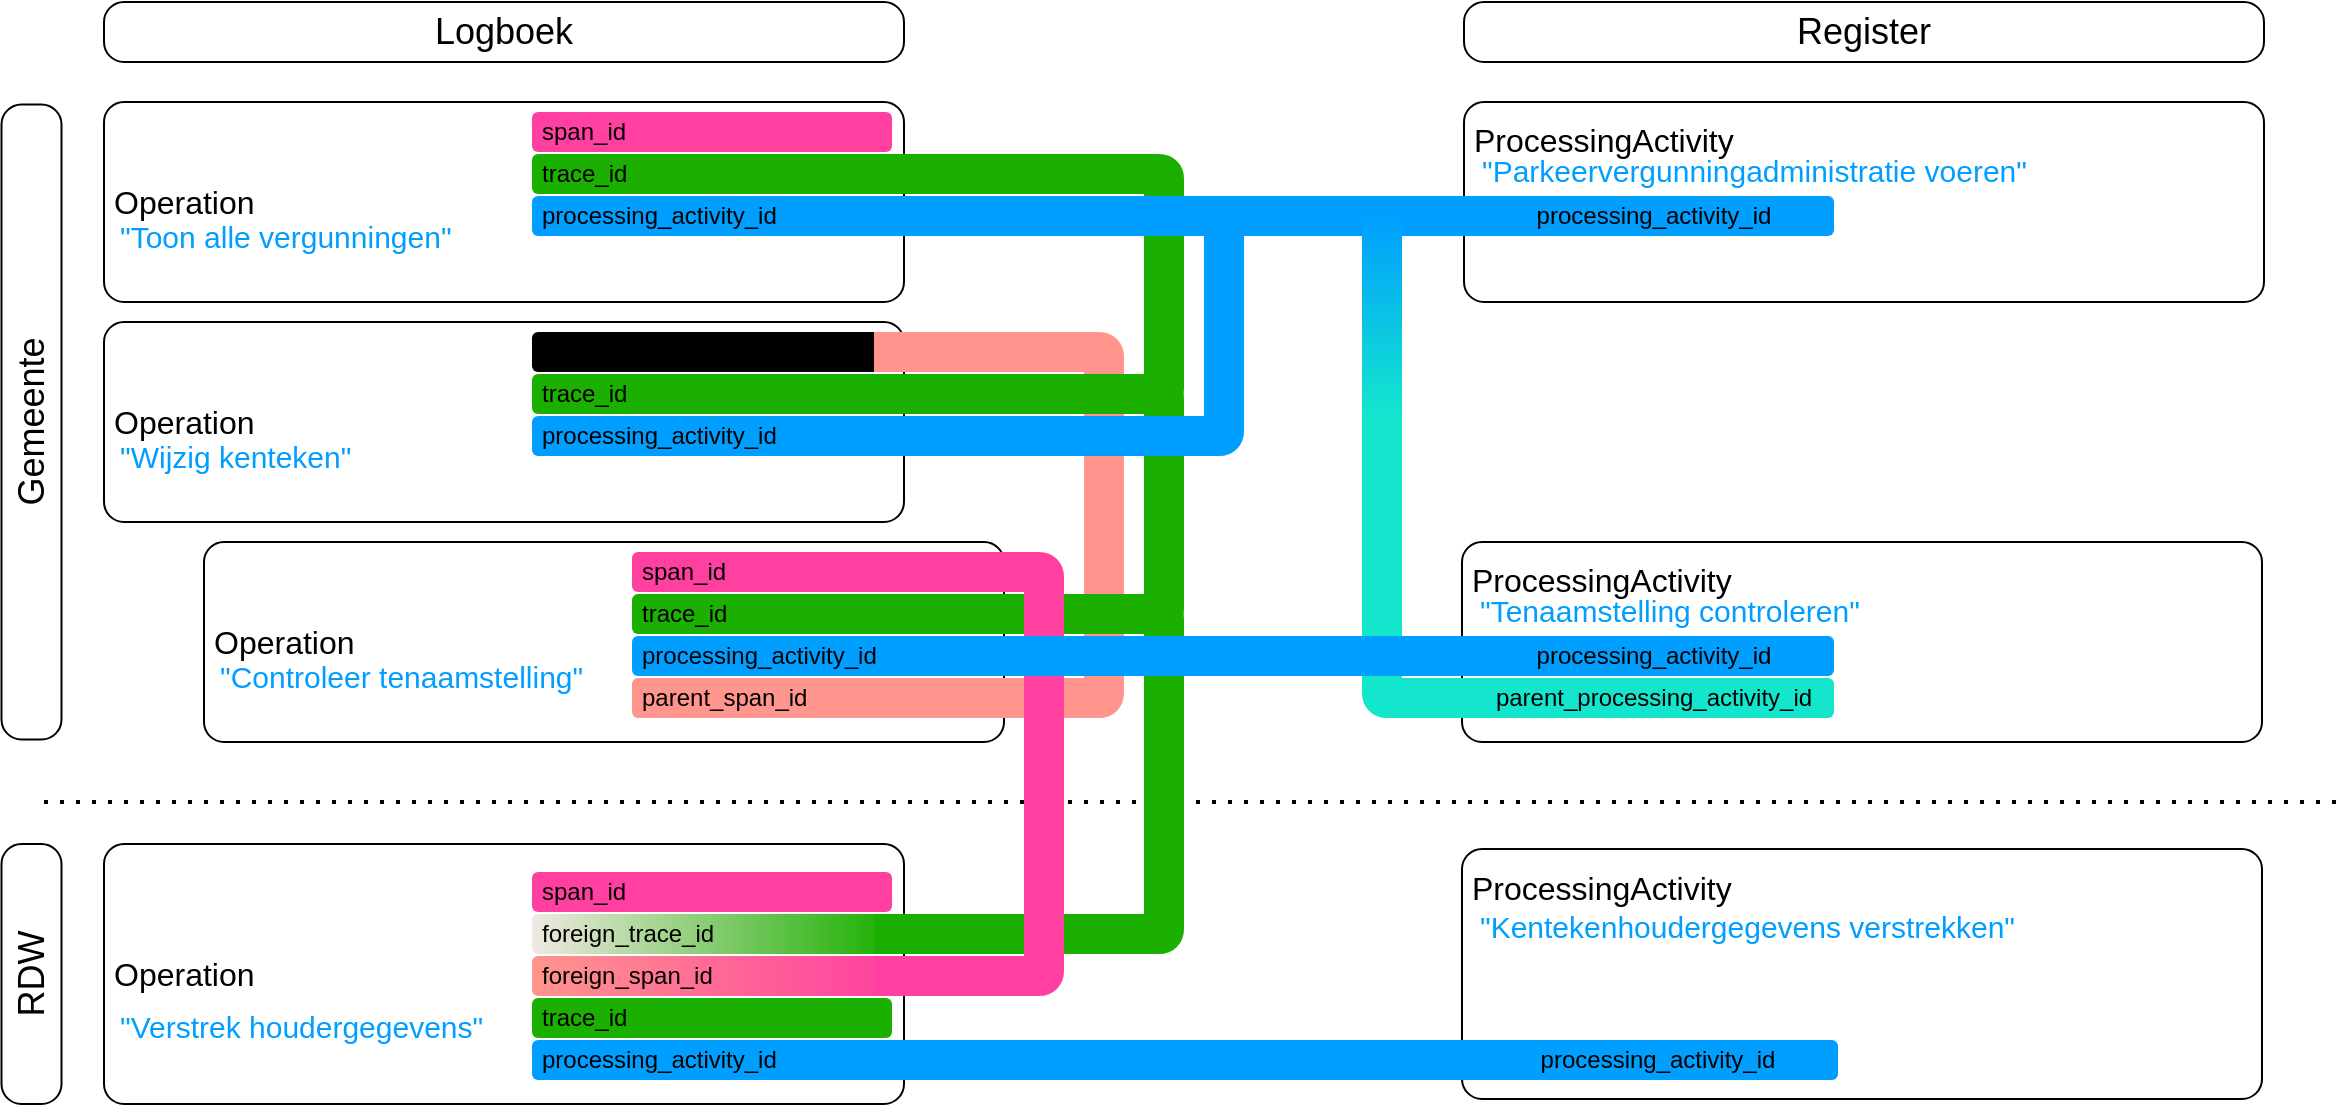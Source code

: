 <mxfile version="26.2.15" pages="15">
  <diagram name="Totaal-voorbeeld" id="UQLmpzM3Ek4ZoapNJr0t">
    <mxGraphModel dx="1426" dy="859" grid="1" gridSize="10" guides="1" tooltips="1" connect="1" arrows="1" fold="1" page="1" pageScale="1" pageWidth="1169" pageHeight="827" math="0" shadow="0">
      <root>
        <mxCell id="0" />
        <mxCell id="1" parent="0" />
        <mxCell id="e5RYseUx7hpyyAVNTuOH-1" value="Operation" style="rounded=1;whiteSpace=wrap;html=1;align=left;fontSize=16;spacing=5;absoluteArcSize=1;fillColor=none;" parent="1" vertex="1">
          <mxGeometry x="51" y="120" width="400" height="100" as="geometry" />
        </mxCell>
        <mxCell id="e5RYseUx7hpyyAVNTuOH-3" value="trace_id" style="rounded=1;whiteSpace=wrap;html=1;strokeColor=none;fillColor=#1BB000;points=[[0,0,0,0,0],[0,0.25,0,0,0],[0,0.75,0,0,0],[0,1,0,0,0],[0.05,0.5,0,0,0],[0.25,0,0,0,0],[0.25,1,0,0,0],[0.5,0,0,0,0],[0.5,1,0,0,0],[0.75,0,0,0,0],[0.75,1,0,0,0],[0.95,0.5,0,0,0],[1,0,0,0,0],[1,0.25,0,0,0],[1,0.75,0,0,0],[1,1,0,0,0]];align=left;spacing=5;" parent="1" vertex="1">
          <mxGeometry x="265" y="146" width="180" height="20" as="geometry" />
        </mxCell>
        <mxCell id="e5RYseUx7hpyyAVNTuOH-5" value="&quot;Toon alle vergunningen&quot;" style="text;html=1;align=left;verticalAlign=middle;whiteSpace=wrap;rounded=0;fontStyle=0;fontSize=15;fontColor=#009EFF;" parent="1" vertex="1">
          <mxGeometry x="57" y="172" width="204" height="30" as="geometry" />
        </mxCell>
        <mxCell id="e5RYseUx7hpyyAVNTuOH-7" value="processing_activity_id" style="rounded=1;whiteSpace=wrap;html=1;strokeColor=none;fillColor=#009EFF;points=[[0,0,0,0,0],[0,0.25,0,0,0],[0,0.75,0,0,0],[0,1,0,0,0],[0.05,0.5,0,0,0],[0.25,0,0,0,0],[0.25,1,0,0,0],[0.5,0,0,0,0],[0.5,1,0,0,0],[0.75,0,0,0,0],[0.75,1,0,0,0],[0.95,0.5,0,0,0],[1,0,0,0,0],[1,0.25,0,0,0],[1,0.75,0,0,0],[1,1,0,0,0]];align=left;spacing=5;" parent="1" vertex="1">
          <mxGeometry x="265" y="167" width="180" height="20" as="geometry" />
        </mxCell>
        <mxCell id="e5RYseUx7hpyyAVNTuOH-8" value="Operation" style="rounded=1;whiteSpace=wrap;html=1;align=left;fontSize=16;spacing=5;absoluteArcSize=1;fillColor=none;" parent="1" vertex="1">
          <mxGeometry x="51" y="230" width="400" height="100" as="geometry" />
        </mxCell>
        <mxCell id="e5RYseUx7hpyyAVNTuOH-10" value="trace_id" style="rounded=1;whiteSpace=wrap;html=1;strokeColor=none;fillColor=#1BB000;points=[[0,0,0,0,0],[0,0.25,0,0,0],[0,0.75,0,0,0],[0,1,0,0,0],[0.05,0.5,0,0,0],[0.25,0,0,0,0],[0.25,1,0,0,0],[0.5,0,0,0,0],[0.5,1,0,0,0],[0.75,0,0,0,0],[0.75,1,0,0,0],[0.95,0.5,0,0,0],[1,0,0,0,0],[1,0.25,0,0,0],[1,0.75,0,0,0],[1,1,0,0,0]];align=left;spacing=5;" parent="1" vertex="1">
          <mxGeometry x="265" y="256" width="180" height="20" as="geometry" />
        </mxCell>
        <mxCell id="e5RYseUx7hpyyAVNTuOH-11" value="&quot;Wijzig kenteken&quot;" style="text;html=1;align=left;verticalAlign=middle;whiteSpace=wrap;rounded=0;fontStyle=0;fontSize=15;fontColor=#009EFF;" parent="1" vertex="1">
          <mxGeometry x="57" y="282" width="204" height="30" as="geometry" />
        </mxCell>
        <mxCell id="e5RYseUx7hpyyAVNTuOH-13" value="processing_activity_id" style="rounded=1;whiteSpace=wrap;html=1;strokeColor=none;fillColor=#009EFF;points=[[0,0,0,0,0],[0,0.25,0,0,0],[0,0.75,0,0,0],[0,1,0,0,0],[0.05,0.5,0,0,0],[0.25,0,0,0,0],[0.25,1,0,0,0],[0.5,0,0,0,0],[0.5,1,0,0,0],[0.75,0,0,0,0],[0.75,1,0,0,0],[0.95,0.5,0,0,0],[1,0,0,0,0],[1,0.25,0,0,0],[1,0.75,0,0,0],[1,1,0,0,0]];align=left;spacing=5;" parent="1" vertex="1">
          <mxGeometry x="265" y="277" width="180" height="20" as="geometry" />
        </mxCell>
        <mxCell id="e5RYseUx7hpyyAVNTuOH-20" value="span_id" style="rounded=1;whiteSpace=wrap;html=1;strokeColor=none;fillColor=light-dark(#ff40a0, #22a20b);points=[[0,0,0,0,0],[0,0.25,0,0,0],[0,0.75,0,0,0],[0,1,0,0,0],[0.05,0.5,0,0,0],[0.25,0,0,0,0],[0.25,1,0,0,0],[0.5,0,0,0,0],[0.5,1,0,0,0],[0.75,0,0,0,0],[0.75,1,0,0,0],[0.95,0.5,0,0,0],[1,0,0,0,0],[1,0.25,0,0,0],[1,0.75,0,0,0],[1,1,0,0,0]];align=left;spacing=5;" parent="1" vertex="1">
          <mxGeometry x="265" y="125" width="180" height="20" as="geometry" />
        </mxCell>
        <mxCell id="e5RYseUx7hpyyAVNTuOH-21" value="span_id" style="rounded=1;whiteSpace=wrap;html=1;strokeColor=none;fillColor=light-dark(#ff40a0, #22a20b);points=[[0,0,0,0,0],[0,0.25,0,0,0],[0,0.75,0,0,0],[0,1,0,0,0],[0.05,0.5,0,0,0],[0.25,0,0,0,0],[0.25,1,0,0,0],[0.5,0,0,0,0],[0.5,1,0,0,0],[0.75,0,0,0,0],[0.75,1,0,0,0],[0.95,0.5,0,0,0],[1,0,0,0,0],[1,0.25,0,0,0],[1,0.75,0,0,0],[1,1,0,0,0]];align=left;spacing=5;gradientColor=#FF958C;gradientDirection=east;" parent="1" vertex="1">
          <mxGeometry x="265" y="235" width="180" height="20" as="geometry" />
        </mxCell>
        <mxCell id="e5RYseUx7hpyyAVNTuOH-22" value="Operation" style="rounded=1;whiteSpace=wrap;html=1;align=left;fontSize=16;spacing=5;absoluteArcSize=1;fillColor=none;" parent="1" vertex="1">
          <mxGeometry x="101" y="340" width="400" height="100" as="geometry" />
        </mxCell>
        <mxCell id="e5RYseUx7hpyyAVNTuOH-23" value="trace_id" style="rounded=1;whiteSpace=wrap;html=1;strokeColor=none;fillColor=#1BB000;points=[[0,0,0,0,0],[0,0.25,0,0,0],[0,0.75,0,0,0],[0,1,0,0,0],[0.05,0.5,0,0,0],[0.25,0,0,0,0],[0.25,1,0,0,0],[0.5,0,0,0,0],[0.5,1,0,0,0],[0.75,0,0,0,0],[0.75,1,0,0,0],[0.95,0.5,0,0,0],[1,0,0,0,0],[1,0.25,0,0,0],[1,0.75,0,0,0],[1,1,0,0,0]];align=left;spacing=5;" parent="1" vertex="1">
          <mxGeometry x="315" y="366" width="180" height="20" as="geometry" />
        </mxCell>
        <mxCell id="e5RYseUx7hpyyAVNTuOH-24" value="&quot;Controleer tenaamstelling&quot;" style="text;html=1;align=left;verticalAlign=middle;whiteSpace=wrap;rounded=0;fontStyle=0;fontSize=15;fontColor=#009EFF;" parent="1" vertex="1">
          <mxGeometry x="107" y="392" width="204" height="30" as="geometry" />
        </mxCell>
        <mxCell id="e5RYseUx7hpyyAVNTuOH-25" value="processing_activity_id" style="rounded=1;whiteSpace=wrap;html=1;strokeColor=none;fillColor=#009EFF;points=[[0,0,0,0,0],[0,0.25,0,0,0],[0,0.75,0,0,0],[0,1,0,0,0],[0.05,0.5,0,0,0],[0.25,0,0,0,0],[0.25,1,0,0,0],[0.5,0,0,0,0],[0.5,1,0,0,0],[0.75,0,0,0,0],[0.75,1,0,0,0],[0.95,0.5,0,0,0],[1,0,0,0,0],[1,0.25,0,0,0],[1,0.75,0,0,0],[1,1,0,0,0]];align=left;spacing=5;" parent="1" vertex="1">
          <mxGeometry x="315" y="387" width="180" height="20" as="geometry" />
        </mxCell>
        <mxCell id="e5RYseUx7hpyyAVNTuOH-26" value="span_id" style="rounded=1;whiteSpace=wrap;html=1;strokeColor=none;fillColor=light-dark(#ff40a0, #22a20b);points=[[0,0,0,0,0],[0,0.25,0,0,0],[0,0.75,0,0,0],[0,1,0,0,0],[0.05,0.5,0,0,0],[0.25,0,0,0,0],[0.25,1,0,0,0],[0.5,0,0,0,0],[0.5,1,0,0,0],[0.75,0,0,0,0],[0.75,1,0,0,0],[0.95,0.5,0,0,0],[1,0,0,0,0],[1,0.25,0,0,0],[1,0.75,0,0,0],[1,1,0,0,0]];align=left;spacing=5;" parent="1" vertex="1">
          <mxGeometry x="315" y="345" width="180" height="20" as="geometry" />
        </mxCell>
        <mxCell id="e5RYseUx7hpyyAVNTuOH-28" value="Operation" style="rounded=1;whiteSpace=wrap;html=1;align=left;fontSize=16;spacing=5;absoluteArcSize=1;fillColor=none;" parent="1" vertex="1">
          <mxGeometry x="51" y="491" width="400" height="130" as="geometry" />
        </mxCell>
        <mxCell id="e5RYseUx7hpyyAVNTuOH-29" value="foreign_trace_id" style="rounded=1;whiteSpace=wrap;html=1;strokeColor=none;fillColor=#1BB000;points=[[0,0,0,0,0],[0,0.25,0,0,0],[0,0.75,0,0,0],[0,1,0,0,0],[0.05,0.5,0,0,0],[0.25,0,0,0,0],[0.25,1,0,0,0],[0.5,0,0,0,0],[0.5,1,0,0,0],[0.75,0,0,0,0],[0.75,1,0,0,0],[0.95,0.5,0,0,0],[1,0,0,0,0],[1,0.25,0,0,0],[1,0.75,0,0,0],[1,1,0,0,0]];align=left;spacing=5;gradientColor=#F1E8E2;gradientDirection=west;" parent="1" vertex="1">
          <mxGeometry x="265" y="526" width="180" height="20" as="geometry" />
        </mxCell>
        <mxCell id="e5RYseUx7hpyyAVNTuOH-30" value="&quot;Verstrek houdergegevens&quot;" style="text;html=1;align=left;verticalAlign=middle;whiteSpace=wrap;rounded=0;fontStyle=0;fontSize=15;fontColor=#009EFF;" parent="1" vertex="1">
          <mxGeometry x="57" y="567" width="204" height="30" as="geometry" />
        </mxCell>
        <mxCell id="e5RYseUx7hpyyAVNTuOH-31" value="foreign_span_id" style="rounded=1;whiteSpace=wrap;html=1;strokeColor=none;fillColor=#FF958C;points=[[0,0,0,0,0],[0,0.25,0,0,0],[0,0.75,0,0,0],[0,1,0,0,0],[0.05,0.5,0,0,0],[0.25,0,0,0,0],[0.25,1,0,0,0],[0.5,0,0,0,0],[0.5,1,0,0,0],[0.75,0,0,0,0],[0.75,1,0,0,0],[0.95,0.5,0,0,0],[1,0,0,0,0],[1,0.25,0,0,0],[1,0.75,0,0,0],[1,1,0,0,0]];align=left;spacing=5;gradientColor=#FF40A0;gradientDirection=east;" parent="1" vertex="1">
          <mxGeometry x="265" y="547" width="180" height="20" as="geometry" />
        </mxCell>
        <mxCell id="e5RYseUx7hpyyAVNTuOH-32" value="span_id" style="rounded=1;whiteSpace=wrap;html=1;strokeColor=none;fillColor=light-dark(#ff40a0, #22a20b);points=[[0,0,0,0,0],[0,0.25,0,0,0],[0,0.75,0,0,0],[0,1,0,0,0],[0.05,0.5,0,0,0],[0.25,0,0,0,0],[0.25,1,0,0,0],[0.5,0,0,0,0],[0.5,1,0,0,0],[0.75,0,0,0,0],[0.75,1,0,0,0],[0.95,0.5,0,0,0],[1,0,0,0,0],[1,0.25,0,0,0],[1,0.75,0,0,0],[1,1,0,0,0]];align=left;spacing=5;" parent="1" vertex="1">
          <mxGeometry x="265" y="505" width="180" height="20" as="geometry" />
        </mxCell>
        <mxCell id="e5RYseUx7hpyyAVNTuOH-33" value="parent_span_id" style="rounded=1;whiteSpace=wrap;html=1;strokeColor=none;fillColor=#FF958C;points=[[0,0,0,0,0],[0,0.25,0,0,0],[0,0.75,0,0,0],[0,1,0,0,0],[0.05,0.5,0,0,0],[0.25,0,0,0,0],[0.25,1,0,0,0],[0.5,0,0,0,0],[0.5,1,0,0,0],[0.75,0,0,0,0],[0.75,1,0,0,0],[0.95,0.5,0,0,0],[1,0,0,0,0],[1,0.25,0,0,0],[1,0.75,0,0,0],[1,1,0,0,0]];align=left;spacing=5;gradientColor=none;gradientDirection=east;" parent="1" vertex="1">
          <mxGeometry x="315" y="408" width="180" height="20" as="geometry" />
        </mxCell>
        <mxCell id="e5RYseUx7hpyyAVNTuOH-34" style="edgeStyle=orthogonalEdgeStyle;rounded=1;orthogonalLoop=1;jettySize=auto;html=1;entryX=0.95;entryY=0.5;entryDx=0;entryDy=0;entryPerimeter=0;endArrow=none;startFill=0;strokeWidth=20;exitX=0.95;exitY=0.5;exitDx=0;exitDy=0;exitPerimeter=0;strokeColor=#FF958C;curved=0;arcSize=5;" parent="1" source="e5RYseUx7hpyyAVNTuOH-21" target="e5RYseUx7hpyyAVNTuOH-33" edge="1">
          <mxGeometry relative="1" as="geometry">
            <Array as="points">
              <mxPoint x="551" y="245" />
              <mxPoint x="551" y="418" />
            </Array>
          </mxGeometry>
        </mxCell>
        <mxCell id="e5RYseUx7hpyyAVNTuOH-35" style="edgeStyle=orthogonalEdgeStyle;rounded=1;orthogonalLoop=1;jettySize=auto;html=1;entryX=0.95;entryY=0.5;entryDx=0;entryDy=0;entryPerimeter=0;endArrow=none;startFill=0;strokeWidth=20;exitX=0.95;exitY=0.5;exitDx=0;exitDy=0;exitPerimeter=0;strokeColor=#1BB000;curved=0;arcSize=5;" parent="1" source="e5RYseUx7hpyyAVNTuOH-3" target="e5RYseUx7hpyyAVNTuOH-10" edge="1">
          <mxGeometry relative="1" as="geometry">
            <mxPoint x="531" y="157" as="sourcePoint" />
            <mxPoint x="581" y="330" as="targetPoint" />
            <Array as="points">
              <mxPoint x="581" y="156" />
              <mxPoint x="581" y="266" />
            </Array>
          </mxGeometry>
        </mxCell>
        <mxCell id="e5RYseUx7hpyyAVNTuOH-36" style="edgeStyle=orthogonalEdgeStyle;rounded=1;orthogonalLoop=1;jettySize=auto;html=1;endArrow=none;startFill=0;strokeWidth=20;strokeColor=#1BB000;curved=0;arcSize=5;entryX=0.95;entryY=0.5;entryDx=0;entryDy=0;entryPerimeter=0;exitX=0.95;exitY=0.5;exitDx=0;exitDy=0;exitPerimeter=0;" parent="1" source="e5RYseUx7hpyyAVNTuOH-10" target="e5RYseUx7hpyyAVNTuOH-23" edge="1">
          <mxGeometry relative="1" as="geometry">
            <mxPoint x="441" y="270" as="sourcePoint" />
            <mxPoint x="480" y="376" as="targetPoint" />
            <Array as="points">
              <mxPoint x="581" y="266" />
              <mxPoint x="581" y="376" />
            </Array>
          </mxGeometry>
        </mxCell>
        <mxCell id="e5RYseUx7hpyyAVNTuOH-38" value="ProcessingActivity" style="rounded=1;whiteSpace=wrap;html=1;align=left;fontSize=16;spacing=5;absoluteArcSize=1;verticalAlign=top;fillColor=none;" parent="1" vertex="1">
          <mxGeometry x="731" y="120" width="400" height="100" as="geometry" />
        </mxCell>
        <mxCell id="e5RYseUx7hpyyAVNTuOH-40" value="&quot;Parkeervergunningadministratie voeren&quot;" style="text;html=1;align=left;verticalAlign=middle;whiteSpace=wrap;rounded=0;fontStyle=0;fontSize=15;fontColor=#009EFF;" parent="1" vertex="1">
          <mxGeometry x="738" y="139" width="374" height="30" as="geometry" />
        </mxCell>
        <mxCell id="e5RYseUx7hpyyAVNTuOH-41" value="processing_activity_id" style="rounded=1;whiteSpace=wrap;html=1;strokeColor=none;fillColor=#009EFF;points=[[0,0,0,0,0],[0,0.25,0,0,0],[0,0.75,0,0,0],[0,1,0,0,0],[0.05,0.5,0,0,0],[0.25,0,0,0,0],[0.25,1,0,0,0],[0.5,0,0,0,0],[0.5,1,0,0,0],[0.75,0,0,0,0],[0.75,1,0,0,0],[0.95,0.5,0,0,0],[1,0,0,0,0],[1,0.25,0,0,0],[1,0.75,0,0,0],[1,1,0,0,0]];align=center;spacing=5;" parent="1" vertex="1">
          <mxGeometry x="736" y="167" width="180" height="20" as="geometry" />
        </mxCell>
        <mxCell id="e5RYseUx7hpyyAVNTuOH-43" style="edgeStyle=orthogonalEdgeStyle;rounded=1;orthogonalLoop=1;jettySize=auto;html=1;endArrow=none;startFill=0;strokeWidth=20;exitX=0.95;exitY=0.5;exitDx=0;exitDy=0;exitPerimeter=0;strokeColor=#009EFF;curved=0;arcSize=5;entryX=0.05;entryY=0.5;entryDx=0;entryDy=0;entryPerimeter=0;" parent="1" source="e5RYseUx7hpyyAVNTuOH-7" target="e5RYseUx7hpyyAVNTuOH-41" edge="1">
          <mxGeometry relative="1" as="geometry">
            <mxPoint x="446" y="187" as="sourcePoint" />
            <mxPoint x="446" y="297" as="targetPoint" />
          </mxGeometry>
        </mxCell>
        <mxCell id="e5RYseUx7hpyyAVNTuOH-44" value="ProcessingActivity" style="rounded=1;whiteSpace=wrap;html=1;align=left;fontSize=16;spacing=5;absoluteArcSize=1;verticalAlign=top;fillColor=none;" parent="1" vertex="1">
          <mxGeometry x="730" y="340" width="400" height="100" as="geometry" />
        </mxCell>
        <mxCell id="e5RYseUx7hpyyAVNTuOH-45" value="processing_activity_id" style="rounded=1;whiteSpace=wrap;html=1;strokeColor=none;fillColor=#009EFF;points=[[0,0,0,0,0],[0,0.25,0,0,0],[0,0.75,0,0,0],[0,1,0,0,0],[0.05,0.5,0,0,0],[0.25,0,0,0,0],[0.25,1,0,0,0],[0.5,0,0,0,0],[0.5,1,0,0,0],[0.75,0,0,0,0],[0.75,1,0,0,0],[0.95,0.5,0,0,0],[1,0,0,0,0],[1,0.25,0,0,0],[1,0.75,0,0,0],[1,1,0,0,0]];align=center;spacing=5;" parent="1" vertex="1">
          <mxGeometry x="736" y="387" width="180" height="20" as="geometry" />
        </mxCell>
        <mxCell id="e5RYseUx7hpyyAVNTuOH-46" value="parent_processing_activity_id" style="rounded=1;whiteSpace=wrap;html=1;strokeColor=none;fillColor=#14E6CD;points=[[0,0,0,0,0],[0,0.25,0,0,0],[0,0.75,0,0,0],[0,1,0,0,0],[0.05,0.5,0,0,0],[0.25,0,0,0,0],[0.25,1,0,0,0],[0.5,0,0,0,0],[0.5,1,0,0,0],[0.75,0,0,0,0],[0.75,1,0,0,0],[0.95,0.5,0,0,0],[1,0,0,0,0],[1,0.25,0,0,0],[1,0.75,0,0,0],[1,1,0,0,0]];align=center;spacing=5;gradientColor=none;gradientDirection=east;" parent="1" vertex="1">
          <mxGeometry x="736" y="408" width="180" height="20" as="geometry" />
        </mxCell>
        <mxCell id="e5RYseUx7hpyyAVNTuOH-47" style="edgeStyle=orthogonalEdgeStyle;rounded=1;orthogonalLoop=1;jettySize=auto;html=1;entryX=0.05;entryY=0.5;entryDx=0;entryDy=0;entryPerimeter=0;endArrow=none;startFill=0;strokeWidth=20;exitX=0.95;exitY=0.5;exitDx=0;exitDy=0;exitPerimeter=0;strokeColor=#14E6CD;curved=0;arcSize=5;" parent="1" source="IYQSIJGcByhNWZmGAfaf-2" target="e5RYseUx7hpyyAVNTuOH-46" edge="1">
          <mxGeometry relative="1" as="geometry">
            <mxPoint x="651" y="220" as="sourcePoint" />
            <mxPoint x="651" y="330" as="targetPoint" />
            <Array as="points">
              <mxPoint x="690" y="418" />
            </Array>
          </mxGeometry>
        </mxCell>
        <mxCell id="e5RYseUx7hpyyAVNTuOH-48" value="&quot;Tenaamstelling controleren&quot;" style="text;html=1;align=left;verticalAlign=middle;whiteSpace=wrap;rounded=0;fontStyle=0;fontSize=15;fontColor=#009EFF;" parent="1" vertex="1">
          <mxGeometry x="737" y="359" width="374" height="30" as="geometry" />
        </mxCell>
        <mxCell id="e5RYseUx7hpyyAVNTuOH-49" value="ProcessingActivity" style="rounded=1;whiteSpace=wrap;html=1;align=left;fontSize=16;spacing=5;absoluteArcSize=1;verticalAlign=top;fillColor=none;" parent="1" vertex="1">
          <mxGeometry x="730" y="493.5" width="400" height="125" as="geometry" />
        </mxCell>
        <mxCell id="e5RYseUx7hpyyAVNTuOH-50" value="" style="endArrow=none;dashed=1;html=1;dashPattern=1 3;strokeWidth=2;rounded=0;" parent="1" edge="1">
          <mxGeometry width="50" height="50" relative="1" as="geometry">
            <mxPoint x="21" y="470" as="sourcePoint" />
            <mxPoint x="1171" y="470" as="targetPoint" />
          </mxGeometry>
        </mxCell>
        <mxCell id="e5RYseUx7hpyyAVNTuOH-51" value="Gemeente" style="text;html=1;align=center;verticalAlign=middle;whiteSpace=wrap;rounded=1;rotation=-90;fontSize=18;fillColor=none;strokeColor=default;absoluteArcSize=1;" parent="1" vertex="1">
          <mxGeometry x="-144" y="265" width="317.5" height="30" as="geometry" />
        </mxCell>
        <mxCell id="e5RYseUx7hpyyAVNTuOH-52" value="RDW" style="text;html=1;align=center;verticalAlign=middle;whiteSpace=wrap;rounded=1;rotation=-90;fontSize=18;fillColor=none;strokeColor=default;absoluteArcSize=1;" parent="1" vertex="1">
          <mxGeometry x="-50.25" y="541" width="130" height="30" as="geometry" />
        </mxCell>
        <mxCell id="e5RYseUx7hpyyAVNTuOH-53" value="Logboek" style="text;html=1;align=center;verticalAlign=middle;whiteSpace=wrap;rounded=1;rotation=0;fontSize=18;fillColor=none;strokeColor=default;absoluteArcSize=1;" parent="1" vertex="1">
          <mxGeometry x="51" y="70" width="400" height="30" as="geometry" />
        </mxCell>
        <mxCell id="e5RYseUx7hpyyAVNTuOH-54" value="Register" style="text;html=1;align=center;verticalAlign=middle;whiteSpace=wrap;rounded=1;rotation=0;fontSize=18;fillColor=none;strokeColor=default;absoluteArcSize=1;" parent="1" vertex="1">
          <mxGeometry x="731" y="70" width="400" height="30" as="geometry" />
        </mxCell>
        <mxCell id="e5RYseUx7hpyyAVNTuOH-55" value="trace_id" style="rounded=1;whiteSpace=wrap;html=1;strokeColor=none;fillColor=#1BB000;points=[[0,0,0,0,0],[0,0.25,0,0,0],[0,0.75,0,0,0],[0,1,0,0,0],[0.05,0.5,0,0,0],[0.25,0,0,0,0],[0.25,1,0,0,0],[0.5,0,0,0,0],[0.5,1,0,0,0],[0.75,0,0,0,0],[0.75,1,0,0,0],[0.95,0.5,0,0,0],[1,0,0,0,0],[1,0.25,0,0,0],[1,0.75,0,0,0],[1,1,0,0,0]];align=left;spacing=5;" parent="1" vertex="1">
          <mxGeometry x="265" y="568" width="180" height="20" as="geometry" />
        </mxCell>
        <mxCell id="e5RYseUx7hpyyAVNTuOH-56" value="processing_activity_id" style="rounded=1;whiteSpace=wrap;html=1;strokeColor=none;fillColor=#009EFF;points=[[0,0,0,0,0],[0,0.25,0,0,0],[0,0.75,0,0,0],[0,1,0,0,0],[0.05,0.5,0,0,0],[0.25,0,0,0,0],[0.25,1,0,0,0],[0.5,0,0,0,0],[0.5,1,0,0,0],[0.75,0,0,0,0],[0.75,1,0,0,0],[0.95,0.5,0,0,0],[1,0,0,0,0],[1,0.25,0,0,0],[1,0.75,0,0,0],[1,1,0,0,0]];align=left;spacing=5;" parent="1" vertex="1">
          <mxGeometry x="265" y="589" width="180" height="20" as="geometry" />
        </mxCell>
        <mxCell id="e5RYseUx7hpyyAVNTuOH-57" style="edgeStyle=orthogonalEdgeStyle;rounded=1;orthogonalLoop=1;jettySize=auto;html=1;endArrow=none;startFill=0;strokeWidth=20;strokeColor=#1BB000;curved=0;arcSize=5;entryX=0.95;entryY=0.5;entryDx=0;entryDy=0;entryPerimeter=0;exitX=0.95;exitY=0.5;exitDx=0;exitDy=0;exitPerimeter=0;" parent="1" source="e5RYseUx7hpyyAVNTuOH-23" target="e5RYseUx7hpyyAVNTuOH-29" edge="1">
          <mxGeometry relative="1" as="geometry">
            <mxPoint x="431" y="428" as="sourcePoint" />
            <mxPoint x="481" y="538" as="targetPoint" />
            <Array as="points">
              <mxPoint x="581" y="376" />
              <mxPoint x="581" y="536" />
            </Array>
          </mxGeometry>
        </mxCell>
        <mxCell id="e5RYseUx7hpyyAVNTuOH-58" style="edgeStyle=orthogonalEdgeStyle;rounded=1;orthogonalLoop=1;jettySize=auto;html=1;entryX=0.95;entryY=0.5;entryDx=0;entryDy=0;entryPerimeter=0;endArrow=none;startFill=0;strokeWidth=20;exitX=0.95;exitY=0.5;exitDx=0;exitDy=0;exitPerimeter=0;strokeColor=#009EFF;curved=0;arcSize=5;" parent="1" source="e5RYseUx7hpyyAVNTuOH-7" target="e5RYseUx7hpyyAVNTuOH-13" edge="1">
          <mxGeometry relative="1" as="geometry">
            <mxPoint x="436" y="177" as="sourcePoint" />
            <mxPoint x="436" y="287" as="targetPoint" />
            <Array as="points">
              <mxPoint x="611" y="177" />
              <mxPoint x="611" y="287" />
            </Array>
          </mxGeometry>
        </mxCell>
        <mxCell id="e5RYseUx7hpyyAVNTuOH-59" style="edgeStyle=orthogonalEdgeStyle;rounded=1;orthogonalLoop=1;jettySize=auto;html=1;entryX=0.95;entryY=0.5;entryDx=0;entryDy=0;entryPerimeter=0;endArrow=none;startFill=0;strokeWidth=20;exitX=0.95;exitY=0.5;exitDx=0;exitDy=0;exitPerimeter=0;strokeColor=#FF40A0;curved=0;arcSize=5;" parent="1" source="e5RYseUx7hpyyAVNTuOH-26" target="e5RYseUx7hpyyAVNTuOH-31" edge="1">
          <mxGeometry relative="1" as="geometry">
            <mxPoint x="495" y="340" as="sourcePoint" />
            <mxPoint x="545" y="513" as="targetPoint" />
            <Array as="points">
              <mxPoint x="521" y="355" />
              <mxPoint x="521" y="557" />
            </Array>
          </mxGeometry>
        </mxCell>
        <mxCell id="e5RYseUx7hpyyAVNTuOH-60" value="processing_activity_id" style="rounded=1;whiteSpace=wrap;html=1;strokeColor=none;fillColor=#009EFF;points=[[0,0,0,0,0],[0,0.25,0,0,0],[0,0.75,0,0,0],[0,1,0,0,0],[0.05,0.5,0,0,0],[0.25,0,0,0,0],[0.25,1,0,0,0],[0.5,0,0,0,0],[0.5,1,0,0,0],[0.75,0,0,0,0],[0.75,1,0,0,0],[0.95,0.5,0,0,0],[1,0,0,0,0],[1,0.25,0,0,0],[1,0.75,0,0,0],[1,1,0,0,0]];align=center;spacing=5;" parent="1" vertex="1">
          <mxGeometry x="738" y="589" width="180" height="20" as="geometry" />
        </mxCell>
        <mxCell id="e5RYseUx7hpyyAVNTuOH-61" value="&quot;Kentekenhoudergegevens verstrekken&quot;" style="text;html=1;align=left;verticalAlign=middle;whiteSpace=wrap;rounded=0;fontStyle=0;fontSize=15;fontColor=#009EFF;" parent="1" vertex="1">
          <mxGeometry x="737" y="517" width="374" height="30" as="geometry" />
        </mxCell>
        <mxCell id="e5RYseUx7hpyyAVNTuOH-62" style="edgeStyle=orthogonalEdgeStyle;rounded=1;orthogonalLoop=1;jettySize=auto;html=1;entryX=0.95;entryY=0.5;entryDx=0;entryDy=0;entryPerimeter=0;endArrow=none;startFill=0;strokeWidth=20;exitX=0.05;exitY=0.5;exitDx=0;exitDy=0;exitPerimeter=0;strokeColor=#009EFF;curved=0;arcSize=5;" parent="1" source="e5RYseUx7hpyyAVNTuOH-60" target="e5RYseUx7hpyyAVNTuOH-56" edge="1">
          <mxGeometry relative="1" as="geometry">
            <mxPoint x="694.98" y="510" as="sourcePoint" />
            <mxPoint x="694.98" y="751" as="targetPoint" />
          </mxGeometry>
        </mxCell>
        <mxCell id="IYQSIJGcByhNWZmGAfaf-1" style="edgeStyle=orthogonalEdgeStyle;rounded=1;orthogonalLoop=1;jettySize=auto;html=1;entryX=0.95;entryY=0.5;entryDx=0;entryDy=0;entryPerimeter=0;endArrow=none;startFill=0;strokeWidth=20;exitX=0.05;exitY=0.5;exitDx=0;exitDy=0;exitPerimeter=0;strokeColor=#009EFF;curved=0;arcSize=5;" edge="1" parent="1" source="e5RYseUx7hpyyAVNTuOH-45" target="e5RYseUx7hpyyAVNTuOH-25">
          <mxGeometry relative="1" as="geometry">
            <mxPoint x="757" y="609" as="sourcePoint" />
            <mxPoint x="446" y="609" as="targetPoint" />
          </mxGeometry>
        </mxCell>
        <mxCell id="IYQSIJGcByhNWZmGAfaf-2" value="" style="rounded=1;whiteSpace=wrap;html=1;strokeColor=none;fillColor=#009EFF;points=[[0,0,0,0,0],[0,0.25,0,0,0],[0,0.75,0,0,0],[0,1,0,0,0],[0.05,0.5,0,0,0],[0.25,0,0,0,0],[0.25,1,0,0,0],[0.5,0,0,0,0],[0.5,1,0,0,0],[0.75,0,0,0,0],[0.75,1,0,0,0],[0.95,0.5,0,0,0],[1,0,0,0,0],[1,0.25,0,0,0],[1,0.75,0,0,0],[1,1,0,0,0]];align=center;spacing=5;gradientColor=#14E6CD;gradientDirection=east;rotation=90;" vertex="1" parent="1">
          <mxGeometry x="640" y="217" width="100" height="20" as="geometry" />
        </mxCell>
      </root>
    </mxGraphModel>
  </diagram>
  <diagram name="Totaal-abstract" id="4Jv0izkJOzm4L91DmWeI">
    <mxGraphModel dx="1426" dy="859" grid="1" gridSize="10" guides="1" tooltips="1" connect="1" arrows="1" fold="1" page="1" pageScale="1" pageWidth="1169" pageHeight="827" math="0" shadow="0">
      <root>
        <mxCell id="qPShPRfAbATKHdw5kQ-B-0" />
        <mxCell id="qPShPRfAbATKHdw5kQ-B-1" parent="qPShPRfAbATKHdw5kQ-B-0" />
        <mxCell id="qPShPRfAbATKHdw5kQ-B-6" value="Operation 2" style="rounded=1;whiteSpace=wrap;html=1;align=left;fontSize=16;spacing=5;absoluteArcSize=1;" parent="qPShPRfAbATKHdw5kQ-B-1" vertex="1">
          <mxGeometry x="52" y="230" width="400" height="100" as="geometry" />
        </mxCell>
        <mxCell id="qPShPRfAbATKHdw5kQ-B-26" value="ProcessingActivity" style="rounded=1;whiteSpace=wrap;html=1;align=left;fontSize=16;spacing=5;absoluteArcSize=1;verticalAlign=top;" parent="qPShPRfAbATKHdw5kQ-B-1" vertex="1">
          <mxGeometry x="732" y="120" width="400" height="100" as="geometry" />
        </mxCell>
        <mxCell id="qPShPRfAbATKHdw5kQ-B-2" value="Operation 1" style="rounded=1;whiteSpace=wrap;html=1;align=left;fontSize=16;spacing=5;absoluteArcSize=1;" parent="qPShPRfAbATKHdw5kQ-B-1" vertex="1">
          <mxGeometry x="52" y="120" width="400" height="100" as="geometry" />
        </mxCell>
        <mxCell id="qPShPRfAbATKHdw5kQ-B-12" value="Operation 2a" style="rounded=1;whiteSpace=wrap;html=1;align=left;fontSize=16;spacing=5;absoluteArcSize=1;" parent="qPShPRfAbATKHdw5kQ-B-1" vertex="1">
          <mxGeometry x="102" y="340" width="400" height="100" as="geometry" />
        </mxCell>
        <mxCell id="qPShPRfAbATKHdw5kQ-B-30" value="ProcessingActivity" style="rounded=1;whiteSpace=wrap;html=1;align=left;fontSize=16;spacing=5;absoluteArcSize=1;verticalAlign=top;" parent="qPShPRfAbATKHdw5kQ-B-1" vertex="1">
          <mxGeometry x="731" y="340" width="400" height="100" as="geometry" />
        </mxCell>
        <mxCell id="qPShPRfAbATKHdw5kQ-B-44" style="edgeStyle=orthogonalEdgeStyle;rounded=1;orthogonalLoop=1;jettySize=auto;html=1;entryX=0.95;entryY=0.5;entryDx=0;entryDy=0;entryPerimeter=0;endArrow=none;startFill=0;strokeWidth=20;exitX=0.95;exitY=0.5;exitDx=0;exitDy=0;exitPerimeter=0;strokeColor=#009EFF;curved=0;arcSize=5;" parent="qPShPRfAbATKHdw5kQ-B-1" source="qPShPRfAbATKHdw5kQ-B-5" target="qPShPRfAbATKHdw5kQ-B-9" edge="1">
          <mxGeometry relative="1" as="geometry">
            <mxPoint x="437" y="177" as="sourcePoint" />
            <mxPoint x="437" y="287" as="targetPoint" />
            <Array as="points">
              <mxPoint x="612" y="177" />
              <mxPoint x="612" y="287" />
            </Array>
          </mxGeometry>
        </mxCell>
        <mxCell id="qPShPRfAbATKHdw5kQ-B-29" style="edgeStyle=orthogonalEdgeStyle;rounded=1;orthogonalLoop=1;jettySize=auto;html=1;endArrow=none;startFill=0;strokeWidth=20;exitX=0.95;exitY=0.5;exitDx=0;exitDy=0;exitPerimeter=0;strokeColor=#009EFF;curved=0;arcSize=5;entryX=0.05;entryY=0.5;entryDx=0;entryDy=0;entryPerimeter=0;" parent="qPShPRfAbATKHdw5kQ-B-1" source="qPShPRfAbATKHdw5kQ-B-5" target="qPShPRfAbATKHdw5kQ-B-28" edge="1">
          <mxGeometry relative="1" as="geometry">
            <mxPoint x="447" y="187" as="sourcePoint" />
            <mxPoint x="447" y="297" as="targetPoint" />
          </mxGeometry>
        </mxCell>
        <mxCell id="WRRhyuPTH6Ovi738g1kD-2" style="edgeStyle=orthogonalEdgeStyle;rounded=1;orthogonalLoop=1;jettySize=auto;html=1;endArrow=none;startFill=0;strokeWidth=20;strokeColor=#009EFF;curved=0;arcSize=5;exitX=0.05;exitY=0.5;exitDx=0;exitDy=0;exitPerimeter=0;entryX=0.95;entryY=0.5;entryDx=0;entryDy=0;entryPerimeter=0;" parent="qPShPRfAbATKHdw5kQ-B-1" source="WRRhyuPTH6Ovi738g1kD-1" target="WRRhyuPTH6Ovi738g1kD-0" edge="1">
          <mxGeometry relative="1" as="geometry">
            <mxPoint x="742" y="397" as="sourcePoint" />
            <mxPoint x="512" y="400" as="targetPoint" />
          </mxGeometry>
        </mxCell>
        <mxCell id="qPShPRfAbATKHdw5kQ-B-3" value="trace_id" style="rounded=1;whiteSpace=wrap;html=1;strokeColor=none;fillColor=#1BB000;points=[[0,0,0,0,0],[0,0.25,0,0,0],[0,0.75,0,0,0],[0,1,0,0,0],[0.05,0.5,0,0,0],[0.25,0,0,0,0],[0.25,1,0,0,0],[0.5,0,0,0,0],[0.5,1,0,0,0],[0.75,0,0,0,0],[0.75,1,0,0,0],[0.95,0.5,0,0,0],[1,0,0,0,0],[1,0.25,0,0,0],[1,0.75,0,0,0],[1,1,0,0,0]];align=left;spacing=5;" parent="qPShPRfAbATKHdw5kQ-B-1" vertex="1">
          <mxGeometry x="266" y="146" width="180" height="20" as="geometry" />
        </mxCell>
        <mxCell id="qPShPRfAbATKHdw5kQ-B-5" value="processing_activity_id" style="rounded=1;whiteSpace=wrap;html=1;strokeColor=none;fillColor=#009EFF;points=[[0,0,0,0,0],[0,0.25,0,0,0],[0,0.75,0,0,0],[0,1,0,0,0],[0.05,0.5,0,0,0],[0.25,0,0,0,0],[0.25,1,0,0,0],[0.5,0,0,0,0],[0.5,1,0,0,0],[0.75,0,0,0,0],[0.75,1,0,0,0],[0.95,0.5,0,0,0],[1,0,0,0,0],[1,0.25,0,0,0],[1,0.75,0,0,0],[1,1,0,0,0]];align=left;spacing=5;" parent="qPShPRfAbATKHdw5kQ-B-1" vertex="1">
          <mxGeometry x="266" y="167" width="180" height="20" as="geometry" />
        </mxCell>
        <mxCell id="qPShPRfAbATKHdw5kQ-B-7" value="trace_id" style="rounded=1;whiteSpace=wrap;html=1;strokeColor=none;fillColor=#1BB000;points=[[0,0,0,0,0],[0,0.25,0,0,0],[0,0.75,0,0,0],[0,1,0,0,0],[0.05,0.5,0,0,0],[0.25,0,0,0,0],[0.25,1,0,0,0],[0.5,0,0,0,0],[0.5,1,0,0,0],[0.75,0,0,0,0],[0.75,1,0,0,0],[0.95,0.5,0,0,0],[1,0,0,0,0],[1,0.25,0,0,0],[1,0.75,0,0,0],[1,1,0,0,0]];align=left;spacing=5;" parent="qPShPRfAbATKHdw5kQ-B-1" vertex="1">
          <mxGeometry x="266" y="256" width="180" height="20" as="geometry" />
        </mxCell>
        <mxCell id="qPShPRfAbATKHdw5kQ-B-9" value="processing_activity_id" style="rounded=1;whiteSpace=wrap;html=1;strokeColor=none;fillColor=#009EFF;points=[[0,0,0,0,0],[0,0.25,0,0,0],[0,0.75,0,0,0],[0,1,0,0,0],[0.05,0.5,0,0,0],[0.25,0,0,0,0],[0.25,1,0,0,0],[0.5,0,0,0,0],[0.5,1,0,0,0],[0.75,0,0,0,0],[0.75,1,0,0,0],[0.95,0.5,0,0,0],[1,0,0,0,0],[1,0.25,0,0,0],[1,0.75,0,0,0],[1,1,0,0,0]];align=left;spacing=5;" parent="qPShPRfAbATKHdw5kQ-B-1" vertex="1">
          <mxGeometry x="266" y="277" width="180" height="20" as="geometry" />
        </mxCell>
        <mxCell id="qPShPRfAbATKHdw5kQ-B-10" value="span_id" style="rounded=1;whiteSpace=wrap;html=1;strokeColor=none;fillColor=light-dark(#ff40a0, #22a20b);points=[[0,0,0,0,0],[0,0.25,0,0,0],[0,0.75,0,0,0],[0,1,0,0,0],[0.05,0.5,0,0,0],[0.25,0,0,0,0],[0.25,1,0,0,0],[0.5,0,0,0,0],[0.5,1,0,0,0],[0.75,0,0,0,0],[0.75,1,0,0,0],[0.95,0.5,0,0,0],[1,0,0,0,0],[1,0.25,0,0,0],[1,0.75,0,0,0],[1,1,0,0,0]];align=left;spacing=5;" parent="qPShPRfAbATKHdw5kQ-B-1" vertex="1">
          <mxGeometry x="266" y="125" width="180" height="20" as="geometry" />
        </mxCell>
        <mxCell id="qPShPRfAbATKHdw5kQ-B-11" value="span_id" style="rounded=1;whiteSpace=wrap;html=1;strokeColor=none;fillColor=light-dark(#ff40a0, #22a20b);points=[[0,0,0,0,0],[0,0.25,0,0,0],[0,0.75,0,0,0],[0,1,0,0,0],[0.05,0.5,0,0,0],[0.25,0,0,0,0],[0.25,1,0,0,0],[0.5,0,0,0,0],[0.5,1,0,0,0],[0.75,0,0,0,0],[0.75,1,0,0,0],[0.95,0.5,0,0,0],[1,0,0,0,0],[1,0.25,0,0,0],[1,0.75,0,0,0],[1,1,0,0,0]];align=left;spacing=5;gradientColor=#FF958C;gradientDirection=east;" parent="qPShPRfAbATKHdw5kQ-B-1" vertex="1">
          <mxGeometry x="266" y="235" width="180" height="20" as="geometry" />
        </mxCell>
        <mxCell id="qPShPRfAbATKHdw5kQ-B-13" value="trace_id" style="rounded=1;whiteSpace=wrap;html=1;strokeColor=none;fillColor=#1BB000;points=[[0,0,0,0,0],[0,0.25,0,0,0],[0,0.75,0,0,0],[0,1,0,0,0],[0.05,0.5,0,0,0],[0.25,0,0,0,0],[0.25,1,0,0,0],[0.5,0,0,0,0],[0.5,1,0,0,0],[0.75,0,0,0,0],[0.75,1,0,0,0],[0.95,0.5,0,0,0],[1,0,0,0,0],[1,0.25,0,0,0],[1,0.75,0,0,0],[1,1,0,0,0]];align=left;spacing=5;" parent="qPShPRfAbATKHdw5kQ-B-1" vertex="1">
          <mxGeometry x="316" y="366" width="180" height="20" as="geometry" />
        </mxCell>
        <mxCell id="qPShPRfAbATKHdw5kQ-B-16" value="span_id" style="rounded=1;whiteSpace=wrap;html=1;strokeColor=none;fillColor=light-dark(#ff40a0, #22a20b);points=[[0,0,0,0,0],[0,0.25,0,0,0],[0,0.75,0,0,0],[0,1,0,0,0],[0.05,0.5,0,0,0],[0.25,0,0,0,0],[0.25,1,0,0,0],[0.5,0,0,0,0],[0.5,1,0,0,0],[0.75,0,0,0,0],[0.75,1,0,0,0],[0.95,0.5,0,0,0],[1,0,0,0,0],[1,0.25,0,0,0],[1,0.75,0,0,0],[1,1,0,0,0]];align=left;spacing=5;" parent="qPShPRfAbATKHdw5kQ-B-1" vertex="1">
          <mxGeometry x="316" y="345" width="180" height="20" as="geometry" />
        </mxCell>
        <mxCell id="qPShPRfAbATKHdw5kQ-B-17" value="Operation 3" style="rounded=1;whiteSpace=wrap;html=1;align=left;fontSize=16;spacing=5;absoluteArcSize=1;" parent="qPShPRfAbATKHdw5kQ-B-1" vertex="1">
          <mxGeometry x="52" y="491" width="400" height="130" as="geometry" />
        </mxCell>
        <mxCell id="qPShPRfAbATKHdw5kQ-B-20" value="foreign_span_id" style="rounded=1;whiteSpace=wrap;html=1;strokeColor=none;fillColor=#FF958C;points=[[0,0,0,0,0],[0,0.25,0,0,0],[0,0.75,0,0,0],[0,1,0,0,0],[0.05,0.5,0,0,0],[0.25,0,0,0,0],[0.25,1,0,0,0],[0.5,0,0,0,0],[0.5,1,0,0,0],[0.75,0,0,0,0],[0.75,1,0,0,0],[0.95,0.5,0,0,0],[1,0,0,0,0],[1,0.25,0,0,0],[1,0.75,0,0,0],[1,1,0,0,0]];align=left;spacing=5;gradientColor=#FF40A0;gradientDirection=east;" parent="qPShPRfAbATKHdw5kQ-B-1" vertex="1">
          <mxGeometry x="266" y="547" width="180" height="20" as="geometry" />
        </mxCell>
        <mxCell id="qPShPRfAbATKHdw5kQ-B-21" value="span_id" style="rounded=1;whiteSpace=wrap;html=1;strokeColor=none;fillColor=light-dark(#ff40a0, #22a20b);points=[[0,0,0,0,0],[0,0.25,0,0,0],[0,0.75,0,0,0],[0,1,0,0,0],[0.05,0.5,0,0,0],[0.25,0,0,0,0],[0.25,1,0,0,0],[0.5,0,0,0,0],[0.5,1,0,0,0],[0.75,0,0,0,0],[0.75,1,0,0,0],[0.95,0.5,0,0,0],[1,0,0,0,0],[1,0.25,0,0,0],[1,0.75,0,0,0],[1,1,0,0,0]];align=left;spacing=5;" parent="qPShPRfAbATKHdw5kQ-B-1" vertex="1">
          <mxGeometry x="266" y="505" width="180" height="20" as="geometry" />
        </mxCell>
        <mxCell id="qPShPRfAbATKHdw5kQ-B-22" value="parent_span_id" style="rounded=1;whiteSpace=wrap;html=1;strokeColor=none;fillColor=#FF958C;points=[[0,0,0,0,0],[0,0.25,0,0,0],[0,0.75,0,0,0],[0,1,0,0,0],[0.05,0.5,0,0,0],[0.25,0,0,0,0],[0.25,1,0,0,0],[0.5,0,0,0,0],[0.5,1,0,0,0],[0.75,0,0,0,0],[0.75,1,0,0,0],[0.95,0.5,0,0,0],[1,0,0,0,0],[1,0.25,0,0,0],[1,0.75,0,0,0],[1,1,0,0,0]];align=left;spacing=5;gradientColor=none;gradientDirection=east;" parent="qPShPRfAbATKHdw5kQ-B-1" vertex="1">
          <mxGeometry x="316" y="408" width="180" height="20" as="geometry" />
        </mxCell>
        <mxCell id="qPShPRfAbATKHdw5kQ-B-24" style="edgeStyle=orthogonalEdgeStyle;rounded=1;orthogonalLoop=1;jettySize=auto;html=1;entryX=0.95;entryY=0.5;entryDx=0;entryDy=0;entryPerimeter=0;endArrow=none;startFill=0;strokeWidth=20;exitX=0.95;exitY=0.5;exitDx=0;exitDy=0;exitPerimeter=0;strokeColor=#1BB000;curved=0;arcSize=5;" parent="qPShPRfAbATKHdw5kQ-B-1" source="qPShPRfAbATKHdw5kQ-B-3" target="qPShPRfAbATKHdw5kQ-B-7" edge="1">
          <mxGeometry relative="1" as="geometry">
            <mxPoint x="532" y="157" as="sourcePoint" />
            <mxPoint x="582" y="330" as="targetPoint" />
            <Array as="points">
              <mxPoint x="582" y="156" />
              <mxPoint x="582" y="266" />
            </Array>
          </mxGeometry>
        </mxCell>
        <mxCell id="qPShPRfAbATKHdw5kQ-B-25" style="edgeStyle=orthogonalEdgeStyle;rounded=1;orthogonalLoop=1;jettySize=auto;html=1;endArrow=none;startFill=0;strokeWidth=20;strokeColor=#1BB000;curved=0;arcSize=5;entryX=0.95;entryY=0.5;entryDx=0;entryDy=0;entryPerimeter=0;exitX=0.95;exitY=0.5;exitDx=0;exitDy=0;exitPerimeter=0;" parent="qPShPRfAbATKHdw5kQ-B-1" source="qPShPRfAbATKHdw5kQ-B-7" target="qPShPRfAbATKHdw5kQ-B-13" edge="1">
          <mxGeometry relative="1" as="geometry">
            <mxPoint x="442" y="270" as="sourcePoint" />
            <mxPoint x="481" y="376" as="targetPoint" />
            <Array as="points">
              <mxPoint x="582" y="266" />
              <mxPoint x="582" y="376" />
            </Array>
          </mxGeometry>
        </mxCell>
        <mxCell id="qPShPRfAbATKHdw5kQ-B-28" value="processing_activity_id" style="rounded=1;whiteSpace=wrap;html=1;strokeColor=none;fillColor=#009EFF;points=[[0,0,0,0,0],[0,0.25,0,0,0],[0,0.75,0,0,0],[0,1,0,0,0],[0.05,0.5,0,0,0],[0.25,0,0,0,0],[0.25,1,0,0,0],[0.5,0,0,0,0],[0.5,1,0,0,0],[0.75,0,0,0,0],[0.75,1,0,0,0],[0.95,0.5,0,0,0],[1,0,0,0,0],[1,0.25,0,0,0],[1,0.75,0,0,0],[1,1,0,0,0]];align=center;spacing=5;" parent="qPShPRfAbATKHdw5kQ-B-1" vertex="1">
          <mxGeometry x="737" y="167" width="180" height="20" as="geometry" />
        </mxCell>
        <mxCell id="qPShPRfAbATKHdw5kQ-B-35" value="ProcessingActivity" style="rounded=1;whiteSpace=wrap;html=1;align=left;fontSize=16;spacing=5;absoluteArcSize=1;verticalAlign=top;" parent="qPShPRfAbATKHdw5kQ-B-1" vertex="1">
          <mxGeometry x="731" y="505" width="400" height="125" as="geometry" />
        </mxCell>
        <mxCell id="qPShPRfAbATKHdw5kQ-B-36" value="" style="endArrow=none;dashed=1;html=1;dashPattern=1 3;strokeWidth=2;rounded=0;" parent="qPShPRfAbATKHdw5kQ-B-1" edge="1">
          <mxGeometry width="50" height="50" relative="1" as="geometry">
            <mxPoint x="22" y="470" as="sourcePoint" />
            <mxPoint x="1172" y="470" as="targetPoint" />
          </mxGeometry>
        </mxCell>
        <mxCell id="qPShPRfAbATKHdw5kQ-B-41" value="trace_id" style="rounded=1;whiteSpace=wrap;html=1;strokeColor=none;fillColor=#1BB000;points=[[0,0,0,0,0],[0,0.25,0,0,0],[0,0.75,0,0,0],[0,1,0,0,0],[0.05,0.5,0,0,0],[0.25,0,0,0,0],[0.25,1,0,0,0],[0.5,0,0,0,0],[0.5,1,0,0,0],[0.75,0,0,0,0],[0.75,1,0,0,0],[0.95,0.5,0,0,0],[1,0,0,0,0],[1,0.25,0,0,0],[1,0.75,0,0,0],[1,1,0,0,0]];align=left;spacing=5;" parent="qPShPRfAbATKHdw5kQ-B-1" vertex="1">
          <mxGeometry x="266" y="568" width="180" height="20" as="geometry" />
        </mxCell>
        <mxCell id="qPShPRfAbATKHdw5kQ-B-42" value="processing_activity_id" style="rounded=1;whiteSpace=wrap;html=1;strokeColor=none;fillColor=#009EFF;points=[[0,0,0,0,0],[0,0.25,0,0,0],[0,0.75,0,0,0],[0,1,0,0,0],[0.05,0.5,0,0,0],[0.25,0,0,0,0],[0.25,1,0,0,0],[0.5,0,0,0,0],[0.5,1,0,0,0],[0.75,0,0,0,0],[0.75,1,0,0,0],[0.95,0.5,0,0,0],[1,0,0,0,0],[1,0.25,0,0,0],[1,0.75,0,0,0],[1,1,0,0,0]];align=left;spacing=5;" parent="qPShPRfAbATKHdw5kQ-B-1" vertex="1">
          <mxGeometry x="266" y="589" width="180" height="20" as="geometry" />
        </mxCell>
        <mxCell id="qPShPRfAbATKHdw5kQ-B-43" style="edgeStyle=orthogonalEdgeStyle;rounded=1;orthogonalLoop=1;jettySize=auto;html=1;endArrow=none;startFill=0;strokeWidth=20;strokeColor=#1BB000;curved=0;arcSize=5;entryX=0.95;entryY=0.5;entryDx=0;entryDy=0;entryPerimeter=0;exitX=0.95;exitY=0.5;exitDx=0;exitDy=0;exitPerimeter=0;" parent="qPShPRfAbATKHdw5kQ-B-1" source="qPShPRfAbATKHdw5kQ-B-13" target="qPShPRfAbATKHdw5kQ-B-18" edge="1">
          <mxGeometry relative="1" as="geometry">
            <mxPoint x="432" y="428" as="sourcePoint" />
            <mxPoint x="482" y="538" as="targetPoint" />
            <Array as="points">
              <mxPoint x="582" y="376" />
              <mxPoint x="582" y="536" />
            </Array>
          </mxGeometry>
        </mxCell>
        <mxCell id="qPShPRfAbATKHdw5kQ-B-45" style="edgeStyle=orthogonalEdgeStyle;rounded=1;orthogonalLoop=1;jettySize=auto;html=1;entryX=0.95;entryY=0.5;entryDx=0;entryDy=0;entryPerimeter=0;endArrow=none;startFill=0;strokeWidth=20;exitX=0.95;exitY=0.5;exitDx=0;exitDy=0;exitPerimeter=0;strokeColor=#FF40A0;curved=0;arcSize=5;" parent="qPShPRfAbATKHdw5kQ-B-1" source="qPShPRfAbATKHdw5kQ-B-16" target="qPShPRfAbATKHdw5kQ-B-20" edge="1">
          <mxGeometry relative="1" as="geometry">
            <mxPoint x="496" y="340" as="sourcePoint" />
            <mxPoint x="546" y="513" as="targetPoint" />
            <Array as="points">
              <mxPoint x="522" y="355" />
              <mxPoint x="522" y="557" />
            </Array>
          </mxGeometry>
        </mxCell>
        <mxCell id="qPShPRfAbATKHdw5kQ-B-46" value="processing_activity_id" style="rounded=1;whiteSpace=wrap;html=1;strokeColor=none;fillColor=#009EFF;points=[[0,0,0,0,0],[0,0.25,0,0,0],[0,0.75,0,0,0],[0,1,0,0,0],[0.05,0.5,0,0,0],[0.25,0,0,0,0],[0.25,1,0,0,0],[0.5,0,0,0,0],[0.5,1,0,0,0],[0.75,0,0,0,0],[0.75,1,0,0,0],[0.95,0.5,0,0,0],[1,0,0,0,0],[1,0.25,0,0,0],[1,0.75,0,0,0],[1,1,0,0,0]];align=center;spacing=5;" parent="qPShPRfAbATKHdw5kQ-B-1" vertex="1">
          <mxGeometry x="739" y="589" width="180" height="20" as="geometry" />
        </mxCell>
        <mxCell id="qPShPRfAbATKHdw5kQ-B-48" style="edgeStyle=orthogonalEdgeStyle;rounded=1;orthogonalLoop=1;jettySize=auto;html=1;entryX=0.95;entryY=0.5;entryDx=0;entryDy=0;entryPerimeter=0;endArrow=none;startFill=0;strokeWidth=20;exitX=0.05;exitY=0.5;exitDx=0;exitDy=0;exitPerimeter=0;strokeColor=#009EFF;curved=0;arcSize=5;" parent="qPShPRfAbATKHdw5kQ-B-1" source="qPShPRfAbATKHdw5kQ-B-46" target="qPShPRfAbATKHdw5kQ-B-42" edge="1">
          <mxGeometry relative="1" as="geometry">
            <mxPoint x="695.98" y="510" as="sourcePoint" />
            <mxPoint x="695.98" y="751" as="targetPoint" />
          </mxGeometry>
        </mxCell>
        <mxCell id="qPShPRfAbATKHdw5kQ-B-18" value="foreign_trace_id" style="rounded=1;whiteSpace=wrap;html=1;strokeColor=none;fillColor=#1BB000;points=[[0,0,0,0,0],[0,0.25,0,0,0],[0,0.75,0,0,0],[0,1,0,0,0],[0.05,0.5,0,0,0],[0.25,0,0,0,0],[0.25,1,0,0,0],[0.5,0,0,0,0],[0.5,1,0,0,0],[0.75,0,0,0,0],[0.75,1,0,0,0],[0.95,0.5,0,0,0],[1,0,0,0,0],[1,0.25,0,0,0],[1,0.75,0,0,0],[1,1,0,0,0]];align=left;spacing=5;gradientColor=#F1E8E2;gradientDirection=west;" parent="qPShPRfAbATKHdw5kQ-B-1" vertex="1">
          <mxGeometry x="266" y="526" width="180" height="20" as="geometry" />
        </mxCell>
        <mxCell id="WRRhyuPTH6Ovi738g1kD-0" value="processing_activity_id" style="rounded=1;whiteSpace=wrap;html=1;strokeColor=none;fillColor=#009EFF;points=[[0,0,0,0,0],[0,0.25,0,0,0],[0,0.75,0,0,0],[0,1,0,0,0],[0.05,0.5,0,0,0],[0.25,0,0,0,0],[0.25,1,0,0,0],[0.5,0,0,0,0],[0.5,1,0,0,0],[0.75,0,0,0,0],[0.75,1,0,0,0],[0.95,0.5,0,0,0],[1,0,0,0,0],[1,0.25,0,0,0],[1,0.75,0,0,0],[1,1,0,0,0]];align=left;spacing=5;" parent="qPShPRfAbATKHdw5kQ-B-1" vertex="1">
          <mxGeometry x="316" y="387" width="180" height="20" as="geometry" />
        </mxCell>
        <mxCell id="WRRhyuPTH6Ovi738g1kD-1" value="processing_activity_id" style="rounded=1;whiteSpace=wrap;html=1;strokeColor=none;fillColor=#009EFF;points=[[0,0,0,0,0],[0,0.25,0,0,0],[0,0.75,0,0,0],[0,1,0,0,0],[0.05,0.5,0,0,0],[0.25,0,0,0,0],[0.25,1,0,0,0],[0.5,0,0,0,0],[0.5,1,0,0,0],[0.75,0,0,0,0],[0.75,1,0,0,0],[0.95,0.5,0,0,0],[1,0,0,0,0],[1,0.25,0,0,0],[1,0.75,0,0,0],[1,1,0,0,0]];align=center;spacing=5;" parent="qPShPRfAbATKHdw5kQ-B-1" vertex="1">
          <mxGeometry x="737" y="387" width="180" height="20" as="geometry" />
        </mxCell>
        <mxCell id="qPShPRfAbATKHdw5kQ-B-23" style="edgeStyle=orthogonalEdgeStyle;rounded=1;orthogonalLoop=1;jettySize=auto;html=1;entryX=0.95;entryY=0.5;entryDx=0;entryDy=0;entryPerimeter=0;endArrow=none;startFill=0;strokeWidth=20;exitX=0.95;exitY=0.5;exitDx=0;exitDy=0;exitPerimeter=0;strokeColor=#FF958C;curved=0;arcSize=5;" parent="qPShPRfAbATKHdw5kQ-B-1" source="qPShPRfAbATKHdw5kQ-B-11" target="qPShPRfAbATKHdw5kQ-B-22" edge="1">
          <mxGeometry relative="1" as="geometry">
            <Array as="points">
              <mxPoint x="552" y="245" />
              <mxPoint x="552" y="418" />
            </Array>
          </mxGeometry>
        </mxCell>
        <mxCell id="_LIc8x-VrGd2luE9OeAh-0" value="parent_processing_activity_id" style="rounded=1;whiteSpace=wrap;html=1;strokeColor=none;fillColor=#14E6CD;points=[[0,0,0,0,0],[0,0.25,0,0,0],[0,0.75,0,0,0],[0,1,0,0,0],[0.05,0.5,0,0,0],[0.25,0,0,0,0],[0.25,1,0,0,0],[0.5,0,0,0,0],[0.5,1,0,0,0],[0.75,0,0,0,0],[0.75,1,0,0,0],[0.95,0.5,0,0,0],[1,0,0,0,0],[1,0.25,0,0,0],[1,0.75,0,0,0],[1,1,0,0,0]];align=center;spacing=5;gradientColor=none;gradientDirection=east;" vertex="1" parent="qPShPRfAbATKHdw5kQ-B-1">
          <mxGeometry x="748" y="408" width="180" height="20" as="geometry" />
        </mxCell>
        <mxCell id="_LIc8x-VrGd2luE9OeAh-1" style="edgeStyle=orthogonalEdgeStyle;rounded=1;orthogonalLoop=1;jettySize=auto;html=1;entryX=0.05;entryY=0.5;entryDx=0;entryDy=0;entryPerimeter=0;endArrow=none;startFill=0;strokeWidth=20;exitX=0.95;exitY=0.5;exitDx=0;exitDy=0;exitPerimeter=0;strokeColor=#14E6CD;curved=0;arcSize=5;" edge="1" parent="qPShPRfAbATKHdw5kQ-B-1" source="_LIc8x-VrGd2luE9OeAh-2" target="_LIc8x-VrGd2luE9OeAh-0">
          <mxGeometry relative="1" as="geometry">
            <mxPoint x="663" y="220" as="sourcePoint" />
            <mxPoint x="663" y="330" as="targetPoint" />
            <Array as="points">
              <mxPoint x="702" y="418" />
            </Array>
          </mxGeometry>
        </mxCell>
        <mxCell id="_LIc8x-VrGd2luE9OeAh-2" value="" style="rounded=1;whiteSpace=wrap;html=1;strokeColor=none;fillColor=#009EFF;points=[[0,0,0,0,0],[0,0.25,0,0,0],[0,0.75,0,0,0],[0,1,0,0,0],[0.05,0.5,0,0,0],[0.25,0,0,0,0],[0.25,1,0,0,0],[0.5,0,0,0,0],[0.5,1,0,0,0],[0.75,0,0,0,0],[0.75,1,0,0,0],[0.95,0.5,0,0,0],[1,0,0,0,0],[1,0.25,0,0,0],[1,0.75,0,0,0],[1,1,0,0,0]];align=center;spacing=5;gradientColor=#14E6CD;gradientDirection=east;rotation=90;" vertex="1" parent="qPShPRfAbATKHdw5kQ-B-1">
          <mxGeometry x="652" y="217" width="100" height="20" as="geometry" />
        </mxCell>
        <mxCell id="VFq9SC6s4tm_ShkLNwlQ-0" value="Organisatie A" style="text;html=1;align=center;verticalAlign=middle;whiteSpace=wrap;rounded=1;rotation=-90;fontSize=18;fillColor=none;strokeColor=default;absoluteArcSize=1;" vertex="1" parent="qPShPRfAbATKHdw5kQ-B-1">
          <mxGeometry x="-143" y="266" width="317.5" height="30" as="geometry" />
        </mxCell>
        <mxCell id="VFq9SC6s4tm_ShkLNwlQ-1" value="Organisatie B" style="text;html=1;align=center;verticalAlign=middle;whiteSpace=wrap;rounded=1;rotation=-90;fontSize=18;fillColor=none;strokeColor=default;absoluteArcSize=1;" vertex="1" parent="qPShPRfAbATKHdw5kQ-B-1">
          <mxGeometry x="-49.25" y="542" width="130" height="30" as="geometry" />
        </mxCell>
        <mxCell id="VFq9SC6s4tm_ShkLNwlQ-2" value="Logboek" style="text;html=1;align=center;verticalAlign=middle;whiteSpace=wrap;rounded=1;rotation=0;fontSize=18;fillColor=none;strokeColor=default;absoluteArcSize=1;" vertex="1" parent="qPShPRfAbATKHdw5kQ-B-1">
          <mxGeometry x="52" y="71" width="400" height="30" as="geometry" />
        </mxCell>
        <mxCell id="VFq9SC6s4tm_ShkLNwlQ-3" value="Register" style="text;html=1;align=center;verticalAlign=middle;whiteSpace=wrap;rounded=1;rotation=0;fontSize=18;fillColor=none;strokeColor=default;absoluteArcSize=1;" vertex="1" parent="qPShPRfAbATKHdw5kQ-B-1">
          <mxGeometry x="732" y="71" width="400" height="30" as="geometry" />
        </mxCell>
      </root>
    </mxGraphModel>
  </diagram>
  <diagram name="afbeelding1" id="sAa2JTW2agJZughX7XWb">
    <mxGraphModel dx="1426" dy="859" grid="1" gridSize="10" guides="1" tooltips="1" connect="1" arrows="1" fold="1" page="1" pageScale="1" pageWidth="1169" pageHeight="827" math="0" shadow="0">
      <root>
        <mxCell id="L5IfUaImpfXCSc-oTlvh-0" />
        <mxCell id="L5IfUaImpfXCSc-oTlvh-1" parent="L5IfUaImpfXCSc-oTlvh-0" />
        <mxCell id="kkt4G2tgCNaPqj1oT3sI-0" value="Operation 2" style="rounded=1;whiteSpace=wrap;html=1;align=left;fontSize=16;spacing=5;absoluteArcSize=1;" vertex="1" parent="L5IfUaImpfXCSc-oTlvh-1">
          <mxGeometry x="52" y="230" width="400" height="100" as="geometry" />
        </mxCell>
        <mxCell id="kkt4G2tgCNaPqj1oT3sI-1" value="ProcessingActivity" style="rounded=1;whiteSpace=wrap;html=1;align=left;fontSize=16;spacing=5;absoluteArcSize=1;verticalAlign=top;" vertex="1" parent="L5IfUaImpfXCSc-oTlvh-1">
          <mxGeometry x="732" y="120" width="400" height="100" as="geometry" />
        </mxCell>
        <mxCell id="kkt4G2tgCNaPqj1oT3sI-2" value="Operation 1" style="rounded=1;whiteSpace=wrap;html=1;align=left;fontSize=16;spacing=5;absoluteArcSize=1;" vertex="1" parent="L5IfUaImpfXCSc-oTlvh-1">
          <mxGeometry x="52" y="120" width="400" height="100" as="geometry" />
        </mxCell>
        <mxCell id="kkt4G2tgCNaPqj1oT3sI-3" value="Organisatie A" style="text;html=1;align=center;verticalAlign=middle;whiteSpace=wrap;rounded=1;rotation=-90;fontSize=18;fillColor=none;strokeColor=default;absoluteArcSize=1;" vertex="1" parent="L5IfUaImpfXCSc-oTlvh-1">
          <mxGeometry x="-143" y="266" width="317.5" height="30" as="geometry" />
        </mxCell>
        <mxCell id="kkt4G2tgCNaPqj1oT3sI-4" value="Logboek" style="text;html=1;align=center;verticalAlign=middle;whiteSpace=wrap;rounded=1;rotation=0;fontSize=18;fillColor=none;strokeColor=default;absoluteArcSize=1;" vertex="1" parent="L5IfUaImpfXCSc-oTlvh-1">
          <mxGeometry x="52" y="71" width="400" height="30" as="geometry" />
        </mxCell>
        <mxCell id="kkt4G2tgCNaPqj1oT3sI-5" value="Register" style="text;html=1;align=center;verticalAlign=middle;whiteSpace=wrap;rounded=1;rotation=0;fontSize=18;fillColor=none;strokeColor=default;absoluteArcSize=1;" vertex="1" parent="L5IfUaImpfXCSc-oTlvh-1">
          <mxGeometry x="732" y="71" width="400" height="30" as="geometry" />
        </mxCell>
        <mxCell id="PJM-RMw3B5toE868PT-C-0" style="edgeStyle=orthogonalEdgeStyle;rounded=1;orthogonalLoop=1;jettySize=auto;html=1;entryX=0.95;entryY=0.5;entryDx=0;entryDy=0;entryPerimeter=0;endArrow=none;startFill=0;strokeWidth=20;exitX=0.95;exitY=0.5;exitDx=0;exitDy=0;exitPerimeter=0;strokeColor=#009EFF;curved=0;arcSize=5;" edge="1" parent="L5IfUaImpfXCSc-oTlvh-1" source="PJM-RMw3B5toE868PT-C-2" target="PJM-RMw3B5toE868PT-C-3">
          <mxGeometry relative="1" as="geometry">
            <mxPoint x="437" y="177" as="sourcePoint" />
            <mxPoint x="437" y="287" as="targetPoint" />
            <Array as="points">
              <mxPoint x="612" y="177" />
              <mxPoint x="612" y="287" />
            </Array>
          </mxGeometry>
        </mxCell>
        <mxCell id="PJM-RMw3B5toE868PT-C-1" style="edgeStyle=orthogonalEdgeStyle;rounded=1;orthogonalLoop=1;jettySize=auto;html=1;endArrow=none;startFill=0;strokeWidth=20;exitX=0.95;exitY=0.5;exitDx=0;exitDy=0;exitPerimeter=0;strokeColor=#009EFF;curved=0;arcSize=5;entryX=0.05;entryY=0.5;entryDx=0;entryDy=0;entryPerimeter=0;" edge="1" parent="L5IfUaImpfXCSc-oTlvh-1" source="PJM-RMw3B5toE868PT-C-2" target="PJM-RMw3B5toE868PT-C-4">
          <mxGeometry relative="1" as="geometry">
            <mxPoint x="447" y="187" as="sourcePoint" />
            <mxPoint x="447" y="297" as="targetPoint" />
          </mxGeometry>
        </mxCell>
        <mxCell id="PJM-RMw3B5toE868PT-C-2" value="processing_activity_id" style="rounded=1;whiteSpace=wrap;html=1;strokeColor=none;fillColor=#009EFF;points=[[0,0,0,0,0],[0,0.25,0,0,0],[0,0.75,0,0,0],[0,1,0,0,0],[0.05,0.5,0,0,0],[0.25,0,0,0,0],[0.25,1,0,0,0],[0.5,0,0,0,0],[0.5,1,0,0,0],[0.75,0,0,0,0],[0.75,1,0,0,0],[0.95,0.5,0,0,0],[1,0,0,0,0],[1,0.25,0,0,0],[1,0.75,0,0,0],[1,1,0,0,0]];align=left;spacing=5;" vertex="1" parent="L5IfUaImpfXCSc-oTlvh-1">
          <mxGeometry x="266" y="167" width="180" height="20" as="geometry" />
        </mxCell>
        <mxCell id="PJM-RMw3B5toE868PT-C-3" value="processing_activity_id" style="rounded=1;whiteSpace=wrap;html=1;strokeColor=none;fillColor=#009EFF;points=[[0,0,0,0,0],[0,0.25,0,0,0],[0,0.75,0,0,0],[0,1,0,0,0],[0.05,0.5,0,0,0],[0.25,0,0,0,0],[0.25,1,0,0,0],[0.5,0,0,0,0],[0.5,1,0,0,0],[0.75,0,0,0,0],[0.75,1,0,0,0],[0.95,0.5,0,0,0],[1,0,0,0,0],[1,0.25,0,0,0],[1,0.75,0,0,0],[1,1,0,0,0]];align=left;spacing=5;" vertex="1" parent="L5IfUaImpfXCSc-oTlvh-1">
          <mxGeometry x="266" y="277" width="180" height="20" as="geometry" />
        </mxCell>
        <mxCell id="PJM-RMw3B5toE868PT-C-4" value="processing_activity_id" style="rounded=1;whiteSpace=wrap;html=1;strokeColor=none;fillColor=#009EFF;points=[[0,0,0,0,0],[0,0.25,0,0,0],[0,0.75,0,0,0],[0,1,0,0,0],[0.05,0.5,0,0,0],[0.25,0,0,0,0],[0.25,1,0,0,0],[0.5,0,0,0,0],[0.5,1,0,0,0],[0.75,0,0,0,0],[0.75,1,0,0,0],[0.95,0.5,0,0,0],[1,0,0,0,0],[1,0.25,0,0,0],[1,0.75,0,0,0],[1,1,0,0,0]];align=center;spacing=5;" vertex="1" parent="L5IfUaImpfXCSc-oTlvh-1">
          <mxGeometry x="737" y="167" width="180" height="20" as="geometry" />
        </mxCell>
      </root>
    </mxGraphModel>
  </diagram>
  <diagram name="afbeelding2" id="n2FLvKDhg2RauFfGoVCT">
    <mxGraphModel dx="1426" dy="859" grid="1" gridSize="10" guides="1" tooltips="1" connect="1" arrows="1" fold="1" page="1" pageScale="1" pageWidth="1169" pageHeight="827" math="0" shadow="0">
      <root>
        <mxCell id="-b8Fp3L1Xv87qOhGiXHL-0" />
        <mxCell id="-b8Fp3L1Xv87qOhGiXHL-1" parent="-b8Fp3L1Xv87qOhGiXHL-0" />
        <mxCell id="-b8Fp3L1Xv87qOhGiXHL-2" value="Operation 2" style="rounded=1;whiteSpace=wrap;html=1;align=left;fontSize=16;spacing=5;absoluteArcSize=1;" vertex="1" parent="-b8Fp3L1Xv87qOhGiXHL-1">
          <mxGeometry x="52" y="230" width="400" height="100" as="geometry" />
        </mxCell>
        <mxCell id="-b8Fp3L1Xv87qOhGiXHL-3" value="ProcessingActivity" style="rounded=1;whiteSpace=wrap;html=1;align=left;fontSize=16;spacing=5;absoluteArcSize=1;verticalAlign=top;" vertex="1" parent="-b8Fp3L1Xv87qOhGiXHL-1">
          <mxGeometry x="732" y="120" width="400" height="100" as="geometry" />
        </mxCell>
        <mxCell id="-b8Fp3L1Xv87qOhGiXHL-4" value="Operation 1" style="rounded=1;whiteSpace=wrap;html=1;align=left;fontSize=16;spacing=5;absoluteArcSize=1;" vertex="1" parent="-b8Fp3L1Xv87qOhGiXHL-1">
          <mxGeometry x="52" y="120" width="400" height="100" as="geometry" />
        </mxCell>
        <mxCell id="-b8Fp3L1Xv87qOhGiXHL-5" value="Organisatie A" style="text;html=1;align=center;verticalAlign=middle;whiteSpace=wrap;rounded=1;rotation=-90;fontSize=18;fillColor=none;strokeColor=default;absoluteArcSize=1;" vertex="1" parent="-b8Fp3L1Xv87qOhGiXHL-1">
          <mxGeometry x="-143" y="266" width="317.5" height="30" as="geometry" />
        </mxCell>
        <mxCell id="-b8Fp3L1Xv87qOhGiXHL-6" value="Logboek" style="text;html=1;align=center;verticalAlign=middle;whiteSpace=wrap;rounded=1;rotation=0;fontSize=18;fillColor=none;strokeColor=default;absoluteArcSize=1;" vertex="1" parent="-b8Fp3L1Xv87qOhGiXHL-1">
          <mxGeometry x="52" y="71" width="400" height="30" as="geometry" />
        </mxCell>
        <mxCell id="-b8Fp3L1Xv87qOhGiXHL-7" value="Register" style="text;html=1;align=center;verticalAlign=middle;whiteSpace=wrap;rounded=1;rotation=0;fontSize=18;fillColor=none;strokeColor=default;absoluteArcSize=1;" vertex="1" parent="-b8Fp3L1Xv87qOhGiXHL-1">
          <mxGeometry x="732" y="71" width="400" height="30" as="geometry" />
        </mxCell>
        <mxCell id="-b8Fp3L1Xv87qOhGiXHL-8" style="edgeStyle=orthogonalEdgeStyle;rounded=1;orthogonalLoop=1;jettySize=auto;html=1;entryX=0.95;entryY=0.5;entryDx=0;entryDy=0;entryPerimeter=0;endArrow=none;startFill=0;strokeWidth=20;exitX=0.95;exitY=0.5;exitDx=0;exitDy=0;exitPerimeter=0;strokeColor=#009EFF;curved=0;arcSize=5;" edge="1" parent="-b8Fp3L1Xv87qOhGiXHL-1" source="-b8Fp3L1Xv87qOhGiXHL-10" target="-b8Fp3L1Xv87qOhGiXHL-11">
          <mxGeometry relative="1" as="geometry">
            <mxPoint x="437" y="177" as="sourcePoint" />
            <mxPoint x="437" y="287" as="targetPoint" />
            <Array as="points">
              <mxPoint x="612" y="177" />
              <mxPoint x="612" y="287" />
            </Array>
          </mxGeometry>
        </mxCell>
        <mxCell id="-b8Fp3L1Xv87qOhGiXHL-9" style="edgeStyle=orthogonalEdgeStyle;rounded=1;orthogonalLoop=1;jettySize=auto;html=1;endArrow=none;startFill=0;strokeWidth=20;exitX=0.95;exitY=0.5;exitDx=0;exitDy=0;exitPerimeter=0;strokeColor=#009EFF;curved=0;arcSize=5;entryX=0.05;entryY=0.5;entryDx=0;entryDy=0;entryPerimeter=0;" edge="1" parent="-b8Fp3L1Xv87qOhGiXHL-1" source="-b8Fp3L1Xv87qOhGiXHL-10" target="-b8Fp3L1Xv87qOhGiXHL-12">
          <mxGeometry relative="1" as="geometry">
            <mxPoint x="447" y="187" as="sourcePoint" />
            <mxPoint x="447" y="297" as="targetPoint" />
          </mxGeometry>
        </mxCell>
        <mxCell id="-b8Fp3L1Xv87qOhGiXHL-10" value="processing_activity_id" style="rounded=1;whiteSpace=wrap;html=1;strokeColor=none;fillColor=#009EFF;points=[[0,0,0,0,0],[0,0.25,0,0,0],[0,0.75,0,0,0],[0,1,0,0,0],[0.05,0.5,0,0,0],[0.25,0,0,0,0],[0.25,1,0,0,0],[0.5,0,0,0,0],[0.5,1,0,0,0],[0.75,0,0,0,0],[0.75,1,0,0,0],[0.95,0.5,0,0,0],[1,0,0,0,0],[1,0.25,0,0,0],[1,0.75,0,0,0],[1,1,0,0,0]];align=left;spacing=5;" vertex="1" parent="-b8Fp3L1Xv87qOhGiXHL-1">
          <mxGeometry x="266" y="167" width="180" height="20" as="geometry" />
        </mxCell>
        <mxCell id="-b8Fp3L1Xv87qOhGiXHL-11" value="processing_activity_id" style="rounded=1;whiteSpace=wrap;html=1;strokeColor=none;fillColor=#009EFF;points=[[0,0,0,0,0],[0,0.25,0,0,0],[0,0.75,0,0,0],[0,1,0,0,0],[0.05,0.5,0,0,0],[0.25,0,0,0,0],[0.25,1,0,0,0],[0.5,0,0,0,0],[0.5,1,0,0,0],[0.75,0,0,0,0],[0.75,1,0,0,0],[0.95,0.5,0,0,0],[1,0,0,0,0],[1,0.25,0,0,0],[1,0.75,0,0,0],[1,1,0,0,0]];align=left;spacing=5;" vertex="1" parent="-b8Fp3L1Xv87qOhGiXHL-1">
          <mxGeometry x="266" y="277" width="180" height="20" as="geometry" />
        </mxCell>
        <mxCell id="-b8Fp3L1Xv87qOhGiXHL-12" value="processing_activity_id" style="rounded=1;whiteSpace=wrap;html=1;strokeColor=none;fillColor=#009EFF;points=[[0,0,0,0,0],[0,0.25,0,0,0],[0,0.75,0,0,0],[0,1,0,0,0],[0.05,0.5,0,0,0],[0.25,0,0,0,0],[0.25,1,0,0,0],[0.5,0,0,0,0],[0.5,1,0,0,0],[0.75,0,0,0,0],[0.75,1,0,0,0],[0.95,0.5,0,0,0],[1,0,0,0,0],[1,0.25,0,0,0],[1,0.75,0,0,0],[1,1,0,0,0]];align=center;spacing=5;" vertex="1" parent="-b8Fp3L1Xv87qOhGiXHL-1">
          <mxGeometry x="737" y="167" width="180" height="20" as="geometry" />
        </mxCell>
        <mxCell id="-_0chqVuw1xfL7yUTXFr-0" value="Operation 2a" style="rounded=1;whiteSpace=wrap;html=1;align=left;fontSize=16;spacing=5;absoluteArcSize=1;" vertex="1" parent="-b8Fp3L1Xv87qOhGiXHL-1">
          <mxGeometry x="102" y="340" width="400" height="100" as="geometry" />
        </mxCell>
        <mxCell id="-_0chqVuw1xfL7yUTXFr-1" value="ProcessingActivity" style="rounded=1;whiteSpace=wrap;html=1;align=left;fontSize=16;spacing=5;absoluteArcSize=1;verticalAlign=top;" vertex="1" parent="-b8Fp3L1Xv87qOhGiXHL-1">
          <mxGeometry x="731" y="340" width="400" height="100" as="geometry" />
        </mxCell>
        <mxCell id="-_0chqVuw1xfL7yUTXFr-2" style="edgeStyle=orthogonalEdgeStyle;rounded=1;orthogonalLoop=1;jettySize=auto;html=1;endArrow=none;startFill=0;strokeWidth=20;strokeColor=#009EFF;curved=0;arcSize=5;exitX=0.05;exitY=0.5;exitDx=0;exitDy=0;exitPerimeter=0;entryX=0.95;entryY=0.5;entryDx=0;entryDy=0;entryPerimeter=0;" edge="1" parent="-b8Fp3L1Xv87qOhGiXHL-1" source="-_0chqVuw1xfL7yUTXFr-4" target="-_0chqVuw1xfL7yUTXFr-3">
          <mxGeometry relative="1" as="geometry">
            <mxPoint x="742" y="397" as="sourcePoint" />
            <mxPoint x="512" y="400" as="targetPoint" />
          </mxGeometry>
        </mxCell>
        <mxCell id="-_0chqVuw1xfL7yUTXFr-3" value="processing_activity_id" style="rounded=1;whiteSpace=wrap;html=1;strokeColor=none;fillColor=#009EFF;points=[[0,0,0,0,0],[0,0.25,0,0,0],[0,0.75,0,0,0],[0,1,0,0,0],[0.05,0.5,0,0,0],[0.25,0,0,0,0],[0.25,1,0,0,0],[0.5,0,0,0,0],[0.5,1,0,0,0],[0.75,0,0,0,0],[0.75,1,0,0,0],[0.95,0.5,0,0,0],[1,0,0,0,0],[1,0.25,0,0,0],[1,0.75,0,0,0],[1,1,0,0,0]];align=left;spacing=5;" vertex="1" parent="-b8Fp3L1Xv87qOhGiXHL-1">
          <mxGeometry x="316" y="387" width="180" height="20" as="geometry" />
        </mxCell>
        <mxCell id="-_0chqVuw1xfL7yUTXFr-4" value="processing_activity_id" style="rounded=1;whiteSpace=wrap;html=1;strokeColor=none;fillColor=#009EFF;points=[[0,0,0,0,0],[0,0.25,0,0,0],[0,0.75,0,0,0],[0,1,0,0,0],[0.05,0.5,0,0,0],[0.25,0,0,0,0],[0.25,1,0,0,0],[0.5,0,0,0,0],[0.5,1,0,0,0],[0.75,0,0,0,0],[0.75,1,0,0,0],[0.95,0.5,0,0,0],[1,0,0,0,0],[1,0.25,0,0,0],[1,0.75,0,0,0],[1,1,0,0,0]];align=center;spacing=5;" vertex="1" parent="-b8Fp3L1Xv87qOhGiXHL-1">
          <mxGeometry x="737" y="387" width="180" height="20" as="geometry" />
        </mxCell>
      </root>
    </mxGraphModel>
  </diagram>
  <diagram name="afbeelding3" id="1ZwI80gg7QbE16SYZmOk">
    <mxGraphModel dx="1426" dy="859" grid="1" gridSize="10" guides="1" tooltips="1" connect="1" arrows="1" fold="1" page="1" pageScale="1" pageWidth="1169" pageHeight="827" math="0" shadow="0">
      <root>
        <mxCell id="1EfbHVkqDOlDskmSrLYD-0" />
        <mxCell id="1EfbHVkqDOlDskmSrLYD-1" parent="1EfbHVkqDOlDskmSrLYD-0" />
        <mxCell id="1EfbHVkqDOlDskmSrLYD-2" value="Operation 2" style="rounded=1;whiteSpace=wrap;html=1;align=left;fontSize=16;spacing=5;absoluteArcSize=1;" vertex="1" parent="1EfbHVkqDOlDskmSrLYD-1">
          <mxGeometry x="52" y="230" width="400" height="100" as="geometry" />
        </mxCell>
        <mxCell id="1EfbHVkqDOlDskmSrLYD-3" value="ProcessingActivity" style="rounded=1;whiteSpace=wrap;html=1;align=left;fontSize=16;spacing=5;absoluteArcSize=1;verticalAlign=top;" vertex="1" parent="1EfbHVkqDOlDskmSrLYD-1">
          <mxGeometry x="732" y="120" width="400" height="100" as="geometry" />
        </mxCell>
        <mxCell id="1EfbHVkqDOlDskmSrLYD-4" value="Operation 1" style="rounded=1;whiteSpace=wrap;html=1;align=left;fontSize=16;spacing=5;absoluteArcSize=1;" vertex="1" parent="1EfbHVkqDOlDskmSrLYD-1">
          <mxGeometry x="52" y="120" width="400" height="100" as="geometry" />
        </mxCell>
        <mxCell id="1EfbHVkqDOlDskmSrLYD-5" value="Organisatie A" style="text;html=1;align=center;verticalAlign=middle;whiteSpace=wrap;rounded=1;rotation=-90;fontSize=18;fillColor=none;strokeColor=default;absoluteArcSize=1;" vertex="1" parent="1EfbHVkqDOlDskmSrLYD-1">
          <mxGeometry x="-143" y="266" width="317.5" height="30" as="geometry" />
        </mxCell>
        <mxCell id="1EfbHVkqDOlDskmSrLYD-6" value="Logboek" style="text;html=1;align=center;verticalAlign=middle;whiteSpace=wrap;rounded=1;rotation=0;fontSize=18;fillColor=none;strokeColor=default;absoluteArcSize=1;" vertex="1" parent="1EfbHVkqDOlDskmSrLYD-1">
          <mxGeometry x="52" y="71" width="400" height="30" as="geometry" />
        </mxCell>
        <mxCell id="1EfbHVkqDOlDskmSrLYD-7" value="Register" style="text;html=1;align=center;verticalAlign=middle;whiteSpace=wrap;rounded=1;rotation=0;fontSize=18;fillColor=none;strokeColor=default;absoluteArcSize=1;" vertex="1" parent="1EfbHVkqDOlDskmSrLYD-1">
          <mxGeometry x="732" y="71" width="400" height="30" as="geometry" />
        </mxCell>
        <mxCell id="1EfbHVkqDOlDskmSrLYD-8" style="edgeStyle=orthogonalEdgeStyle;rounded=1;orthogonalLoop=1;jettySize=auto;html=1;entryX=0.95;entryY=0.5;entryDx=0;entryDy=0;entryPerimeter=0;endArrow=none;startFill=0;strokeWidth=20;exitX=0.95;exitY=0.5;exitDx=0;exitDy=0;exitPerimeter=0;strokeColor=#009EFF;curved=0;arcSize=5;" edge="1" parent="1EfbHVkqDOlDskmSrLYD-1" source="1EfbHVkqDOlDskmSrLYD-10" target="1EfbHVkqDOlDskmSrLYD-11">
          <mxGeometry relative="1" as="geometry">
            <mxPoint x="437" y="177" as="sourcePoint" />
            <mxPoint x="437" y="287" as="targetPoint" />
            <Array as="points">
              <mxPoint x="612" y="177" />
              <mxPoint x="612" y="287" />
            </Array>
          </mxGeometry>
        </mxCell>
        <mxCell id="1EfbHVkqDOlDskmSrLYD-9" style="edgeStyle=orthogonalEdgeStyle;rounded=1;orthogonalLoop=1;jettySize=auto;html=1;endArrow=none;startFill=0;strokeWidth=20;exitX=0.95;exitY=0.5;exitDx=0;exitDy=0;exitPerimeter=0;strokeColor=#009EFF;curved=0;arcSize=5;entryX=0.05;entryY=0.5;entryDx=0;entryDy=0;entryPerimeter=0;" edge="1" parent="1EfbHVkqDOlDskmSrLYD-1" source="1EfbHVkqDOlDskmSrLYD-10" target="1EfbHVkqDOlDskmSrLYD-12">
          <mxGeometry relative="1" as="geometry">
            <mxPoint x="447" y="187" as="sourcePoint" />
            <mxPoint x="447" y="297" as="targetPoint" />
          </mxGeometry>
        </mxCell>
        <mxCell id="1EfbHVkqDOlDskmSrLYD-10" value="processing_activity_id" style="rounded=1;whiteSpace=wrap;html=1;strokeColor=none;fillColor=#009EFF;points=[[0,0,0,0,0],[0,0.25,0,0,0],[0,0.75,0,0,0],[0,1,0,0,0],[0.05,0.5,0,0,0],[0.25,0,0,0,0],[0.25,1,0,0,0],[0.5,0,0,0,0],[0.5,1,0,0,0],[0.75,0,0,0,0],[0.75,1,0,0,0],[0.95,0.5,0,0,0],[1,0,0,0,0],[1,0.25,0,0,0],[1,0.75,0,0,0],[1,1,0,0,0]];align=left;spacing=5;" vertex="1" parent="1EfbHVkqDOlDskmSrLYD-1">
          <mxGeometry x="266" y="167" width="180" height="20" as="geometry" />
        </mxCell>
        <mxCell id="1EfbHVkqDOlDskmSrLYD-11" value="processing_activity_id" style="rounded=1;whiteSpace=wrap;html=1;strokeColor=none;fillColor=#009EFF;points=[[0,0,0,0,0],[0,0.25,0,0,0],[0,0.75,0,0,0],[0,1,0,0,0],[0.05,0.5,0,0,0],[0.25,0,0,0,0],[0.25,1,0,0,0],[0.5,0,0,0,0],[0.5,1,0,0,0],[0.75,0,0,0,0],[0.75,1,0,0,0],[0.95,0.5,0,0,0],[1,0,0,0,0],[1,0.25,0,0,0],[1,0.75,0,0,0],[1,1,0,0,0]];align=left;spacing=5;" vertex="1" parent="1EfbHVkqDOlDskmSrLYD-1">
          <mxGeometry x="266" y="277" width="180" height="20" as="geometry" />
        </mxCell>
        <mxCell id="1EfbHVkqDOlDskmSrLYD-12" value="processing_activity_id" style="rounded=1;whiteSpace=wrap;html=1;strokeColor=none;fillColor=#009EFF;points=[[0,0,0,0,0],[0,0.25,0,0,0],[0,0.75,0,0,0],[0,1,0,0,0],[0.05,0.5,0,0,0],[0.25,0,0,0,0],[0.25,1,0,0,0],[0.5,0,0,0,0],[0.5,1,0,0,0],[0.75,0,0,0,0],[0.75,1,0,0,0],[0.95,0.5,0,0,0],[1,0,0,0,0],[1,0.25,0,0,0],[1,0.75,0,0,0],[1,1,0,0,0]];align=center;spacing=5;" vertex="1" parent="1EfbHVkqDOlDskmSrLYD-1">
          <mxGeometry x="737" y="167" width="180" height="20" as="geometry" />
        </mxCell>
        <mxCell id="1EfbHVkqDOlDskmSrLYD-13" value="Operation 2a" style="rounded=1;whiteSpace=wrap;html=1;align=left;fontSize=16;spacing=5;absoluteArcSize=1;" vertex="1" parent="1EfbHVkqDOlDskmSrLYD-1">
          <mxGeometry x="102" y="340" width="400" height="100" as="geometry" />
        </mxCell>
        <mxCell id="1EfbHVkqDOlDskmSrLYD-14" value="ProcessingActivity" style="rounded=1;whiteSpace=wrap;html=1;align=left;fontSize=16;spacing=5;absoluteArcSize=1;verticalAlign=top;" vertex="1" parent="1EfbHVkqDOlDskmSrLYD-1">
          <mxGeometry x="731" y="340" width="400" height="100" as="geometry" />
        </mxCell>
        <mxCell id="1EfbHVkqDOlDskmSrLYD-15" style="edgeStyle=orthogonalEdgeStyle;rounded=1;orthogonalLoop=1;jettySize=auto;html=1;endArrow=none;startFill=0;strokeWidth=20;strokeColor=#009EFF;curved=0;arcSize=5;exitX=0.05;exitY=0.5;exitDx=0;exitDy=0;exitPerimeter=0;entryX=0.95;entryY=0.5;entryDx=0;entryDy=0;entryPerimeter=0;" edge="1" parent="1EfbHVkqDOlDskmSrLYD-1" source="1EfbHVkqDOlDskmSrLYD-17" target="1EfbHVkqDOlDskmSrLYD-16">
          <mxGeometry relative="1" as="geometry">
            <mxPoint x="742" y="397" as="sourcePoint" />
            <mxPoint x="512" y="400" as="targetPoint" />
          </mxGeometry>
        </mxCell>
        <mxCell id="1EfbHVkqDOlDskmSrLYD-16" value="processing_activity_id" style="rounded=1;whiteSpace=wrap;html=1;strokeColor=none;fillColor=#009EFF;points=[[0,0,0,0,0],[0,0.25,0,0,0],[0,0.75,0,0,0],[0,1,0,0,0],[0.05,0.5,0,0,0],[0.25,0,0,0,0],[0.25,1,0,0,0],[0.5,0,0,0,0],[0.5,1,0,0,0],[0.75,0,0,0,0],[0.75,1,0,0,0],[0.95,0.5,0,0,0],[1,0,0,0,0],[1,0.25,0,0,0],[1,0.75,0,0,0],[1,1,0,0,0]];align=left;spacing=5;" vertex="1" parent="1EfbHVkqDOlDskmSrLYD-1">
          <mxGeometry x="316" y="387" width="180" height="20" as="geometry" />
        </mxCell>
        <mxCell id="1EfbHVkqDOlDskmSrLYD-17" value="processing_activity_id" style="rounded=1;whiteSpace=wrap;html=1;strokeColor=none;fillColor=#009EFF;points=[[0,0,0,0,0],[0,0.25,0,0,0],[0,0.75,0,0,0],[0,1,0,0,0],[0.05,0.5,0,0,0],[0.25,0,0,0,0],[0.25,1,0,0,0],[0.5,0,0,0,0],[0.5,1,0,0,0],[0.75,0,0,0,0],[0.75,1,0,0,0],[0.95,0.5,0,0,0],[1,0,0,0,0],[1,0.25,0,0,0],[1,0.75,0,0,0],[1,1,0,0,0]];align=center;spacing=5;" vertex="1" parent="1EfbHVkqDOlDskmSrLYD-1">
          <mxGeometry x="737" y="387" width="180" height="20" as="geometry" />
        </mxCell>
        <mxCell id="0VxDG6cLHeMk3WA3uPWC-0" value="parent_processing_activity_id" style="rounded=1;whiteSpace=wrap;html=1;strokeColor=none;fillColor=#14E6CD;points=[[0,0,0,0,0],[0,0.25,0,0,0],[0,0.75,0,0,0],[0,1,0,0,0],[0.05,0.5,0,0,0],[0.25,0,0,0,0],[0.25,1,0,0,0],[0.5,0,0,0,0],[0.5,1,0,0,0],[0.75,0,0,0,0],[0.75,1,0,0,0],[0.95,0.5,0,0,0],[1,0,0,0,0],[1,0.25,0,0,0],[1,0.75,0,0,0],[1,1,0,0,0]];align=center;spacing=5;gradientColor=none;gradientDirection=east;" vertex="1" parent="1EfbHVkqDOlDskmSrLYD-1">
          <mxGeometry x="748" y="408" width="180" height="20" as="geometry" />
        </mxCell>
        <mxCell id="0VxDG6cLHeMk3WA3uPWC-1" style="edgeStyle=orthogonalEdgeStyle;rounded=1;orthogonalLoop=1;jettySize=auto;html=1;entryX=0.05;entryY=0.5;entryDx=0;entryDy=0;entryPerimeter=0;endArrow=none;startFill=0;strokeWidth=20;exitX=0.95;exitY=0.5;exitDx=0;exitDy=0;exitPerimeter=0;strokeColor=#14E6CD;curved=0;arcSize=5;" edge="1" parent="1EfbHVkqDOlDskmSrLYD-1" source="0VxDG6cLHeMk3WA3uPWC-2" target="0VxDG6cLHeMk3WA3uPWC-0">
          <mxGeometry relative="1" as="geometry">
            <mxPoint x="663" y="220" as="sourcePoint" />
            <mxPoint x="663" y="330" as="targetPoint" />
            <Array as="points">
              <mxPoint x="702" y="418" />
            </Array>
          </mxGeometry>
        </mxCell>
        <mxCell id="0VxDG6cLHeMk3WA3uPWC-2" value="" style="rounded=1;whiteSpace=wrap;html=1;strokeColor=none;fillColor=#009EFF;points=[[0,0,0,0,0],[0,0.25,0,0,0],[0,0.75,0,0,0],[0,1,0,0,0],[0.05,0.5,0,0,0],[0.25,0,0,0,0],[0.25,1,0,0,0],[0.5,0,0,0,0],[0.5,1,0,0,0],[0.75,0,0,0,0],[0.75,1,0,0,0],[0.95,0.5,0,0,0],[1,0,0,0,0],[1,0.25,0,0,0],[1,0.75,0,0,0],[1,1,0,0,0]];align=center;spacing=5;gradientColor=#14E6CD;gradientDirection=east;rotation=90;" vertex="1" parent="1EfbHVkqDOlDskmSrLYD-1">
          <mxGeometry x="652" y="217" width="100" height="20" as="geometry" />
        </mxCell>
      </root>
    </mxGraphModel>
  </diagram>
  <diagram name="afbeelding4" id="T3ErRJL0wleF64MCAbLL">
    <mxGraphModel dx="1426" dy="859" grid="1" gridSize="10" guides="1" tooltips="1" connect="1" arrows="1" fold="1" page="1" pageScale="1" pageWidth="1169" pageHeight="827" math="0" shadow="0">
      <root>
        <mxCell id="yknGUe1ZqPy-GcHqOirP-0" />
        <mxCell id="yknGUe1ZqPy-GcHqOirP-1" parent="yknGUe1ZqPy-GcHqOirP-0" />
        <mxCell id="yknGUe1ZqPy-GcHqOirP-2" value="Operation 2" style="rounded=1;whiteSpace=wrap;html=1;align=left;fontSize=16;spacing=5;absoluteArcSize=1;" vertex="1" parent="yknGUe1ZqPy-GcHqOirP-1">
          <mxGeometry x="52" y="230" width="400" height="100" as="geometry" />
        </mxCell>
        <mxCell id="yknGUe1ZqPy-GcHqOirP-3" value="ProcessingActivity" style="rounded=1;whiteSpace=wrap;html=1;align=left;fontSize=16;spacing=5;absoluteArcSize=1;verticalAlign=top;" vertex="1" parent="yknGUe1ZqPy-GcHqOirP-1">
          <mxGeometry x="732" y="120" width="400" height="100" as="geometry" />
        </mxCell>
        <mxCell id="yknGUe1ZqPy-GcHqOirP-4" value="Operation 1" style="rounded=1;whiteSpace=wrap;html=1;align=left;fontSize=16;spacing=5;absoluteArcSize=1;" vertex="1" parent="yknGUe1ZqPy-GcHqOirP-1">
          <mxGeometry x="52" y="120" width="400" height="100" as="geometry" />
        </mxCell>
        <mxCell id="yknGUe1ZqPy-GcHqOirP-5" value="Organisatie A" style="text;html=1;align=center;verticalAlign=middle;whiteSpace=wrap;rounded=1;rotation=-90;fontSize=18;fillColor=none;strokeColor=default;absoluteArcSize=1;" vertex="1" parent="yknGUe1ZqPy-GcHqOirP-1">
          <mxGeometry x="-143" y="266" width="317.5" height="30" as="geometry" />
        </mxCell>
        <mxCell id="yknGUe1ZqPy-GcHqOirP-6" value="Logboek" style="text;html=1;align=center;verticalAlign=middle;whiteSpace=wrap;rounded=1;rotation=0;fontSize=18;fillColor=none;strokeColor=default;absoluteArcSize=1;" vertex="1" parent="yknGUe1ZqPy-GcHqOirP-1">
          <mxGeometry x="52" y="71" width="400" height="30" as="geometry" />
        </mxCell>
        <mxCell id="yknGUe1ZqPy-GcHqOirP-7" value="Register" style="text;html=1;align=center;verticalAlign=middle;whiteSpace=wrap;rounded=1;rotation=0;fontSize=18;fillColor=none;strokeColor=default;absoluteArcSize=1;" vertex="1" parent="yknGUe1ZqPy-GcHqOirP-1">
          <mxGeometry x="732" y="71" width="400" height="30" as="geometry" />
        </mxCell>
        <mxCell id="yknGUe1ZqPy-GcHqOirP-8" style="edgeStyle=orthogonalEdgeStyle;rounded=1;orthogonalLoop=1;jettySize=auto;html=1;entryX=0.95;entryY=0.5;entryDx=0;entryDy=0;entryPerimeter=0;endArrow=none;startFill=0;strokeWidth=20;exitX=0.95;exitY=0.5;exitDx=0;exitDy=0;exitPerimeter=0;strokeColor=#009EFF;curved=0;arcSize=5;" edge="1" parent="yknGUe1ZqPy-GcHqOirP-1" source="yknGUe1ZqPy-GcHqOirP-10" target="yknGUe1ZqPy-GcHqOirP-11">
          <mxGeometry relative="1" as="geometry">
            <mxPoint x="437" y="177" as="sourcePoint" />
            <mxPoint x="437" y="287" as="targetPoint" />
            <Array as="points">
              <mxPoint x="612" y="177" />
              <mxPoint x="612" y="287" />
            </Array>
          </mxGeometry>
        </mxCell>
        <mxCell id="yknGUe1ZqPy-GcHqOirP-9" style="edgeStyle=orthogonalEdgeStyle;rounded=1;orthogonalLoop=1;jettySize=auto;html=1;endArrow=none;startFill=0;strokeWidth=20;exitX=0.95;exitY=0.5;exitDx=0;exitDy=0;exitPerimeter=0;strokeColor=#009EFF;curved=0;arcSize=5;entryX=0.05;entryY=0.5;entryDx=0;entryDy=0;entryPerimeter=0;" edge="1" parent="yknGUe1ZqPy-GcHqOirP-1" source="yknGUe1ZqPy-GcHqOirP-10" target="yknGUe1ZqPy-GcHqOirP-12">
          <mxGeometry relative="1" as="geometry">
            <mxPoint x="447" y="187" as="sourcePoint" />
            <mxPoint x="447" y="297" as="targetPoint" />
          </mxGeometry>
        </mxCell>
        <mxCell id="yknGUe1ZqPy-GcHqOirP-10" value="processing_activity_id" style="rounded=1;whiteSpace=wrap;html=1;strokeColor=none;fillColor=#009EFF;points=[[0,0,0,0,0],[0,0.25,0,0,0],[0,0.75,0,0,0],[0,1,0,0,0],[0.05,0.5,0,0,0],[0.25,0,0,0,0],[0.25,1,0,0,0],[0.5,0,0,0,0],[0.5,1,0,0,0],[0.75,0,0,0,0],[0.75,1,0,0,0],[0.95,0.5,0,0,0],[1,0,0,0,0],[1,0.25,0,0,0],[1,0.75,0,0,0],[1,1,0,0,0]];align=left;spacing=5;" vertex="1" parent="yknGUe1ZqPy-GcHqOirP-1">
          <mxGeometry x="266" y="167" width="180" height="20" as="geometry" />
        </mxCell>
        <mxCell id="yknGUe1ZqPy-GcHqOirP-11" value="processing_activity_id" style="rounded=1;whiteSpace=wrap;html=1;strokeColor=none;fillColor=#009EFF;points=[[0,0,0,0,0],[0,0.25,0,0,0],[0,0.75,0,0,0],[0,1,0,0,0],[0.05,0.5,0,0,0],[0.25,0,0,0,0],[0.25,1,0,0,0],[0.5,0,0,0,0],[0.5,1,0,0,0],[0.75,0,0,0,0],[0.75,1,0,0,0],[0.95,0.5,0,0,0],[1,0,0,0,0],[1,0.25,0,0,0],[1,0.75,0,0,0],[1,1,0,0,0]];align=left;spacing=5;" vertex="1" parent="yknGUe1ZqPy-GcHqOirP-1">
          <mxGeometry x="266" y="277" width="180" height="20" as="geometry" />
        </mxCell>
        <mxCell id="yknGUe1ZqPy-GcHqOirP-12" value="processing_activity_id" style="rounded=1;whiteSpace=wrap;html=1;strokeColor=none;fillColor=#009EFF;points=[[0,0,0,0,0],[0,0.25,0,0,0],[0,0.75,0,0,0],[0,1,0,0,0],[0.05,0.5,0,0,0],[0.25,0,0,0,0],[0.25,1,0,0,0],[0.5,0,0,0,0],[0.5,1,0,0,0],[0.75,0,0,0,0],[0.75,1,0,0,0],[0.95,0.5,0,0,0],[1,0,0,0,0],[1,0.25,0,0,0],[1,0.75,0,0,0],[1,1,0,0,0]];align=center;spacing=5;" vertex="1" parent="yknGUe1ZqPy-GcHqOirP-1">
          <mxGeometry x="737" y="167" width="180" height="20" as="geometry" />
        </mxCell>
        <mxCell id="yknGUe1ZqPy-GcHqOirP-13" value="Operation 2a" style="rounded=1;whiteSpace=wrap;html=1;align=left;fontSize=16;spacing=5;absoluteArcSize=1;" vertex="1" parent="yknGUe1ZqPy-GcHqOirP-1">
          <mxGeometry x="102" y="340" width="400" height="100" as="geometry" />
        </mxCell>
        <mxCell id="yknGUe1ZqPy-GcHqOirP-14" value="ProcessingActivity" style="rounded=1;whiteSpace=wrap;html=1;align=left;fontSize=16;spacing=5;absoluteArcSize=1;verticalAlign=top;" vertex="1" parent="yknGUe1ZqPy-GcHqOirP-1">
          <mxGeometry x="731" y="340" width="400" height="100" as="geometry" />
        </mxCell>
        <mxCell id="yknGUe1ZqPy-GcHqOirP-15" style="edgeStyle=orthogonalEdgeStyle;rounded=1;orthogonalLoop=1;jettySize=auto;html=1;endArrow=none;startFill=0;strokeWidth=20;strokeColor=#009EFF;curved=0;arcSize=5;exitX=0.05;exitY=0.5;exitDx=0;exitDy=0;exitPerimeter=0;entryX=0.95;entryY=0.5;entryDx=0;entryDy=0;entryPerimeter=0;" edge="1" parent="yknGUe1ZqPy-GcHqOirP-1" source="yknGUe1ZqPy-GcHqOirP-17" target="yknGUe1ZqPy-GcHqOirP-16">
          <mxGeometry relative="1" as="geometry">
            <mxPoint x="742" y="397" as="sourcePoint" />
            <mxPoint x="512" y="400" as="targetPoint" />
          </mxGeometry>
        </mxCell>
        <mxCell id="yknGUe1ZqPy-GcHqOirP-16" value="processing_activity_id" style="rounded=1;whiteSpace=wrap;html=1;strokeColor=none;fillColor=#009EFF;points=[[0,0,0,0,0],[0,0.25,0,0,0],[0,0.75,0,0,0],[0,1,0,0,0],[0.05,0.5,0,0,0],[0.25,0,0,0,0],[0.25,1,0,0,0],[0.5,0,0,0,0],[0.5,1,0,0,0],[0.75,0,0,0,0],[0.75,1,0,0,0],[0.95,0.5,0,0,0],[1,0,0,0,0],[1,0.25,0,0,0],[1,0.75,0,0,0],[1,1,0,0,0]];align=left;spacing=5;" vertex="1" parent="yknGUe1ZqPy-GcHqOirP-1">
          <mxGeometry x="316" y="387" width="180" height="20" as="geometry" />
        </mxCell>
        <mxCell id="yknGUe1ZqPy-GcHqOirP-17" value="processing_activity_id" style="rounded=1;whiteSpace=wrap;html=1;strokeColor=none;fillColor=#009EFF;points=[[0,0,0,0,0],[0,0.25,0,0,0],[0,0.75,0,0,0],[0,1,0,0,0],[0.05,0.5,0,0,0],[0.25,0,0,0,0],[0.25,1,0,0,0],[0.5,0,0,0,0],[0.5,1,0,0,0],[0.75,0,0,0,0],[0.75,1,0,0,0],[0.95,0.5,0,0,0],[1,0,0,0,0],[1,0.25,0,0,0],[1,0.75,0,0,0],[1,1,0,0,0]];align=center;spacing=5;" vertex="1" parent="yknGUe1ZqPy-GcHqOirP-1">
          <mxGeometry x="737" y="387" width="180" height="20" as="geometry" />
        </mxCell>
        <mxCell id="yknGUe1ZqPy-GcHqOirP-18" value="parent_processing_activity_id" style="rounded=1;whiteSpace=wrap;html=1;strokeColor=none;fillColor=#14E6CD;points=[[0,0,0,0,0],[0,0.25,0,0,0],[0,0.75,0,0,0],[0,1,0,0,0],[0.05,0.5,0,0,0],[0.25,0,0,0,0],[0.25,1,0,0,0],[0.5,0,0,0,0],[0.5,1,0,0,0],[0.75,0,0,0,0],[0.75,1,0,0,0],[0.95,0.5,0,0,0],[1,0,0,0,0],[1,0.25,0,0,0],[1,0.75,0,0,0],[1,1,0,0,0]];align=center;spacing=5;gradientColor=none;gradientDirection=east;" vertex="1" parent="yknGUe1ZqPy-GcHqOirP-1">
          <mxGeometry x="748" y="408" width="180" height="20" as="geometry" />
        </mxCell>
        <mxCell id="yknGUe1ZqPy-GcHqOirP-19" style="edgeStyle=orthogonalEdgeStyle;rounded=1;orthogonalLoop=1;jettySize=auto;html=1;entryX=0.05;entryY=0.5;entryDx=0;entryDy=0;entryPerimeter=0;endArrow=none;startFill=0;strokeWidth=20;exitX=0.95;exitY=0.5;exitDx=0;exitDy=0;exitPerimeter=0;strokeColor=#14E6CD;curved=0;arcSize=5;" edge="1" parent="yknGUe1ZqPy-GcHqOirP-1" source="yknGUe1ZqPy-GcHqOirP-20" target="yknGUe1ZqPy-GcHqOirP-18">
          <mxGeometry relative="1" as="geometry">
            <mxPoint x="663" y="220" as="sourcePoint" />
            <mxPoint x="663" y="330" as="targetPoint" />
            <Array as="points">
              <mxPoint x="702" y="418" />
            </Array>
          </mxGeometry>
        </mxCell>
        <mxCell id="yknGUe1ZqPy-GcHqOirP-20" value="" style="rounded=1;whiteSpace=wrap;html=1;strokeColor=none;fillColor=#009EFF;points=[[0,0,0,0,0],[0,0.25,0,0,0],[0,0.75,0,0,0],[0,1,0,0,0],[0.05,0.5,0,0,0],[0.25,0,0,0,0],[0.25,1,0,0,0],[0.5,0,0,0,0],[0.5,1,0,0,0],[0.75,0,0,0,0],[0.75,1,0,0,0],[0.95,0.5,0,0,0],[1,0,0,0,0],[1,0.25,0,0,0],[1,0.75,0,0,0],[1,1,0,0,0]];align=center;spacing=5;gradientColor=#14E6CD;gradientDirection=east;rotation=90;" vertex="1" parent="yknGUe1ZqPy-GcHqOirP-1">
          <mxGeometry x="652" y="217" width="100" height="20" as="geometry" />
        </mxCell>
        <mxCell id="VKyGbLHQ9ODtcjrxPK3x-0" value="Operation 3" style="rounded=1;whiteSpace=wrap;html=1;align=left;fontSize=16;spacing=5;absoluteArcSize=1;" vertex="1" parent="yknGUe1ZqPy-GcHqOirP-1">
          <mxGeometry x="52" y="491" width="400" height="130" as="geometry" />
        </mxCell>
        <mxCell id="VKyGbLHQ9ODtcjrxPK3x-1" value="ProcessingActivity" style="rounded=1;whiteSpace=wrap;html=1;align=left;fontSize=16;spacing=5;absoluteArcSize=1;verticalAlign=top;" vertex="1" parent="yknGUe1ZqPy-GcHqOirP-1">
          <mxGeometry x="731" y="491" width="400" height="125" as="geometry" />
        </mxCell>
        <mxCell id="VKyGbLHQ9ODtcjrxPK3x-2" value="" style="endArrow=none;dashed=1;html=1;dashPattern=1 3;strokeWidth=2;rounded=0;" edge="1" parent="yknGUe1ZqPy-GcHqOirP-1">
          <mxGeometry width="50" height="50" relative="1" as="geometry">
            <mxPoint x="22" y="470" as="sourcePoint" />
            <mxPoint x="1172" y="470" as="targetPoint" />
          </mxGeometry>
        </mxCell>
        <mxCell id="VKyGbLHQ9ODtcjrxPK3x-3" value="processing_activity_id" style="rounded=1;whiteSpace=wrap;html=1;strokeColor=none;fillColor=#009EFF;points=[[0,0,0,0,0],[0,0.25,0,0,0],[0,0.75,0,0,0],[0,1,0,0,0],[0.05,0.5,0,0,0],[0.25,0,0,0,0],[0.25,1,0,0,0],[0.5,0,0,0,0],[0.5,1,0,0,0],[0.75,0,0,0,0],[0.75,1,0,0,0],[0.95,0.5,0,0,0],[1,0,0,0,0],[1,0.25,0,0,0],[1,0.75,0,0,0],[1,1,0,0,0]];align=left;spacing=5;" vertex="1" parent="yknGUe1ZqPy-GcHqOirP-1">
          <mxGeometry x="266" y="589" width="180" height="20" as="geometry" />
        </mxCell>
        <mxCell id="VKyGbLHQ9ODtcjrxPK3x-4" value="processing_activity_id" style="rounded=1;whiteSpace=wrap;html=1;strokeColor=none;fillColor=#009EFF;points=[[0,0,0,0,0],[0,0.25,0,0,0],[0,0.75,0,0,0],[0,1,0,0,0],[0.05,0.5,0,0,0],[0.25,0,0,0,0],[0.25,1,0,0,0],[0.5,0,0,0,0],[0.5,1,0,0,0],[0.75,0,0,0,0],[0.75,1,0,0,0],[0.95,0.5,0,0,0],[1,0,0,0,0],[1,0.25,0,0,0],[1,0.75,0,0,0],[1,1,0,0,0]];align=center;spacing=5;" vertex="1" parent="yknGUe1ZqPy-GcHqOirP-1">
          <mxGeometry x="739" y="589" width="180" height="20" as="geometry" />
        </mxCell>
        <mxCell id="VKyGbLHQ9ODtcjrxPK3x-5" style="edgeStyle=orthogonalEdgeStyle;rounded=1;orthogonalLoop=1;jettySize=auto;html=1;entryX=0.95;entryY=0.5;entryDx=0;entryDy=0;entryPerimeter=0;endArrow=none;startFill=0;strokeWidth=20;exitX=0.05;exitY=0.5;exitDx=0;exitDy=0;exitPerimeter=0;strokeColor=#009EFF;curved=0;arcSize=5;" edge="1" parent="yknGUe1ZqPy-GcHqOirP-1" source="VKyGbLHQ9ODtcjrxPK3x-4" target="VKyGbLHQ9ODtcjrxPK3x-3">
          <mxGeometry relative="1" as="geometry">
            <mxPoint x="695.98" y="510" as="sourcePoint" />
            <mxPoint x="695.98" y="751" as="targetPoint" />
          </mxGeometry>
        </mxCell>
        <mxCell id="VKyGbLHQ9ODtcjrxPK3x-6" value="Organisatie B" style="text;html=1;align=center;verticalAlign=middle;whiteSpace=wrap;rounded=1;rotation=-90;fontSize=18;fillColor=none;strokeColor=default;absoluteArcSize=1;" vertex="1" parent="yknGUe1ZqPy-GcHqOirP-1">
          <mxGeometry x="-49.25" y="542" width="130" height="30" as="geometry" />
        </mxCell>
      </root>
    </mxGraphModel>
  </diagram>
  <diagram name="afbeelding5" id="r2c7OHCBBO9R_EN-jfte">
    <mxGraphModel dx="1426" dy="859" grid="1" gridSize="10" guides="1" tooltips="1" connect="1" arrows="1" fold="1" page="1" pageScale="1" pageWidth="1169" pageHeight="827" math="0" shadow="0">
      <root>
        <mxCell id="8pkv0tiOtiZGBer2DiA4-0" />
        <mxCell id="8pkv0tiOtiZGBer2DiA4-1" parent="8pkv0tiOtiZGBer2DiA4-0" />
        <mxCell id="8pkv0tiOtiZGBer2DiA4-3" value="Operation 1" style="rounded=1;whiteSpace=wrap;html=1;align=left;fontSize=16;spacing=5;absoluteArcSize=1;" vertex="1" parent="8pkv0tiOtiZGBer2DiA4-1">
          <mxGeometry x="52" y="120" width="400" height="100" as="geometry" />
        </mxCell>
        <mxCell id="8pkv0tiOtiZGBer2DiA4-5" value="trace_id" style="rounded=1;whiteSpace=wrap;html=1;strokeColor=none;fillColor=#1BB000;points=[[0,0,0,0,0],[0,0.25,0,0,0],[0,0.75,0,0,0],[0,1,0,0,0],[0.05,0.5,0,0,0],[0.25,0,0,0,0],[0.25,1,0,0,0],[0.5,0,0,0,0],[0.5,1,0,0,0],[0.75,0,0,0,0],[0.75,1,0,0,0],[0.95,0.5,0,0,0],[1,0,0,0,0],[1,0.25,0,0,0],[1,0.75,0,0,0],[1,1,0,0,0]];align=left;spacing=5;" vertex="1" parent="8pkv0tiOtiZGBer2DiA4-1">
          <mxGeometry x="266" y="146" width="180" height="20" as="geometry" />
        </mxCell>
        <mxCell id="8pkv0tiOtiZGBer2DiA4-10" value="Organisatie A" style="text;html=1;align=center;verticalAlign=middle;whiteSpace=wrap;rounded=1;rotation=-90;fontSize=18;fillColor=none;strokeColor=default;absoluteArcSize=1;" vertex="1" parent="8pkv0tiOtiZGBer2DiA4-1">
          <mxGeometry x="-143" y="266" width="317.5" height="30" as="geometry" />
        </mxCell>
        <mxCell id="8pkv0tiOtiZGBer2DiA4-11" value="Logboek" style="text;html=1;align=center;verticalAlign=middle;whiteSpace=wrap;rounded=1;rotation=0;fontSize=18;fillColor=none;strokeColor=default;absoluteArcSize=1;" vertex="1" parent="8pkv0tiOtiZGBer2DiA4-1">
          <mxGeometry x="52" y="71" width="400" height="30" as="geometry" />
        </mxCell>
        <mxCell id="nadGCndMmSD-59dYZjKG-0" value="" style="endArrow=none;dashed=1;html=1;dashPattern=1 3;strokeWidth=2;rounded=0;strokeColor=#FFFFFF;" edge="1" parent="8pkv0tiOtiZGBer2DiA4-1">
          <mxGeometry width="50" height="50" relative="1" as="geometry">
            <mxPoint x="22" y="470" as="sourcePoint" />
            <mxPoint x="600" y="470" as="targetPoint" />
          </mxGeometry>
        </mxCell>
      </root>
    </mxGraphModel>
  </diagram>
  <diagram name="afbeelding6" id="YAO3nfabnl-wW71dE3iV">
    <mxGraphModel dx="1426" dy="859" grid="1" gridSize="10" guides="1" tooltips="1" connect="1" arrows="1" fold="1" page="1" pageScale="1" pageWidth="1169" pageHeight="827" math="0" shadow="0">
      <root>
        <mxCell id="fzuYG9nrzu_tqJcZMGgh-0" />
        <mxCell id="fzuYG9nrzu_tqJcZMGgh-1" parent="fzuYG9nrzu_tqJcZMGgh-0" />
        <mxCell id="fzuYG9nrzu_tqJcZMGgh-2" value="Operation 2" style="rounded=1;whiteSpace=wrap;html=1;align=left;fontSize=16;spacing=5;absoluteArcSize=1;" vertex="1" parent="fzuYG9nrzu_tqJcZMGgh-1">
          <mxGeometry x="52" y="230" width="400" height="100" as="geometry" />
        </mxCell>
        <mxCell id="fzuYG9nrzu_tqJcZMGgh-3" value="Operation 1" style="rounded=1;whiteSpace=wrap;html=1;align=left;fontSize=16;spacing=5;absoluteArcSize=1;" vertex="1" parent="fzuYG9nrzu_tqJcZMGgh-1">
          <mxGeometry x="52" y="120" width="400" height="100" as="geometry" />
        </mxCell>
        <mxCell id="fzuYG9nrzu_tqJcZMGgh-4" value="Operation 2a" style="rounded=1;whiteSpace=wrap;html=1;align=left;fontSize=16;spacing=5;absoluteArcSize=1;" vertex="1" parent="fzuYG9nrzu_tqJcZMGgh-1">
          <mxGeometry x="102" y="340" width="400" height="100" as="geometry" />
        </mxCell>
        <mxCell id="fzuYG9nrzu_tqJcZMGgh-5" value="trace_id" style="rounded=1;whiteSpace=wrap;html=1;strokeColor=none;fillColor=#1BB000;points=[[0,0,0,0,0],[0,0.25,0,0,0],[0,0.75,0,0,0],[0,1,0,0,0],[0.05,0.5,0,0,0],[0.25,0,0,0,0],[0.25,1,0,0,0],[0.5,0,0,0,0],[0.5,1,0,0,0],[0.75,0,0,0,0],[0.75,1,0,0,0],[0.95,0.5,0,0,0],[1,0,0,0,0],[1,0.25,0,0,0],[1,0.75,0,0,0],[1,1,0,0,0]];align=left;spacing=5;" vertex="1" parent="fzuYG9nrzu_tqJcZMGgh-1">
          <mxGeometry x="266" y="146" width="180" height="20" as="geometry" />
        </mxCell>
        <mxCell id="fzuYG9nrzu_tqJcZMGgh-6" value="trace_id" style="rounded=1;whiteSpace=wrap;html=1;strokeColor=none;fillColor=#1BB000;points=[[0,0,0,0,0],[0,0.25,0,0,0],[0,0.75,0,0,0],[0,1,0,0,0],[0.05,0.5,0,0,0],[0.25,0,0,0,0],[0.25,1,0,0,0],[0.5,0,0,0,0],[0.5,1,0,0,0],[0.75,0,0,0,0],[0.75,1,0,0,0],[0.95,0.5,0,0,0],[1,0,0,0,0],[1,0.25,0,0,0],[1,0.75,0,0,0],[1,1,0,0,0]];align=left;spacing=5;" vertex="1" parent="fzuYG9nrzu_tqJcZMGgh-1">
          <mxGeometry x="266" y="256" width="180" height="20" as="geometry" />
        </mxCell>
        <mxCell id="fzuYG9nrzu_tqJcZMGgh-7" value="trace_id" style="rounded=1;whiteSpace=wrap;html=1;strokeColor=none;fillColor=#1BB000;points=[[0,0,0,0,0],[0,0.25,0,0,0],[0,0.75,0,0,0],[0,1,0,0,0],[0.05,0.5,0,0,0],[0.25,0,0,0,0],[0.25,1,0,0,0],[0.5,0,0,0,0],[0.5,1,0,0,0],[0.75,0,0,0,0],[0.75,1,0,0,0],[0.95,0.5,0,0,0],[1,0,0,0,0],[1,0.25,0,0,0],[1,0.75,0,0,0],[1,1,0,0,0]];align=left;spacing=5;" vertex="1" parent="fzuYG9nrzu_tqJcZMGgh-1">
          <mxGeometry x="316" y="366" width="180" height="20" as="geometry" />
        </mxCell>
        <mxCell id="fzuYG9nrzu_tqJcZMGgh-9" style="edgeStyle=orthogonalEdgeStyle;rounded=1;orthogonalLoop=1;jettySize=auto;html=1;entryX=0.95;entryY=0.5;entryDx=0;entryDy=0;entryPerimeter=0;endArrow=none;startFill=0;strokeWidth=20;exitX=0.95;exitY=0.5;exitDx=0;exitDy=0;exitPerimeter=0;strokeColor=#1BB000;curved=0;arcSize=5;" edge="1" parent="fzuYG9nrzu_tqJcZMGgh-1" source="fzuYG9nrzu_tqJcZMGgh-5" target="fzuYG9nrzu_tqJcZMGgh-6">
          <mxGeometry relative="1" as="geometry">
            <mxPoint x="532" y="157" as="sourcePoint" />
            <mxPoint x="582" y="330" as="targetPoint" />
            <Array as="points">
              <mxPoint x="582" y="156" />
              <mxPoint x="582" y="266" />
            </Array>
          </mxGeometry>
        </mxCell>
        <mxCell id="fzuYG9nrzu_tqJcZMGgh-10" style="edgeStyle=orthogonalEdgeStyle;rounded=1;orthogonalLoop=1;jettySize=auto;html=1;endArrow=none;startFill=0;strokeWidth=20;strokeColor=#1BB000;curved=0;arcSize=5;entryX=0.95;entryY=0.5;entryDx=0;entryDy=0;entryPerimeter=0;exitX=0.95;exitY=0.5;exitDx=0;exitDy=0;exitPerimeter=0;" edge="1" parent="fzuYG9nrzu_tqJcZMGgh-1" source="fzuYG9nrzu_tqJcZMGgh-6" target="fzuYG9nrzu_tqJcZMGgh-7">
          <mxGeometry relative="1" as="geometry">
            <mxPoint x="442" y="270" as="sourcePoint" />
            <mxPoint x="481" y="376" as="targetPoint" />
            <Array as="points">
              <mxPoint x="582" y="266" />
              <mxPoint x="582" y="376" />
            </Array>
          </mxGeometry>
        </mxCell>
        <mxCell id="fzuYG9nrzu_tqJcZMGgh-15" value="Organisatie A" style="text;html=1;align=center;verticalAlign=middle;whiteSpace=wrap;rounded=1;rotation=-90;fontSize=18;fillColor=none;strokeColor=default;absoluteArcSize=1;" vertex="1" parent="fzuYG9nrzu_tqJcZMGgh-1">
          <mxGeometry x="-143" y="266" width="317.5" height="30" as="geometry" />
        </mxCell>
        <mxCell id="fzuYG9nrzu_tqJcZMGgh-17" value="Logboek" style="text;html=1;align=center;verticalAlign=middle;whiteSpace=wrap;rounded=1;rotation=0;fontSize=18;fillColor=none;strokeColor=default;absoluteArcSize=1;" vertex="1" parent="fzuYG9nrzu_tqJcZMGgh-1">
          <mxGeometry x="52" y="71" width="400" height="30" as="geometry" />
        </mxCell>
      </root>
    </mxGraphModel>
  </diagram>
  <diagram name="afbeelding7" id="HsJT4Fr_ccG0WiHk3ZrV">
    <mxGraphModel dx="1426" dy="859" grid="1" gridSize="10" guides="1" tooltips="1" connect="1" arrows="1" fold="1" page="1" pageScale="1" pageWidth="1169" pageHeight="827" math="0" shadow="0">
      <root>
        <mxCell id="L5YKzZsQdNt7DZLY964r-0" />
        <mxCell id="L5YKzZsQdNt7DZLY964r-1" parent="L5YKzZsQdNt7DZLY964r-0" />
        <mxCell id="L5YKzZsQdNt7DZLY964r-2" value="Operation 2" style="rounded=1;whiteSpace=wrap;html=1;align=left;fontSize=16;spacing=5;absoluteArcSize=1;" vertex="1" parent="L5YKzZsQdNt7DZLY964r-1">
          <mxGeometry x="52" y="230" width="400" height="100" as="geometry" />
        </mxCell>
        <mxCell id="L5YKzZsQdNt7DZLY964r-4" value="Operation 1" style="rounded=1;whiteSpace=wrap;html=1;align=left;fontSize=16;spacing=5;absoluteArcSize=1;" vertex="1" parent="L5YKzZsQdNt7DZLY964r-1">
          <mxGeometry x="52" y="120" width="400" height="100" as="geometry" />
        </mxCell>
        <mxCell id="L5YKzZsQdNt7DZLY964r-5" value="Operation 2a" style="rounded=1;whiteSpace=wrap;html=1;align=left;fontSize=16;spacing=5;absoluteArcSize=1;" vertex="1" parent="L5YKzZsQdNt7DZLY964r-1">
          <mxGeometry x="102" y="340" width="400" height="100" as="geometry" />
        </mxCell>
        <mxCell id="L5YKzZsQdNt7DZLY964r-10" value="trace_id" style="rounded=1;whiteSpace=wrap;html=1;strokeColor=none;fillColor=#1BB000;points=[[0,0,0,0,0],[0,0.25,0,0,0],[0,0.75,0,0,0],[0,1,0,0,0],[0.05,0.5,0,0,0],[0.25,0,0,0,0],[0.25,1,0,0,0],[0.5,0,0,0,0],[0.5,1,0,0,0],[0.75,0,0,0,0],[0.75,1,0,0,0],[0.95,0.5,0,0,0],[1,0,0,0,0],[1,0.25,0,0,0],[1,0.75,0,0,0],[1,1,0,0,0]];align=left;spacing=5;" vertex="1" parent="L5YKzZsQdNt7DZLY964r-1">
          <mxGeometry x="266" y="146" width="180" height="20" as="geometry" />
        </mxCell>
        <mxCell id="L5YKzZsQdNt7DZLY964r-12" value="trace_id" style="rounded=1;whiteSpace=wrap;html=1;strokeColor=none;fillColor=#1BB000;points=[[0,0,0,0,0],[0,0.25,0,0,0],[0,0.75,0,0,0],[0,1,0,0,0],[0.05,0.5,0,0,0],[0.25,0,0,0,0],[0.25,1,0,0,0],[0.5,0,0,0,0],[0.5,1,0,0,0],[0.75,0,0,0,0],[0.75,1,0,0,0],[0.95,0.5,0,0,0],[1,0,0,0,0],[1,0.25,0,0,0],[1,0.75,0,0,0],[1,1,0,0,0]];align=left;spacing=5;" vertex="1" parent="L5YKzZsQdNt7DZLY964r-1">
          <mxGeometry x="266" y="256" width="180" height="20" as="geometry" />
        </mxCell>
        <mxCell id="L5YKzZsQdNt7DZLY964r-16" value="trace_id" style="rounded=1;whiteSpace=wrap;html=1;strokeColor=none;fillColor=#1BB000;points=[[0,0,0,0,0],[0,0.25,0,0,0],[0,0.75,0,0,0],[0,1,0,0,0],[0.05,0.5,0,0,0],[0.25,0,0,0,0],[0.25,1,0,0,0],[0.5,0,0,0,0],[0.5,1,0,0,0],[0.75,0,0,0,0],[0.75,1,0,0,0],[0.95,0.5,0,0,0],[1,0,0,0,0],[1,0.25,0,0,0],[1,0.75,0,0,0],[1,1,0,0,0]];align=left;spacing=5;" vertex="1" parent="L5YKzZsQdNt7DZLY964r-1">
          <mxGeometry x="316" y="366" width="180" height="20" as="geometry" />
        </mxCell>
        <mxCell id="L5YKzZsQdNt7DZLY964r-18" value="Operation 3" style="rounded=1;whiteSpace=wrap;html=1;align=left;fontSize=16;spacing=5;absoluteArcSize=1;" vertex="1" parent="L5YKzZsQdNt7DZLY964r-1">
          <mxGeometry x="52" y="491" width="400" height="130" as="geometry" />
        </mxCell>
        <mxCell id="L5YKzZsQdNt7DZLY964r-22" style="edgeStyle=orthogonalEdgeStyle;rounded=1;orthogonalLoop=1;jettySize=auto;html=1;entryX=0.95;entryY=0.5;entryDx=0;entryDy=0;entryPerimeter=0;endArrow=none;startFill=0;strokeWidth=20;exitX=0.95;exitY=0.5;exitDx=0;exitDy=0;exitPerimeter=0;strokeColor=#1BB000;curved=0;arcSize=5;" edge="1" parent="L5YKzZsQdNt7DZLY964r-1" source="L5YKzZsQdNt7DZLY964r-10" target="L5YKzZsQdNt7DZLY964r-12">
          <mxGeometry relative="1" as="geometry">
            <mxPoint x="532" y="157" as="sourcePoint" />
            <mxPoint x="582" y="330" as="targetPoint" />
            <Array as="points">
              <mxPoint x="582" y="156" />
              <mxPoint x="582" y="266" />
            </Array>
          </mxGeometry>
        </mxCell>
        <mxCell id="L5YKzZsQdNt7DZLY964r-23" style="edgeStyle=orthogonalEdgeStyle;rounded=1;orthogonalLoop=1;jettySize=auto;html=1;endArrow=none;startFill=0;strokeWidth=20;strokeColor=#1BB000;curved=0;arcSize=5;entryX=0.95;entryY=0.5;entryDx=0;entryDy=0;entryPerimeter=0;exitX=0.95;exitY=0.5;exitDx=0;exitDy=0;exitPerimeter=0;" edge="1" parent="L5YKzZsQdNt7DZLY964r-1" source="L5YKzZsQdNt7DZLY964r-12" target="L5YKzZsQdNt7DZLY964r-16">
          <mxGeometry relative="1" as="geometry">
            <mxPoint x="442" y="270" as="sourcePoint" />
            <mxPoint x="481" y="376" as="targetPoint" />
            <Array as="points">
              <mxPoint x="582" y="266" />
              <mxPoint x="582" y="376" />
            </Array>
          </mxGeometry>
        </mxCell>
        <mxCell id="L5YKzZsQdNt7DZLY964r-26" value="" style="endArrow=none;dashed=1;html=1;dashPattern=1 3;strokeWidth=2;rounded=0;" edge="1" parent="L5YKzZsQdNt7DZLY964r-1">
          <mxGeometry width="50" height="50" relative="1" as="geometry">
            <mxPoint x="22" y="470" as="sourcePoint" />
            <mxPoint x="600" y="470" as="targetPoint" />
          </mxGeometry>
        </mxCell>
        <mxCell id="L5YKzZsQdNt7DZLY964r-27" value="trace_id" style="rounded=1;whiteSpace=wrap;html=1;strokeColor=none;fillColor=#1BB000;points=[[0,0,0,0,0],[0,0.25,0,0,0],[0,0.75,0,0,0],[0,1,0,0,0],[0.05,0.5,0,0,0],[0.25,0,0,0,0],[0.25,1,0,0,0],[0.5,0,0,0,0],[0.5,1,0,0,0],[0.75,0,0,0,0],[0.75,1,0,0,0],[0.95,0.5,0,0,0],[1,0,0,0,0],[1,0.25,0,0,0],[1,0.75,0,0,0],[1,1,0,0,0]];align=left;spacing=5;" vertex="1" parent="L5YKzZsQdNt7DZLY964r-1">
          <mxGeometry x="266" y="568" width="180" height="20" as="geometry" />
        </mxCell>
        <mxCell id="L5YKzZsQdNt7DZLY964r-29" style="edgeStyle=orthogonalEdgeStyle;rounded=1;orthogonalLoop=1;jettySize=auto;html=1;endArrow=none;startFill=0;strokeWidth=20;strokeColor=#1BB000;curved=0;arcSize=5;entryX=0.95;entryY=0.5;entryDx=0;entryDy=0;entryPerimeter=0;exitX=0.95;exitY=0.5;exitDx=0;exitDy=0;exitPerimeter=0;" edge="1" parent="L5YKzZsQdNt7DZLY964r-1" source="L5YKzZsQdNt7DZLY964r-16" target="L5YKzZsQdNt7DZLY964r-33">
          <mxGeometry relative="1" as="geometry">
            <mxPoint x="432" y="428" as="sourcePoint" />
            <mxPoint x="482" y="538" as="targetPoint" />
            <Array as="points">
              <mxPoint x="582" y="376" />
              <mxPoint x="582" y="536" />
            </Array>
          </mxGeometry>
        </mxCell>
        <mxCell id="L5YKzZsQdNt7DZLY964r-33" value="foreign_trace_id" style="rounded=1;whiteSpace=wrap;html=1;strokeColor=none;fillColor=#1BB000;points=[[0,0,0,0,0],[0,0.25,0,0,0],[0,0.75,0,0,0],[0,1,0,0,0],[0.05,0.5,0,0,0],[0.25,0,0,0,0],[0.25,1,0,0,0],[0.5,0,0,0,0],[0.5,1,0,0,0],[0.75,0,0,0,0],[0.75,1,0,0,0],[0.95,0.5,0,0,0],[1,0,0,0,0],[1,0.25,0,0,0],[1,0.75,0,0,0],[1,1,0,0,0]];align=left;spacing=5;gradientColor=#F1E8E2;gradientDirection=west;" vertex="1" parent="L5YKzZsQdNt7DZLY964r-1">
          <mxGeometry x="266" y="526" width="180" height="20" as="geometry" />
        </mxCell>
        <mxCell id="L5YKzZsQdNt7DZLY964r-40" value="Organisatie A" style="text;html=1;align=center;verticalAlign=middle;whiteSpace=wrap;rounded=1;rotation=-90;fontSize=18;fillColor=none;strokeColor=default;absoluteArcSize=1;" vertex="1" parent="L5YKzZsQdNt7DZLY964r-1">
          <mxGeometry x="-143" y="266" width="317.5" height="30" as="geometry" />
        </mxCell>
        <mxCell id="L5YKzZsQdNt7DZLY964r-41" value="Organisatie B" style="text;html=1;align=center;verticalAlign=middle;whiteSpace=wrap;rounded=1;rotation=-90;fontSize=18;fillColor=none;strokeColor=default;absoluteArcSize=1;" vertex="1" parent="L5YKzZsQdNt7DZLY964r-1">
          <mxGeometry x="-49.25" y="542" width="130" height="30" as="geometry" />
        </mxCell>
        <mxCell id="L5YKzZsQdNt7DZLY964r-42" value="Logboek" style="text;html=1;align=center;verticalAlign=middle;whiteSpace=wrap;rounded=1;rotation=0;fontSize=18;fillColor=none;strokeColor=default;absoluteArcSize=1;" vertex="1" parent="L5YKzZsQdNt7DZLY964r-1">
          <mxGeometry x="52" y="71" width="400" height="30" as="geometry" />
        </mxCell>
      </root>
    </mxGraphModel>
  </diagram>
  <diagram name="afbeelding8" id="VEvf0kFiKA_O3RdraB1V">
    <mxGraphModel dx="1426" dy="859" grid="1" gridSize="10" guides="1" tooltips="1" connect="1" arrows="1" fold="1" page="1" pageScale="1" pageWidth="1169" pageHeight="827" math="0" shadow="0">
      <root>
        <mxCell id="sQpAlSrfy2OF5HFHo5VR-0" />
        <mxCell id="sQpAlSrfy2OF5HFHo5VR-1" parent="sQpAlSrfy2OF5HFHo5VR-0" />
        <mxCell id="sQpAlSrfy2OF5HFHo5VR-2" value="Operation 2" style="rounded=1;whiteSpace=wrap;html=1;align=left;fontSize=16;spacing=5;absoluteArcSize=1;" vertex="1" parent="sQpAlSrfy2OF5HFHo5VR-1">
          <mxGeometry x="52" y="230" width="400" height="100" as="geometry" />
        </mxCell>
        <mxCell id="sQpAlSrfy2OF5HFHo5VR-3" value="Operation 1" style="rounded=1;whiteSpace=wrap;html=1;align=left;fontSize=16;spacing=5;absoluteArcSize=1;" vertex="1" parent="sQpAlSrfy2OF5HFHo5VR-1">
          <mxGeometry x="52" y="120" width="400" height="100" as="geometry" />
        </mxCell>
        <mxCell id="sQpAlSrfy2OF5HFHo5VR-5" value="span_id" style="rounded=1;whiteSpace=wrap;html=1;strokeColor=none;fillColor=light-dark(#ff40a0, #22a20b);points=[[0,0,0,0,0],[0,0.25,0,0,0],[0,0.75,0,0,0],[0,1,0,0,0],[0.05,0.5,0,0,0],[0.25,0,0,0,0],[0.25,1,0,0,0],[0.5,0,0,0,0],[0.5,1,0,0,0],[0.75,0,0,0,0],[0.75,1,0,0,0],[0.95,0.5,0,0,0],[1,0,0,0,0],[1,0.25,0,0,0],[1,0.75,0,0,0],[1,1,0,0,0]];align=left;spacing=5;" vertex="1" parent="sQpAlSrfy2OF5HFHo5VR-1">
          <mxGeometry x="266" y="125" width="180" height="20" as="geometry" />
        </mxCell>
        <mxCell id="sQpAlSrfy2OF5HFHo5VR-6" value="span_id" style="rounded=1;whiteSpace=wrap;html=1;strokeColor=none;fillColor=light-dark(#ff40a0, #22a20b);points=[[0,0,0,0,0],[0,0.25,0,0,0],[0,0.75,0,0,0],[0,1,0,0,0],[0.05,0.5,0,0,0],[0.25,0,0,0,0],[0.25,1,0,0,0],[0.5,0,0,0,0],[0.5,1,0,0,0],[0.75,0,0,0,0],[0.75,1,0,0,0],[0.95,0.5,0,0,0],[1,0,0,0,0],[1,0.25,0,0,0],[1,0.75,0,0,0],[1,1,0,0,0]];align=left;spacing=5;gradientColor=none;gradientDirection=east;" vertex="1" parent="sQpAlSrfy2OF5HFHo5VR-1">
          <mxGeometry x="266" y="235" width="180" height="20" as="geometry" />
        </mxCell>
        <mxCell id="sQpAlSrfy2OF5HFHo5VR-10" value="Organisatie A" style="text;html=1;align=center;verticalAlign=middle;whiteSpace=wrap;rounded=1;rotation=-90;fontSize=18;fillColor=none;strokeColor=default;absoluteArcSize=1;" vertex="1" parent="sQpAlSrfy2OF5HFHo5VR-1">
          <mxGeometry x="-143" y="266" width="317.5" height="30" as="geometry" />
        </mxCell>
        <mxCell id="sQpAlSrfy2OF5HFHo5VR-11" value="Logboek" style="text;html=1;align=center;verticalAlign=middle;whiteSpace=wrap;rounded=1;rotation=0;fontSize=18;fillColor=none;strokeColor=default;absoluteArcSize=1;" vertex="1" parent="sQpAlSrfy2OF5HFHo5VR-1">
          <mxGeometry x="52" y="71" width="400" height="30" as="geometry" />
        </mxCell>
      </root>
    </mxGraphModel>
  </diagram>
  <diagram name="afbeelding9" id="RyNsBRIiR7KhT1diHlg-">
    <mxGraphModel dx="1426" dy="859" grid="1" gridSize="10" guides="1" tooltips="1" connect="1" arrows="1" fold="1" page="1" pageScale="1" pageWidth="1169" pageHeight="827" math="0" shadow="0">
      <root>
        <mxCell id="aHiIaTG3_Rp_pIA5k-BD-0" />
        <mxCell id="aHiIaTG3_Rp_pIA5k-BD-1" parent="aHiIaTG3_Rp_pIA5k-BD-0" />
        <mxCell id="aHiIaTG3_Rp_pIA5k-BD-2" value="Operation 2" style="rounded=1;whiteSpace=wrap;html=1;align=left;fontSize=16;spacing=5;absoluteArcSize=1;" vertex="1" parent="aHiIaTG3_Rp_pIA5k-BD-1">
          <mxGeometry x="52" y="230" width="400" height="100" as="geometry" />
        </mxCell>
        <mxCell id="aHiIaTG3_Rp_pIA5k-BD-3" value="Operation 1" style="rounded=1;whiteSpace=wrap;html=1;align=left;fontSize=16;spacing=5;absoluteArcSize=1;" vertex="1" parent="aHiIaTG3_Rp_pIA5k-BD-1">
          <mxGeometry x="52" y="120" width="400" height="100" as="geometry" />
        </mxCell>
        <mxCell id="aHiIaTG3_Rp_pIA5k-BD-4" value="Operation 2a" style="rounded=1;whiteSpace=wrap;html=1;align=left;fontSize=16;spacing=5;absoluteArcSize=1;" vertex="1" parent="aHiIaTG3_Rp_pIA5k-BD-1">
          <mxGeometry x="102" y="340" width="400" height="100" as="geometry" />
        </mxCell>
        <mxCell id="aHiIaTG3_Rp_pIA5k-BD-5" value="span_id" style="rounded=1;whiteSpace=wrap;html=1;strokeColor=none;fillColor=light-dark(#ff40a0, #22a20b);points=[[0,0,0,0,0],[0,0.25,0,0,0],[0,0.75,0,0,0],[0,1,0,0,0],[0.05,0.5,0,0,0],[0.25,0,0,0,0],[0.25,1,0,0,0],[0.5,0,0,0,0],[0.5,1,0,0,0],[0.75,0,0,0,0],[0.75,1,0,0,0],[0.95,0.5,0,0,0],[1,0,0,0,0],[1,0.25,0,0,0],[1,0.75,0,0,0],[1,1,0,0,0]];align=left;spacing=5;" vertex="1" parent="aHiIaTG3_Rp_pIA5k-BD-1">
          <mxGeometry x="266" y="125" width="180" height="20" as="geometry" />
        </mxCell>
        <mxCell id="aHiIaTG3_Rp_pIA5k-BD-6" value="span_id" style="rounded=1;whiteSpace=wrap;html=1;strokeColor=none;fillColor=light-dark(#ff40a0, #22a20b);points=[[0,0,0,0,0],[0,0.25,0,0,0],[0,0.75,0,0,0],[0,1,0,0,0],[0.05,0.5,0,0,0],[0.25,0,0,0,0],[0.25,1,0,0,0],[0.5,0,0,0,0],[0.5,1,0,0,0],[0.75,0,0,0,0],[0.75,1,0,0,0],[0.95,0.5,0,0,0],[1,0,0,0,0],[1,0.25,0,0,0],[1,0.75,0,0,0],[1,1,0,0,0]];align=left;spacing=5;gradientColor=#FF958C;gradientDirection=east;" vertex="1" parent="aHiIaTG3_Rp_pIA5k-BD-1">
          <mxGeometry x="266" y="235" width="180" height="20" as="geometry" />
        </mxCell>
        <mxCell id="aHiIaTG3_Rp_pIA5k-BD-7" value="span_id" style="rounded=1;whiteSpace=wrap;html=1;strokeColor=none;fillColor=light-dark(#ff40a0, #22a20b);points=[[0,0,0,0,0],[0,0.25,0,0,0],[0,0.75,0,0,0],[0,1,0,0,0],[0.05,0.5,0,0,0],[0.25,0,0,0,0],[0.25,1,0,0,0],[0.5,0,0,0,0],[0.5,1,0,0,0],[0.75,0,0,0,0],[0.75,1,0,0,0],[0.95,0.5,0,0,0],[1,0,0,0,0],[1,0.25,0,0,0],[1,0.75,0,0,0],[1,1,0,0,0]];align=left;spacing=5;" vertex="1" parent="aHiIaTG3_Rp_pIA5k-BD-1">
          <mxGeometry x="316" y="345" width="180" height="20" as="geometry" />
        </mxCell>
        <mxCell id="aHiIaTG3_Rp_pIA5k-BD-11" value="parent_span_id" style="rounded=1;whiteSpace=wrap;html=1;strokeColor=none;fillColor=#FF958C;points=[[0,0,0,0,0],[0,0.25,0,0,0],[0,0.75,0,0,0],[0,1,0,0,0],[0.05,0.5,0,0,0],[0.25,0,0,0,0],[0.25,1,0,0,0],[0.5,0,0,0,0],[0.5,1,0,0,0],[0.75,0,0,0,0],[0.75,1,0,0,0],[0.95,0.5,0,0,0],[1,0,0,0,0],[1,0.25,0,0,0],[1,0.75,0,0,0],[1,1,0,0,0]];align=left;spacing=5;gradientColor=none;gradientDirection=east;" vertex="1" parent="aHiIaTG3_Rp_pIA5k-BD-1">
          <mxGeometry x="316" y="408" width="180" height="20" as="geometry" />
        </mxCell>
        <mxCell id="aHiIaTG3_Rp_pIA5k-BD-14" style="edgeStyle=orthogonalEdgeStyle;rounded=1;orthogonalLoop=1;jettySize=auto;html=1;entryX=0.95;entryY=0.5;entryDx=0;entryDy=0;entryPerimeter=0;endArrow=none;startFill=0;strokeWidth=20;exitX=0.95;exitY=0.5;exitDx=0;exitDy=0;exitPerimeter=0;strokeColor=#FF958C;curved=0;arcSize=5;" edge="1" parent="aHiIaTG3_Rp_pIA5k-BD-1" source="aHiIaTG3_Rp_pIA5k-BD-6" target="aHiIaTG3_Rp_pIA5k-BD-11">
          <mxGeometry relative="1" as="geometry">
            <Array as="points">
              <mxPoint x="552" y="245" />
              <mxPoint x="552" y="418" />
            </Array>
          </mxGeometry>
        </mxCell>
        <mxCell id="aHiIaTG3_Rp_pIA5k-BD-15" value="Organisatie A" style="text;html=1;align=center;verticalAlign=middle;whiteSpace=wrap;rounded=1;rotation=-90;fontSize=18;fillColor=none;strokeColor=default;absoluteArcSize=1;" vertex="1" parent="aHiIaTG3_Rp_pIA5k-BD-1">
          <mxGeometry x="-143" y="266" width="317.5" height="30" as="geometry" />
        </mxCell>
        <mxCell id="aHiIaTG3_Rp_pIA5k-BD-17" value="Logboek" style="text;html=1;align=center;verticalAlign=middle;whiteSpace=wrap;rounded=1;rotation=0;fontSize=18;fillColor=none;strokeColor=default;absoluteArcSize=1;" vertex="1" parent="aHiIaTG3_Rp_pIA5k-BD-1">
          <mxGeometry x="52" y="71" width="400" height="30" as="geometry" />
        </mxCell>
      </root>
    </mxGraphModel>
  </diagram>
  <diagram name="afbeelding10" id="0Jy5Ph4xWVbZ2LPUCWgS">
    <mxGraphModel dx="1426" dy="859" grid="1" gridSize="10" guides="1" tooltips="1" connect="1" arrows="1" fold="1" page="1" pageScale="1" pageWidth="1169" pageHeight="827" math="0" shadow="0">
      <root>
        <mxCell id="XwWSURXzNFsvU97AR7fT-0" />
        <mxCell id="XwWSURXzNFsvU97AR7fT-1" parent="XwWSURXzNFsvU97AR7fT-0" />
        <mxCell id="XwWSURXzNFsvU97AR7fT-2" value="Operation 2" style="rounded=1;whiteSpace=wrap;html=1;align=left;fontSize=16;spacing=5;absoluteArcSize=1;" vertex="1" parent="XwWSURXzNFsvU97AR7fT-1">
          <mxGeometry x="52" y="230" width="400" height="100" as="geometry" />
        </mxCell>
        <mxCell id="XwWSURXzNFsvU97AR7fT-4" value="Operation 1" style="rounded=1;whiteSpace=wrap;html=1;align=left;fontSize=16;spacing=5;absoluteArcSize=1;" vertex="1" parent="XwWSURXzNFsvU97AR7fT-1">
          <mxGeometry x="52" y="120" width="400" height="100" as="geometry" />
        </mxCell>
        <mxCell id="XwWSURXzNFsvU97AR7fT-5" value="Operation 2a" style="rounded=1;whiteSpace=wrap;html=1;align=left;fontSize=16;spacing=5;absoluteArcSize=1;" vertex="1" parent="XwWSURXzNFsvU97AR7fT-1">
          <mxGeometry x="102" y="340" width="400" height="100" as="geometry" />
        </mxCell>
        <mxCell id="XwWSURXzNFsvU97AR7fT-14" value="span_id" style="rounded=1;whiteSpace=wrap;html=1;strokeColor=none;fillColor=light-dark(#ff40a0, #22a20b);points=[[0,0,0,0,0],[0,0.25,0,0,0],[0,0.75,0,0,0],[0,1,0,0,0],[0.05,0.5,0,0,0],[0.25,0,0,0,0],[0.25,1,0,0,0],[0.5,0,0,0,0],[0.5,1,0,0,0],[0.75,0,0,0,0],[0.75,1,0,0,0],[0.95,0.5,0,0,0],[1,0,0,0,0],[1,0.25,0,0,0],[1,0.75,0,0,0],[1,1,0,0,0]];align=left;spacing=5;" vertex="1" parent="XwWSURXzNFsvU97AR7fT-1">
          <mxGeometry x="266" y="125" width="180" height="20" as="geometry" />
        </mxCell>
        <mxCell id="XwWSURXzNFsvU97AR7fT-15" value="span_id" style="rounded=1;whiteSpace=wrap;html=1;strokeColor=none;fillColor=light-dark(#ff40a0, #22a20b);points=[[0,0,0,0,0],[0,0.25,0,0,0],[0,0.75,0,0,0],[0,1,0,0,0],[0.05,0.5,0,0,0],[0.25,0,0,0,0],[0.25,1,0,0,0],[0.5,0,0,0,0],[0.5,1,0,0,0],[0.75,0,0,0,0],[0.75,1,0,0,0],[0.95,0.5,0,0,0],[1,0,0,0,0],[1,0.25,0,0,0],[1,0.75,0,0,0],[1,1,0,0,0]];align=left;spacing=5;gradientColor=#FF958C;gradientDirection=east;" vertex="1" parent="XwWSURXzNFsvU97AR7fT-1">
          <mxGeometry x="266" y="235" width="180" height="20" as="geometry" />
        </mxCell>
        <mxCell id="XwWSURXzNFsvU97AR7fT-17" value="span_id" style="rounded=1;whiteSpace=wrap;html=1;strokeColor=none;fillColor=light-dark(#ff40a0, #22a20b);points=[[0,0,0,0,0],[0,0.25,0,0,0],[0,0.75,0,0,0],[0,1,0,0,0],[0.05,0.5,0,0,0],[0.25,0,0,0,0],[0.25,1,0,0,0],[0.5,0,0,0,0],[0.5,1,0,0,0],[0.75,0,0,0,0],[0.75,1,0,0,0],[0.95,0.5,0,0,0],[1,0,0,0,0],[1,0.25,0,0,0],[1,0.75,0,0,0],[1,1,0,0,0]];align=left;spacing=5;" vertex="1" parent="XwWSURXzNFsvU97AR7fT-1">
          <mxGeometry x="316" y="345" width="180" height="20" as="geometry" />
        </mxCell>
        <mxCell id="XwWSURXzNFsvU97AR7fT-18" value="Operation 3" style="rounded=1;whiteSpace=wrap;html=1;align=left;fontSize=16;spacing=5;absoluteArcSize=1;" vertex="1" parent="XwWSURXzNFsvU97AR7fT-1">
          <mxGeometry x="52" y="491" width="400" height="130" as="geometry" />
        </mxCell>
        <mxCell id="XwWSURXzNFsvU97AR7fT-19" value="foreign_span_id" style="rounded=1;whiteSpace=wrap;html=1;strokeColor=none;fillColor=#FF958C;points=[[0,0,0,0,0],[0,0.25,0,0,0],[0,0.75,0,0,0],[0,1,0,0,0],[0.05,0.5,0,0,0],[0.25,0,0,0,0],[0.25,1,0,0,0],[0.5,0,0,0,0],[0.5,1,0,0,0],[0.75,0,0,0,0],[0.75,1,0,0,0],[0.95,0.5,0,0,0],[1,0,0,0,0],[1,0.25,0,0,0],[1,0.75,0,0,0],[1,1,0,0,0]];align=left;spacing=5;gradientColor=#FF40A0;gradientDirection=east;" vertex="1" parent="XwWSURXzNFsvU97AR7fT-1">
          <mxGeometry x="266" y="547" width="180" height="20" as="geometry" />
        </mxCell>
        <mxCell id="XwWSURXzNFsvU97AR7fT-20" value="span_id" style="rounded=1;whiteSpace=wrap;html=1;strokeColor=none;fillColor=light-dark(#ff40a0, #22a20b);points=[[0,0,0,0,0],[0,0.25,0,0,0],[0,0.75,0,0,0],[0,1,0,0,0],[0.05,0.5,0,0,0],[0.25,0,0,0,0],[0.25,1,0,0,0],[0.5,0,0,0,0],[0.5,1,0,0,0],[0.75,0,0,0,0],[0.75,1,0,0,0],[0.95,0.5,0,0,0],[1,0,0,0,0],[1,0.25,0,0,0],[1,0.75,0,0,0],[1,1,0,0,0]];align=left;spacing=5;" vertex="1" parent="XwWSURXzNFsvU97AR7fT-1">
          <mxGeometry x="266" y="505" width="180" height="20" as="geometry" />
        </mxCell>
        <mxCell id="XwWSURXzNFsvU97AR7fT-21" value="parent_span_id" style="rounded=1;whiteSpace=wrap;html=1;strokeColor=none;fillColor=#FF958C;points=[[0,0,0,0,0],[0,0.25,0,0,0],[0,0.75,0,0,0],[0,1,0,0,0],[0.05,0.5,0,0,0],[0.25,0,0,0,0],[0.25,1,0,0,0],[0.5,0,0,0,0],[0.5,1,0,0,0],[0.75,0,0,0,0],[0.75,1,0,0,0],[0.95,0.5,0,0,0],[1,0,0,0,0],[1,0.25,0,0,0],[1,0.75,0,0,0],[1,1,0,0,0]];align=left;spacing=5;gradientColor=none;gradientDirection=east;" vertex="1" parent="XwWSURXzNFsvU97AR7fT-1">
          <mxGeometry x="316" y="408" width="180" height="20" as="geometry" />
        </mxCell>
        <mxCell id="XwWSURXzNFsvU97AR7fT-26" value="" style="endArrow=none;dashed=1;html=1;dashPattern=1 3;strokeWidth=2;rounded=0;" edge="1" parent="XwWSURXzNFsvU97AR7fT-1">
          <mxGeometry width="50" height="50" relative="1" as="geometry">
            <mxPoint x="22" y="470" as="sourcePoint" />
            <mxPoint x="600" y="470" as="targetPoint" />
          </mxGeometry>
        </mxCell>
        <mxCell id="XwWSURXzNFsvU97AR7fT-30" style="edgeStyle=orthogonalEdgeStyle;rounded=1;orthogonalLoop=1;jettySize=auto;html=1;entryX=0.95;entryY=0.5;entryDx=0;entryDy=0;entryPerimeter=0;endArrow=none;startFill=0;strokeWidth=20;exitX=0.95;exitY=0.5;exitDx=0;exitDy=0;exitPerimeter=0;strokeColor=#FF40A0;curved=0;arcSize=5;" edge="1" parent="XwWSURXzNFsvU97AR7fT-1" source="XwWSURXzNFsvU97AR7fT-17" target="XwWSURXzNFsvU97AR7fT-19">
          <mxGeometry relative="1" as="geometry">
            <mxPoint x="496" y="340" as="sourcePoint" />
            <mxPoint x="546" y="513" as="targetPoint" />
            <Array as="points">
              <mxPoint x="522" y="355" />
              <mxPoint x="522" y="557" />
            </Array>
          </mxGeometry>
        </mxCell>
        <mxCell id="XwWSURXzNFsvU97AR7fT-36" style="edgeStyle=orthogonalEdgeStyle;rounded=1;orthogonalLoop=1;jettySize=auto;html=1;entryX=0.95;entryY=0.5;entryDx=0;entryDy=0;entryPerimeter=0;endArrow=none;startFill=0;strokeWidth=20;exitX=0.95;exitY=0.5;exitDx=0;exitDy=0;exitPerimeter=0;strokeColor=#FF958C;curved=0;arcSize=5;" edge="1" parent="XwWSURXzNFsvU97AR7fT-1" source="XwWSURXzNFsvU97AR7fT-15" target="XwWSURXzNFsvU97AR7fT-21">
          <mxGeometry relative="1" as="geometry">
            <Array as="points">
              <mxPoint x="552" y="245" />
              <mxPoint x="552" y="418" />
            </Array>
          </mxGeometry>
        </mxCell>
        <mxCell id="XwWSURXzNFsvU97AR7fT-40" value="Organisatie A" style="text;html=1;align=center;verticalAlign=middle;whiteSpace=wrap;rounded=1;rotation=-90;fontSize=18;fillColor=none;strokeColor=default;absoluteArcSize=1;" vertex="1" parent="XwWSURXzNFsvU97AR7fT-1">
          <mxGeometry x="-143" y="266" width="317.5" height="30" as="geometry" />
        </mxCell>
        <mxCell id="XwWSURXzNFsvU97AR7fT-41" value="Organisatie B" style="text;html=1;align=center;verticalAlign=middle;whiteSpace=wrap;rounded=1;rotation=-90;fontSize=18;fillColor=none;strokeColor=default;absoluteArcSize=1;" vertex="1" parent="XwWSURXzNFsvU97AR7fT-1">
          <mxGeometry x="-49.25" y="542" width="130" height="30" as="geometry" />
        </mxCell>
        <mxCell id="XwWSURXzNFsvU97AR7fT-42" value="Logboek" style="text;html=1;align=center;verticalAlign=middle;whiteSpace=wrap;rounded=1;rotation=0;fontSize=18;fillColor=none;strokeColor=default;absoluteArcSize=1;" vertex="1" parent="XwWSURXzNFsvU97AR7fT-1">
          <mxGeometry x="52" y="71" width="400" height="30" as="geometry" />
        </mxCell>
      </root>
    </mxGraphModel>
  </diagram>
  <diagram name="afbeelding11" id="GsR4_7AYd5bzuMdYFCYA">
    <mxGraphModel dx="1426" dy="859" grid="1" gridSize="10" guides="1" tooltips="1" connect="1" arrows="1" fold="1" page="1" pageScale="1" pageWidth="1169" pageHeight="827" math="0" shadow="0">
      <root>
        <mxCell id="EkXDIwoB_u_x9bHJqCqe-0" />
        <mxCell id="EkXDIwoB_u_x9bHJqCqe-1" parent="EkXDIwoB_u_x9bHJqCqe-0" />
        <mxCell id="EkXDIwoB_u_x9bHJqCqe-2" value="Operation" style="rounded=1;whiteSpace=wrap;html=1;align=left;fontSize=16;spacing=5;absoluteArcSize=1;fillColor=none;" vertex="1" parent="EkXDIwoB_u_x9bHJqCqe-1">
          <mxGeometry x="51" y="120" width="400" height="100" as="geometry" />
        </mxCell>
        <mxCell id="EkXDIwoB_u_x9bHJqCqe-4" value="&quot;Toon alle vergunningen&quot;" style="text;html=1;align=left;verticalAlign=middle;whiteSpace=wrap;rounded=0;fontStyle=0;fontSize=15;fontColor=#009EFF;" vertex="1" parent="EkXDIwoB_u_x9bHJqCqe-1">
          <mxGeometry x="57" y="172" width="204" height="30" as="geometry" />
        </mxCell>
        <mxCell id="EkXDIwoB_u_x9bHJqCqe-5" value="processing_activity_id" style="rounded=1;whiteSpace=wrap;html=1;strokeColor=none;fillColor=#009EFF;points=[[0,0,0,0,0],[0,0.25,0,0,0],[0,0.75,0,0,0],[0,1,0,0,0],[0.05,0.5,0,0,0],[0.25,0,0,0,0],[0.25,1,0,0,0],[0.5,0,0,0,0],[0.5,1,0,0,0],[0.75,0,0,0,0],[0.75,1,0,0,0],[0.95,0.5,0,0,0],[1,0,0,0,0],[1,0.25,0,0,0],[1,0.75,0,0,0],[1,1,0,0,0]];align=left;spacing=5;" vertex="1" parent="EkXDIwoB_u_x9bHJqCqe-1">
          <mxGeometry x="265" y="167" width="180" height="20" as="geometry" />
        </mxCell>
        <mxCell id="EkXDIwoB_u_x9bHJqCqe-6" value="Operation" style="rounded=1;whiteSpace=wrap;html=1;align=left;fontSize=16;spacing=5;absoluteArcSize=1;fillColor=none;" vertex="1" parent="EkXDIwoB_u_x9bHJqCqe-1">
          <mxGeometry x="51" y="230" width="400" height="100" as="geometry" />
        </mxCell>
        <mxCell id="EkXDIwoB_u_x9bHJqCqe-8" value="&quot;Wijzig kenteken&quot;" style="text;html=1;align=left;verticalAlign=middle;whiteSpace=wrap;rounded=0;fontStyle=0;fontSize=15;fontColor=#009EFF;" vertex="1" parent="EkXDIwoB_u_x9bHJqCqe-1">
          <mxGeometry x="57" y="282" width="204" height="30" as="geometry" />
        </mxCell>
        <mxCell id="EkXDIwoB_u_x9bHJqCqe-9" value="processing_activity_id" style="rounded=1;whiteSpace=wrap;html=1;strokeColor=none;fillColor=#009EFF;points=[[0,0,0,0,0],[0,0.25,0,0,0],[0,0.75,0,0,0],[0,1,0,0,0],[0.05,0.5,0,0,0],[0.25,0,0,0,0],[0.25,1,0,0,0],[0.5,0,0,0,0],[0.5,1,0,0,0],[0.75,0,0,0,0],[0.75,1,0,0,0],[0.95,0.5,0,0,0],[1,0,0,0,0],[1,0.25,0,0,0],[1,0.75,0,0,0],[1,1,0,0,0]];align=left;spacing=5;" vertex="1" parent="EkXDIwoB_u_x9bHJqCqe-1">
          <mxGeometry x="265" y="277" width="180" height="20" as="geometry" />
        </mxCell>
        <mxCell id="EkXDIwoB_u_x9bHJqCqe-12" value="Operation" style="rounded=1;whiteSpace=wrap;html=1;align=left;fontSize=16;spacing=5;absoluteArcSize=1;fillColor=none;" vertex="1" parent="EkXDIwoB_u_x9bHJqCqe-1">
          <mxGeometry x="101" y="340" width="400" height="100" as="geometry" />
        </mxCell>
        <mxCell id="EkXDIwoB_u_x9bHJqCqe-14" value="&quot;Controleer tenaamstelling&quot;" style="text;html=1;align=left;verticalAlign=middle;whiteSpace=wrap;rounded=0;fontStyle=0;fontSize=15;fontColor=#009EFF;" vertex="1" parent="EkXDIwoB_u_x9bHJqCqe-1">
          <mxGeometry x="107" y="392" width="204" height="30" as="geometry" />
        </mxCell>
        <mxCell id="EkXDIwoB_u_x9bHJqCqe-15" value="processing_activity_id" style="rounded=1;whiteSpace=wrap;html=1;strokeColor=none;fillColor=#009EFF;points=[[0,0,0,0,0],[0,0.25,0,0,0],[0,0.75,0,0,0],[0,1,0,0,0],[0.05,0.5,0,0,0],[0.25,0,0,0,0],[0.25,1,0,0,0],[0.5,0,0,0,0],[0.5,1,0,0,0],[0.75,0,0,0,0],[0.75,1,0,0,0],[0.95,0.5,0,0,0],[1,0,0,0,0],[1,0.25,0,0,0],[1,0.75,0,0,0],[1,1,0,0,0]];align=left;spacing=5;" vertex="1" parent="EkXDIwoB_u_x9bHJqCqe-1">
          <mxGeometry x="315" y="387" width="180" height="20" as="geometry" />
        </mxCell>
        <mxCell id="EkXDIwoB_u_x9bHJqCqe-17" value="Operation" style="rounded=1;whiteSpace=wrap;html=1;align=left;fontSize=16;spacing=5;absoluteArcSize=1;fillColor=none;" vertex="1" parent="EkXDIwoB_u_x9bHJqCqe-1">
          <mxGeometry x="51" y="491" width="400" height="130" as="geometry" />
        </mxCell>
        <mxCell id="EkXDIwoB_u_x9bHJqCqe-19" value="&quot;Verstrek houdergegevens&quot;" style="text;html=1;align=left;verticalAlign=middle;whiteSpace=wrap;rounded=0;fontStyle=0;fontSize=15;fontColor=#009EFF;" vertex="1" parent="EkXDIwoB_u_x9bHJqCqe-1">
          <mxGeometry x="57" y="567" width="204" height="30" as="geometry" />
        </mxCell>
        <mxCell id="EkXDIwoB_u_x9bHJqCqe-26" value="ProcessingActivity" style="rounded=1;whiteSpace=wrap;html=1;align=left;fontSize=16;spacing=5;absoluteArcSize=1;verticalAlign=top;fillColor=none;" vertex="1" parent="EkXDIwoB_u_x9bHJqCqe-1">
          <mxGeometry x="731" y="120" width="400" height="100" as="geometry" />
        </mxCell>
        <mxCell id="EkXDIwoB_u_x9bHJqCqe-27" value="&quot;Parkeervergunningadministratie voeren&quot;" style="text;html=1;align=left;verticalAlign=middle;whiteSpace=wrap;rounded=0;fontStyle=0;fontSize=15;fontColor=#009EFF;" vertex="1" parent="EkXDIwoB_u_x9bHJqCqe-1">
          <mxGeometry x="738" y="139" width="374" height="30" as="geometry" />
        </mxCell>
        <mxCell id="EkXDIwoB_u_x9bHJqCqe-28" value="processing_activity_id" style="rounded=1;whiteSpace=wrap;html=1;strokeColor=none;fillColor=#009EFF;points=[[0,0,0,0,0],[0,0.25,0,0,0],[0,0.75,0,0,0],[0,1,0,0,0],[0.05,0.5,0,0,0],[0.25,0,0,0,0],[0.25,1,0,0,0],[0.5,0,0,0,0],[0.5,1,0,0,0],[0.75,0,0,0,0],[0.75,1,0,0,0],[0.95,0.5,0,0,0],[1,0,0,0,0],[1,0.25,0,0,0],[1,0.75,0,0,0],[1,1,0,0,0]];align=center;spacing=5;" vertex="1" parent="EkXDIwoB_u_x9bHJqCqe-1">
          <mxGeometry x="736" y="167" width="180" height="20" as="geometry" />
        </mxCell>
        <mxCell id="EkXDIwoB_u_x9bHJqCqe-29" style="edgeStyle=orthogonalEdgeStyle;rounded=1;orthogonalLoop=1;jettySize=auto;html=1;endArrow=none;startFill=0;strokeWidth=20;exitX=0.95;exitY=0.5;exitDx=0;exitDy=0;exitPerimeter=0;strokeColor=#009EFF;curved=0;arcSize=5;entryX=0.05;entryY=0.5;entryDx=0;entryDy=0;entryPerimeter=0;" edge="1" parent="EkXDIwoB_u_x9bHJqCqe-1" source="EkXDIwoB_u_x9bHJqCqe-5" target="EkXDIwoB_u_x9bHJqCqe-28">
          <mxGeometry relative="1" as="geometry">
            <mxPoint x="446" y="187" as="sourcePoint" />
            <mxPoint x="446" y="297" as="targetPoint" />
          </mxGeometry>
        </mxCell>
        <mxCell id="EkXDIwoB_u_x9bHJqCqe-30" value="ProcessingActivity" style="rounded=1;whiteSpace=wrap;html=1;align=left;fontSize=16;spacing=5;absoluteArcSize=1;verticalAlign=top;fillColor=none;" vertex="1" parent="EkXDIwoB_u_x9bHJqCqe-1">
          <mxGeometry x="730" y="340" width="400" height="100" as="geometry" />
        </mxCell>
        <mxCell id="EkXDIwoB_u_x9bHJqCqe-31" value="processing_activity_id" style="rounded=1;whiteSpace=wrap;html=1;strokeColor=none;fillColor=#009EFF;points=[[0,0,0,0,0],[0,0.25,0,0,0],[0,0.75,0,0,0],[0,1,0,0,0],[0.05,0.5,0,0,0],[0.25,0,0,0,0],[0.25,1,0,0,0],[0.5,0,0,0,0],[0.5,1,0,0,0],[0.75,0,0,0,0],[0.75,1,0,0,0],[0.95,0.5,0,0,0],[1,0,0,0,0],[1,0.25,0,0,0],[1,0.75,0,0,0],[1,1,0,0,0]];align=center;spacing=5;" vertex="1" parent="EkXDIwoB_u_x9bHJqCqe-1">
          <mxGeometry x="736" y="387" width="180" height="20" as="geometry" />
        </mxCell>
        <mxCell id="EkXDIwoB_u_x9bHJqCqe-32" value="parent_processing_activity_id" style="rounded=1;whiteSpace=wrap;html=1;strokeColor=none;fillColor=#14E6CD;points=[[0,0,0,0,0],[0,0.25,0,0,0],[0,0.75,0,0,0],[0,1,0,0,0],[0.05,0.5,0,0,0],[0.25,0,0,0,0],[0.25,1,0,0,0],[0.5,0,0,0,0],[0.5,1,0,0,0],[0.75,0,0,0,0],[0.75,1,0,0,0],[0.95,0.5,0,0,0],[1,0,0,0,0],[1,0.25,0,0,0],[1,0.75,0,0,0],[1,1,0,0,0]];align=center;spacing=5;gradientColor=none;gradientDirection=east;" vertex="1" parent="EkXDIwoB_u_x9bHJqCqe-1">
          <mxGeometry x="736" y="408" width="180" height="20" as="geometry" />
        </mxCell>
        <mxCell id="EkXDIwoB_u_x9bHJqCqe-33" style="edgeStyle=orthogonalEdgeStyle;rounded=1;orthogonalLoop=1;jettySize=auto;html=1;entryX=0.05;entryY=0.5;entryDx=0;entryDy=0;entryPerimeter=0;endArrow=none;startFill=0;strokeWidth=20;exitX=0.95;exitY=0.5;exitDx=0;exitDy=0;exitPerimeter=0;strokeColor=#14E6CD;curved=0;arcSize=5;" edge="1" parent="EkXDIwoB_u_x9bHJqCqe-1" source="EkXDIwoB_u_x9bHJqCqe-50" target="EkXDIwoB_u_x9bHJqCqe-32">
          <mxGeometry relative="1" as="geometry">
            <mxPoint x="651" y="220" as="sourcePoint" />
            <mxPoint x="651" y="330" as="targetPoint" />
            <Array as="points">
              <mxPoint x="690" y="418" />
            </Array>
          </mxGeometry>
        </mxCell>
        <mxCell id="EkXDIwoB_u_x9bHJqCqe-34" value="&quot;Tenaamstelling controleren&quot;" style="text;html=1;align=left;verticalAlign=middle;whiteSpace=wrap;rounded=0;fontStyle=0;fontSize=15;fontColor=#009EFF;" vertex="1" parent="EkXDIwoB_u_x9bHJqCqe-1">
          <mxGeometry x="737" y="359" width="374" height="30" as="geometry" />
        </mxCell>
        <mxCell id="EkXDIwoB_u_x9bHJqCqe-35" value="ProcessingActivity" style="rounded=1;whiteSpace=wrap;html=1;align=left;fontSize=16;spacing=5;absoluteArcSize=1;verticalAlign=top;fillColor=none;" vertex="1" parent="EkXDIwoB_u_x9bHJqCqe-1">
          <mxGeometry x="730" y="496" width="400" height="125" as="geometry" />
        </mxCell>
        <mxCell id="EkXDIwoB_u_x9bHJqCqe-36" value="" style="endArrow=none;dashed=1;html=1;dashPattern=1 3;strokeWidth=2;rounded=0;" edge="1" parent="EkXDIwoB_u_x9bHJqCqe-1">
          <mxGeometry width="50" height="50" relative="1" as="geometry">
            <mxPoint x="21" y="470" as="sourcePoint" />
            <mxPoint x="1171" y="470" as="targetPoint" />
          </mxGeometry>
        </mxCell>
        <mxCell id="EkXDIwoB_u_x9bHJqCqe-37" value="Gemeente" style="text;html=1;align=center;verticalAlign=middle;whiteSpace=wrap;rounded=1;rotation=-90;fontSize=18;fillColor=none;strokeColor=default;absoluteArcSize=1;" vertex="1" parent="EkXDIwoB_u_x9bHJqCqe-1">
          <mxGeometry x="-144" y="265" width="317.5" height="30" as="geometry" />
        </mxCell>
        <mxCell id="EkXDIwoB_u_x9bHJqCqe-38" value="RDW" style="text;html=1;align=center;verticalAlign=middle;whiteSpace=wrap;rounded=1;rotation=-90;fontSize=18;fillColor=none;strokeColor=default;absoluteArcSize=1;" vertex="1" parent="EkXDIwoB_u_x9bHJqCqe-1">
          <mxGeometry x="-50.25" y="541" width="130" height="30" as="geometry" />
        </mxCell>
        <mxCell id="EkXDIwoB_u_x9bHJqCqe-39" value="Logboek" style="text;html=1;align=center;verticalAlign=middle;whiteSpace=wrap;rounded=1;rotation=0;fontSize=18;fillColor=none;strokeColor=default;absoluteArcSize=1;" vertex="1" parent="EkXDIwoB_u_x9bHJqCqe-1">
          <mxGeometry x="51" y="70" width="400" height="30" as="geometry" />
        </mxCell>
        <mxCell id="EkXDIwoB_u_x9bHJqCqe-40" value="Register" style="text;html=1;align=center;verticalAlign=middle;whiteSpace=wrap;rounded=1;rotation=0;fontSize=18;fillColor=none;strokeColor=default;absoluteArcSize=1;" vertex="1" parent="EkXDIwoB_u_x9bHJqCqe-1">
          <mxGeometry x="731" y="70" width="400" height="30" as="geometry" />
        </mxCell>
        <mxCell id="EkXDIwoB_u_x9bHJqCqe-42" value="processing_activity_id" style="rounded=1;whiteSpace=wrap;html=1;strokeColor=none;fillColor=#009EFF;points=[[0,0,0,0,0],[0,0.25,0,0,0],[0,0.75,0,0,0],[0,1,0,0,0],[0.05,0.5,0,0,0],[0.25,0,0,0,0],[0.25,1,0,0,0],[0.5,0,0,0,0],[0.5,1,0,0,0],[0.75,0,0,0,0],[0.75,1,0,0,0],[0.95,0.5,0,0,0],[1,0,0,0,0],[1,0.25,0,0,0],[1,0.75,0,0,0],[1,1,0,0,0]];align=left;spacing=5;" vertex="1" parent="EkXDIwoB_u_x9bHJqCqe-1">
          <mxGeometry x="265" y="589" width="180" height="20" as="geometry" />
        </mxCell>
        <mxCell id="EkXDIwoB_u_x9bHJqCqe-44" style="edgeStyle=orthogonalEdgeStyle;rounded=1;orthogonalLoop=1;jettySize=auto;html=1;entryX=0.95;entryY=0.5;entryDx=0;entryDy=0;entryPerimeter=0;endArrow=none;startFill=0;strokeWidth=20;exitX=0.95;exitY=0.5;exitDx=0;exitDy=0;exitPerimeter=0;strokeColor=#009EFF;curved=0;arcSize=5;" edge="1" parent="EkXDIwoB_u_x9bHJqCqe-1" source="EkXDIwoB_u_x9bHJqCqe-5" target="EkXDIwoB_u_x9bHJqCqe-9">
          <mxGeometry relative="1" as="geometry">
            <mxPoint x="436" y="177" as="sourcePoint" />
            <mxPoint x="436" y="287" as="targetPoint" />
            <Array as="points">
              <mxPoint x="611" y="177" />
              <mxPoint x="611" y="287" />
            </Array>
          </mxGeometry>
        </mxCell>
        <mxCell id="EkXDIwoB_u_x9bHJqCqe-46" value="processing_activity_id" style="rounded=1;whiteSpace=wrap;html=1;strokeColor=none;fillColor=#009EFF;points=[[0,0,0,0,0],[0,0.25,0,0,0],[0,0.75,0,0,0],[0,1,0,0,0],[0.05,0.5,0,0,0],[0.25,0,0,0,0],[0.25,1,0,0,0],[0.5,0,0,0,0],[0.5,1,0,0,0],[0.75,0,0,0,0],[0.75,1,0,0,0],[0.95,0.5,0,0,0],[1,0,0,0,0],[1,0.25,0,0,0],[1,0.75,0,0,0],[1,1,0,0,0]];align=center;spacing=5;" vertex="1" parent="EkXDIwoB_u_x9bHJqCqe-1">
          <mxGeometry x="738" y="589" width="180" height="20" as="geometry" />
        </mxCell>
        <mxCell id="EkXDIwoB_u_x9bHJqCqe-47" value="&quot;Kentekenhoudergegevens verstrekken&quot;" style="text;html=1;align=left;verticalAlign=middle;whiteSpace=wrap;rounded=0;fontStyle=0;fontSize=15;fontColor=#009EFF;" vertex="1" parent="EkXDIwoB_u_x9bHJqCqe-1">
          <mxGeometry x="737" y="515" width="374" height="30" as="geometry" />
        </mxCell>
        <mxCell id="EkXDIwoB_u_x9bHJqCqe-48" style="edgeStyle=orthogonalEdgeStyle;rounded=1;orthogonalLoop=1;jettySize=auto;html=1;entryX=0.95;entryY=0.5;entryDx=0;entryDy=0;entryPerimeter=0;endArrow=none;startFill=0;strokeWidth=20;exitX=0.05;exitY=0.5;exitDx=0;exitDy=0;exitPerimeter=0;strokeColor=#009EFF;curved=0;arcSize=5;" edge="1" parent="EkXDIwoB_u_x9bHJqCqe-1" source="EkXDIwoB_u_x9bHJqCqe-46" target="EkXDIwoB_u_x9bHJqCqe-42">
          <mxGeometry relative="1" as="geometry">
            <mxPoint x="694.98" y="510" as="sourcePoint" />
            <mxPoint x="694.98" y="751" as="targetPoint" />
          </mxGeometry>
        </mxCell>
        <mxCell id="EkXDIwoB_u_x9bHJqCqe-49" style="edgeStyle=orthogonalEdgeStyle;rounded=1;orthogonalLoop=1;jettySize=auto;html=1;entryX=0.95;entryY=0.5;entryDx=0;entryDy=0;entryPerimeter=0;endArrow=none;startFill=0;strokeWidth=20;exitX=0.05;exitY=0.5;exitDx=0;exitDy=0;exitPerimeter=0;strokeColor=#009EFF;curved=0;arcSize=5;" edge="1" parent="EkXDIwoB_u_x9bHJqCqe-1" source="EkXDIwoB_u_x9bHJqCqe-31" target="EkXDIwoB_u_x9bHJqCqe-15">
          <mxGeometry relative="1" as="geometry">
            <mxPoint x="757" y="609" as="sourcePoint" />
            <mxPoint x="446" y="609" as="targetPoint" />
          </mxGeometry>
        </mxCell>
        <mxCell id="EkXDIwoB_u_x9bHJqCqe-50" value="" style="rounded=1;whiteSpace=wrap;html=1;strokeColor=none;fillColor=#009EFF;points=[[0,0,0,0,0],[0,0.25,0,0,0],[0,0.75,0,0,0],[0,1,0,0,0],[0.05,0.5,0,0,0],[0.25,0,0,0,0],[0.25,1,0,0,0],[0.5,0,0,0,0],[0.5,1,0,0,0],[0.75,0,0,0,0],[0.75,1,0,0,0],[0.95,0.5,0,0,0],[1,0,0,0,0],[1,0.25,0,0,0],[1,0.75,0,0,0],[1,1,0,0,0]];align=center;spacing=5;gradientColor=#14E6CD;gradientDirection=east;rotation=90;" vertex="1" parent="EkXDIwoB_u_x9bHJqCqe-1">
          <mxGeometry x="640" y="217" width="100" height="20" as="geometry" />
        </mxCell>
      </root>
    </mxGraphModel>
  </diagram>
  <diagram name="afbeelding12" id="osN65dY2DAETbBFKTFG7">
    <mxGraphModel dx="1426" dy="859" grid="1" gridSize="10" guides="1" tooltips="1" connect="1" arrows="1" fold="1" page="1" pageScale="1" pageWidth="1169" pageHeight="827" math="0" shadow="0">
      <root>
        <mxCell id="w6FjHONj03NSvrHB2J50-0" />
        <mxCell id="w6FjHONj03NSvrHB2J50-1" parent="w6FjHONj03NSvrHB2J50-0" />
        <mxCell id="w6FjHONj03NSvrHB2J50-2" value="Operation" style="rounded=1;whiteSpace=wrap;html=1;align=left;fontSize=16;spacing=5;absoluteArcSize=1;fillColor=none;" vertex="1" parent="w6FjHONj03NSvrHB2J50-1">
          <mxGeometry x="51" y="120" width="400" height="100" as="geometry" />
        </mxCell>
        <mxCell id="w6FjHONj03NSvrHB2J50-3" value="trace_id" style="rounded=1;whiteSpace=wrap;html=1;strokeColor=none;fillColor=#1BB000;points=[[0,0,0,0,0],[0,0.25,0,0,0],[0,0.75,0,0,0],[0,1,0,0,0],[0.05,0.5,0,0,0],[0.25,0,0,0,0],[0.25,1,0,0,0],[0.5,0,0,0,0],[0.5,1,0,0,0],[0.75,0,0,0,0],[0.75,1,0,0,0],[0.95,0.5,0,0,0],[1,0,0,0,0],[1,0.25,0,0,0],[1,0.75,0,0,0],[1,1,0,0,0]];align=left;spacing=5;" vertex="1" parent="w6FjHONj03NSvrHB2J50-1">
          <mxGeometry x="265" y="146" width="180" height="20" as="geometry" />
        </mxCell>
        <mxCell id="w6FjHONj03NSvrHB2J50-4" value="&quot;Toon alle vergunningen&quot;" style="text;html=1;align=left;verticalAlign=middle;whiteSpace=wrap;rounded=0;fontStyle=0;fontSize=15;fontColor=#009EFF;" vertex="1" parent="w6FjHONj03NSvrHB2J50-1">
          <mxGeometry x="57" y="172" width="204" height="30" as="geometry" />
        </mxCell>
        <mxCell id="w6FjHONj03NSvrHB2J50-6" value="Operation" style="rounded=1;whiteSpace=wrap;html=1;align=left;fontSize=16;spacing=5;absoluteArcSize=1;fillColor=none;" vertex="1" parent="w6FjHONj03NSvrHB2J50-1">
          <mxGeometry x="51" y="230" width="400" height="100" as="geometry" />
        </mxCell>
        <mxCell id="w6FjHONj03NSvrHB2J50-7" value="trace_id" style="rounded=1;whiteSpace=wrap;html=1;strokeColor=none;fillColor=#1BB000;points=[[0,0,0,0,0],[0,0.25,0,0,0],[0,0.75,0,0,0],[0,1,0,0,0],[0.05,0.5,0,0,0],[0.25,0,0,0,0],[0.25,1,0,0,0],[0.5,0,0,0,0],[0.5,1,0,0,0],[0.75,0,0,0,0],[0.75,1,0,0,0],[0.95,0.5,0,0,0],[1,0,0,0,0],[1,0.25,0,0,0],[1,0.75,0,0,0],[1,1,0,0,0]];align=left;spacing=5;" vertex="1" parent="w6FjHONj03NSvrHB2J50-1">
          <mxGeometry x="265" y="256" width="180" height="20" as="geometry" />
        </mxCell>
        <mxCell id="w6FjHONj03NSvrHB2J50-8" value="&quot;Wijzig kenteken&quot;" style="text;html=1;align=left;verticalAlign=middle;whiteSpace=wrap;rounded=0;fontStyle=0;fontSize=15;fontColor=#009EFF;" vertex="1" parent="w6FjHONj03NSvrHB2J50-1">
          <mxGeometry x="57" y="282" width="204" height="30" as="geometry" />
        </mxCell>
        <mxCell id="w6FjHONj03NSvrHB2J50-12" value="Operation" style="rounded=1;whiteSpace=wrap;html=1;align=left;fontSize=16;spacing=5;absoluteArcSize=1;fillColor=none;" vertex="1" parent="w6FjHONj03NSvrHB2J50-1">
          <mxGeometry x="101" y="340" width="400" height="100" as="geometry" />
        </mxCell>
        <mxCell id="w6FjHONj03NSvrHB2J50-13" value="trace_id" style="rounded=1;whiteSpace=wrap;html=1;strokeColor=none;fillColor=#1BB000;points=[[0,0,0,0,0],[0,0.25,0,0,0],[0,0.75,0,0,0],[0,1,0,0,0],[0.05,0.5,0,0,0],[0.25,0,0,0,0],[0.25,1,0,0,0],[0.5,0,0,0,0],[0.5,1,0,0,0],[0.75,0,0,0,0],[0.75,1,0,0,0],[0.95,0.5,0,0,0],[1,0,0,0,0],[1,0.25,0,0,0],[1,0.75,0,0,0],[1,1,0,0,0]];align=left;spacing=5;" vertex="1" parent="w6FjHONj03NSvrHB2J50-1">
          <mxGeometry x="315" y="366" width="180" height="20" as="geometry" />
        </mxCell>
        <mxCell id="w6FjHONj03NSvrHB2J50-14" value="&quot;Controleer tenaamstelling&quot;" style="text;html=1;align=left;verticalAlign=middle;whiteSpace=wrap;rounded=0;fontStyle=0;fontSize=15;fontColor=#009EFF;" vertex="1" parent="w6FjHONj03NSvrHB2J50-1">
          <mxGeometry x="107" y="392" width="204" height="30" as="geometry" />
        </mxCell>
        <mxCell id="w6FjHONj03NSvrHB2J50-17" value="Operation" style="rounded=1;whiteSpace=wrap;html=1;align=left;fontSize=16;spacing=5;absoluteArcSize=1;fillColor=none;" vertex="1" parent="w6FjHONj03NSvrHB2J50-1">
          <mxGeometry x="51" y="491" width="400" height="130" as="geometry" />
        </mxCell>
        <mxCell id="w6FjHONj03NSvrHB2J50-18" value="foreign_trace_id" style="rounded=1;whiteSpace=wrap;html=1;strokeColor=none;fillColor=#1BB000;points=[[0,0,0,0,0],[0,0.25,0,0,0],[0,0.75,0,0,0],[0,1,0,0,0],[0.05,0.5,0,0,0],[0.25,0,0,0,0],[0.25,1,0,0,0],[0.5,0,0,0,0],[0.5,1,0,0,0],[0.75,0,0,0,0],[0.75,1,0,0,0],[0.95,0.5,0,0,0],[1,0,0,0,0],[1,0.25,0,0,0],[1,0.75,0,0,0],[1,1,0,0,0]];align=left;spacing=5;gradientColor=#F1E8E2;gradientDirection=west;" vertex="1" parent="w6FjHONj03NSvrHB2J50-1">
          <mxGeometry x="265" y="526" width="180" height="20" as="geometry" />
        </mxCell>
        <mxCell id="w6FjHONj03NSvrHB2J50-19" value="&quot;Verstrek houdergegevens&quot;" style="text;html=1;align=left;verticalAlign=middle;whiteSpace=wrap;rounded=0;fontStyle=0;fontSize=15;fontColor=#009EFF;" vertex="1" parent="w6FjHONj03NSvrHB2J50-1">
          <mxGeometry x="57" y="567" width="204" height="30" as="geometry" />
        </mxCell>
        <mxCell id="w6FjHONj03NSvrHB2J50-24" style="edgeStyle=orthogonalEdgeStyle;rounded=1;orthogonalLoop=1;jettySize=auto;html=1;entryX=0.95;entryY=0.5;entryDx=0;entryDy=0;entryPerimeter=0;endArrow=none;startFill=0;strokeWidth=20;exitX=0.95;exitY=0.5;exitDx=0;exitDy=0;exitPerimeter=0;strokeColor=#1BB000;curved=0;arcSize=5;" edge="1" parent="w6FjHONj03NSvrHB2J50-1" source="w6FjHONj03NSvrHB2J50-3" target="w6FjHONj03NSvrHB2J50-7">
          <mxGeometry relative="1" as="geometry">
            <mxPoint x="531" y="157" as="sourcePoint" />
            <mxPoint x="581" y="330" as="targetPoint" />
            <Array as="points">
              <mxPoint x="581" y="156" />
              <mxPoint x="581" y="266" />
            </Array>
          </mxGeometry>
        </mxCell>
        <mxCell id="w6FjHONj03NSvrHB2J50-25" style="edgeStyle=orthogonalEdgeStyle;rounded=1;orthogonalLoop=1;jettySize=auto;html=1;endArrow=none;startFill=0;strokeWidth=20;strokeColor=#1BB000;curved=0;arcSize=5;entryX=0.95;entryY=0.5;entryDx=0;entryDy=0;entryPerimeter=0;exitX=0.95;exitY=0.5;exitDx=0;exitDy=0;exitPerimeter=0;" edge="1" parent="w6FjHONj03NSvrHB2J50-1" source="w6FjHONj03NSvrHB2J50-7" target="w6FjHONj03NSvrHB2J50-13">
          <mxGeometry relative="1" as="geometry">
            <mxPoint x="441" y="270" as="sourcePoint" />
            <mxPoint x="480" y="376" as="targetPoint" />
            <Array as="points">
              <mxPoint x="581" y="266" />
              <mxPoint x="581" y="376" />
            </Array>
          </mxGeometry>
        </mxCell>
        <mxCell id="w6FjHONj03NSvrHB2J50-26" value="ProcessingActivity" style="rounded=1;whiteSpace=wrap;html=1;align=left;fontSize=16;spacing=5;absoluteArcSize=1;verticalAlign=top;fillColor=none;" vertex="1" parent="w6FjHONj03NSvrHB2J50-1">
          <mxGeometry x="731" y="120" width="400" height="100" as="geometry" />
        </mxCell>
        <mxCell id="w6FjHONj03NSvrHB2J50-27" value="&quot;Parkeervergunningadministratie voeren&quot;" style="text;html=1;align=left;verticalAlign=middle;whiteSpace=wrap;rounded=0;fontStyle=0;fontSize=15;fontColor=#009EFF;" vertex="1" parent="w6FjHONj03NSvrHB2J50-1">
          <mxGeometry x="738" y="139" width="374" height="30" as="geometry" />
        </mxCell>
        <mxCell id="w6FjHONj03NSvrHB2J50-30" value="ProcessingActivity" style="rounded=1;whiteSpace=wrap;html=1;align=left;fontSize=16;spacing=5;absoluteArcSize=1;verticalAlign=top;fillColor=none;" vertex="1" parent="w6FjHONj03NSvrHB2J50-1">
          <mxGeometry x="730" y="340" width="400" height="100" as="geometry" />
        </mxCell>
        <mxCell id="w6FjHONj03NSvrHB2J50-34" value="&quot;Tenaamstelling controleren&quot;" style="text;html=1;align=left;verticalAlign=middle;whiteSpace=wrap;rounded=0;fontStyle=0;fontSize=15;fontColor=#009EFF;" vertex="1" parent="w6FjHONj03NSvrHB2J50-1">
          <mxGeometry x="737" y="359" width="374" height="30" as="geometry" />
        </mxCell>
        <mxCell id="w6FjHONj03NSvrHB2J50-35" value="ProcessingActivity" style="rounded=1;whiteSpace=wrap;html=1;align=left;fontSize=16;spacing=5;absoluteArcSize=1;verticalAlign=top;fillColor=none;" vertex="1" parent="w6FjHONj03NSvrHB2J50-1">
          <mxGeometry x="730" y="493.5" width="400" height="125" as="geometry" />
        </mxCell>
        <mxCell id="w6FjHONj03NSvrHB2J50-36" value="" style="endArrow=none;dashed=1;html=1;dashPattern=1 3;strokeWidth=2;rounded=0;" edge="1" parent="w6FjHONj03NSvrHB2J50-1">
          <mxGeometry width="50" height="50" relative="1" as="geometry">
            <mxPoint x="21" y="470" as="sourcePoint" />
            <mxPoint x="1171" y="470" as="targetPoint" />
          </mxGeometry>
        </mxCell>
        <mxCell id="w6FjHONj03NSvrHB2J50-37" value="Gemeente" style="text;html=1;align=center;verticalAlign=middle;whiteSpace=wrap;rounded=1;rotation=-90;fontSize=18;fillColor=none;strokeColor=default;absoluteArcSize=1;" vertex="1" parent="w6FjHONj03NSvrHB2J50-1">
          <mxGeometry x="-144" y="265" width="317.5" height="30" as="geometry" />
        </mxCell>
        <mxCell id="w6FjHONj03NSvrHB2J50-38" value="RDW" style="text;html=1;align=center;verticalAlign=middle;whiteSpace=wrap;rounded=1;rotation=-90;fontSize=18;fillColor=none;strokeColor=default;absoluteArcSize=1;" vertex="1" parent="w6FjHONj03NSvrHB2J50-1">
          <mxGeometry x="-50.25" y="541" width="130" height="30" as="geometry" />
        </mxCell>
        <mxCell id="w6FjHONj03NSvrHB2J50-39" value="Logboek" style="text;html=1;align=center;verticalAlign=middle;whiteSpace=wrap;rounded=1;rotation=0;fontSize=18;fillColor=none;strokeColor=default;absoluteArcSize=1;" vertex="1" parent="w6FjHONj03NSvrHB2J50-1">
          <mxGeometry x="51" y="70" width="400" height="30" as="geometry" />
        </mxCell>
        <mxCell id="w6FjHONj03NSvrHB2J50-40" value="Register" style="text;html=1;align=center;verticalAlign=middle;whiteSpace=wrap;rounded=1;rotation=0;fontSize=18;fillColor=none;strokeColor=default;absoluteArcSize=1;" vertex="1" parent="w6FjHONj03NSvrHB2J50-1">
          <mxGeometry x="731" y="70" width="400" height="30" as="geometry" />
        </mxCell>
        <mxCell id="w6FjHONj03NSvrHB2J50-41" value="trace_id" style="rounded=1;whiteSpace=wrap;html=1;strokeColor=none;fillColor=#1BB000;points=[[0,0,0,0,0],[0,0.25,0,0,0],[0,0.75,0,0,0],[0,1,0,0,0],[0.05,0.5,0,0,0],[0.25,0,0,0,0],[0.25,1,0,0,0],[0.5,0,0,0,0],[0.5,1,0,0,0],[0.75,0,0,0,0],[0.75,1,0,0,0],[0.95,0.5,0,0,0],[1,0,0,0,0],[1,0.25,0,0,0],[1,0.75,0,0,0],[1,1,0,0,0]];align=left;spacing=5;" vertex="1" parent="w6FjHONj03NSvrHB2J50-1">
          <mxGeometry x="265" y="568" width="180" height="20" as="geometry" />
        </mxCell>
        <mxCell id="w6FjHONj03NSvrHB2J50-43" style="edgeStyle=orthogonalEdgeStyle;rounded=1;orthogonalLoop=1;jettySize=auto;html=1;endArrow=none;startFill=0;strokeWidth=20;strokeColor=#1BB000;curved=0;arcSize=5;entryX=0.95;entryY=0.5;entryDx=0;entryDy=0;entryPerimeter=0;exitX=0.95;exitY=0.5;exitDx=0;exitDy=0;exitPerimeter=0;" edge="1" parent="w6FjHONj03NSvrHB2J50-1" source="w6FjHONj03NSvrHB2J50-13" target="w6FjHONj03NSvrHB2J50-18">
          <mxGeometry relative="1" as="geometry">
            <mxPoint x="431" y="428" as="sourcePoint" />
            <mxPoint x="481" y="538" as="targetPoint" />
            <Array as="points">
              <mxPoint x="581" y="376" />
              <mxPoint x="581" y="536" />
            </Array>
          </mxGeometry>
        </mxCell>
        <mxCell id="w6FjHONj03NSvrHB2J50-47" value="&quot;Kentekenhoudergegevens verstrekken&quot;" style="text;html=1;align=left;verticalAlign=middle;whiteSpace=wrap;rounded=0;fontStyle=0;fontSize=15;fontColor=#009EFF;" vertex="1" parent="w6FjHONj03NSvrHB2J50-1">
          <mxGeometry x="737" y="512.5" width="374" height="30" as="geometry" />
        </mxCell>
      </root>
    </mxGraphModel>
  </diagram>
  <diagram name="afbeelding13" id="p3LI7LY1ZP0_hS7qtWwm">
    <mxGraphModel dx="1426" dy="859" grid="1" gridSize="10" guides="1" tooltips="1" connect="1" arrows="1" fold="1" page="1" pageScale="1" pageWidth="1169" pageHeight="827" math="0" shadow="0">
      <root>
        <mxCell id="IWUfkj41O025-ni4HrvE-0" />
        <mxCell id="IWUfkj41O025-ni4HrvE-1" parent="IWUfkj41O025-ni4HrvE-0" />
        <mxCell id="IWUfkj41O025-ni4HrvE-2" value="Operation" style="rounded=1;whiteSpace=wrap;html=1;align=left;fontSize=16;spacing=5;absoluteArcSize=1;fillColor=none;" vertex="1" parent="IWUfkj41O025-ni4HrvE-1">
          <mxGeometry x="51" y="120" width="400" height="100" as="geometry" />
        </mxCell>
        <mxCell id="IWUfkj41O025-ni4HrvE-4" value="&quot;Toon alle vergunningen&quot;" style="text;html=1;align=left;verticalAlign=middle;whiteSpace=wrap;rounded=0;fontStyle=0;fontSize=15;fontColor=#009EFF;" vertex="1" parent="IWUfkj41O025-ni4HrvE-1">
          <mxGeometry x="57" y="172" width="204" height="30" as="geometry" />
        </mxCell>
        <mxCell id="IWUfkj41O025-ni4HrvE-6" value="Operation" style="rounded=1;whiteSpace=wrap;html=1;align=left;fontSize=16;spacing=5;absoluteArcSize=1;fillColor=none;" vertex="1" parent="IWUfkj41O025-ni4HrvE-1">
          <mxGeometry x="51" y="230" width="400" height="100" as="geometry" />
        </mxCell>
        <mxCell id="IWUfkj41O025-ni4HrvE-8" value="&quot;Wijzig kenteken&quot;" style="text;html=1;align=left;verticalAlign=middle;whiteSpace=wrap;rounded=0;fontStyle=0;fontSize=15;fontColor=#009EFF;" vertex="1" parent="IWUfkj41O025-ni4HrvE-1">
          <mxGeometry x="57" y="282" width="204" height="30" as="geometry" />
        </mxCell>
        <mxCell id="IWUfkj41O025-ni4HrvE-10" value="span_id" style="rounded=1;whiteSpace=wrap;html=1;strokeColor=none;fillColor=light-dark(#ff40a0, #22a20b);points=[[0,0,0,0,0],[0,0.25,0,0,0],[0,0.75,0,0,0],[0,1,0,0,0],[0.05,0.5,0,0,0],[0.25,0,0,0,0],[0.25,1,0,0,0],[0.5,0,0,0,0],[0.5,1,0,0,0],[0.75,0,0,0,0],[0.75,1,0,0,0],[0.95,0.5,0,0,0],[1,0,0,0,0],[1,0.25,0,0,0],[1,0.75,0,0,0],[1,1,0,0,0]];align=left;spacing=5;" vertex="1" parent="IWUfkj41O025-ni4HrvE-1">
          <mxGeometry x="265" y="125" width="180" height="20" as="geometry" />
        </mxCell>
        <mxCell id="IWUfkj41O025-ni4HrvE-11" value="span_id" style="rounded=1;whiteSpace=wrap;html=1;strokeColor=none;fillColor=light-dark(#ff40a0, #22a20b);points=[[0,0,0,0,0],[0,0.25,0,0,0],[0,0.75,0,0,0],[0,1,0,0,0],[0.05,0.5,0,0,0],[0.25,0,0,0,0],[0.25,1,0,0,0],[0.5,0,0,0,0],[0.5,1,0,0,0],[0.75,0,0,0,0],[0.75,1,0,0,0],[0.95,0.5,0,0,0],[1,0,0,0,0],[1,0.25,0,0,0],[1,0.75,0,0,0],[1,1,0,0,0]];align=left;spacing=5;gradientColor=#FF958C;gradientDirection=east;" vertex="1" parent="IWUfkj41O025-ni4HrvE-1">
          <mxGeometry x="265" y="235" width="180" height="20" as="geometry" />
        </mxCell>
        <mxCell id="IWUfkj41O025-ni4HrvE-12" value="Operation" style="rounded=1;whiteSpace=wrap;html=1;align=left;fontSize=16;spacing=5;absoluteArcSize=1;fillColor=none;" vertex="1" parent="IWUfkj41O025-ni4HrvE-1">
          <mxGeometry x="101" y="340" width="400" height="100" as="geometry" />
        </mxCell>
        <mxCell id="IWUfkj41O025-ni4HrvE-14" value="&quot;Controleer tenaamstelling&quot;" style="text;html=1;align=left;verticalAlign=middle;whiteSpace=wrap;rounded=0;fontStyle=0;fontSize=15;fontColor=#009EFF;" vertex="1" parent="IWUfkj41O025-ni4HrvE-1">
          <mxGeometry x="107" y="392" width="204" height="30" as="geometry" />
        </mxCell>
        <mxCell id="IWUfkj41O025-ni4HrvE-16" value="span_id" style="rounded=1;whiteSpace=wrap;html=1;strokeColor=none;fillColor=light-dark(#ff40a0, #22a20b);points=[[0,0,0,0,0],[0,0.25,0,0,0],[0,0.75,0,0,0],[0,1,0,0,0],[0.05,0.5,0,0,0],[0.25,0,0,0,0],[0.25,1,0,0,0],[0.5,0,0,0,0],[0.5,1,0,0,0],[0.75,0,0,0,0],[0.75,1,0,0,0],[0.95,0.5,0,0,0],[1,0,0,0,0],[1,0.25,0,0,0],[1,0.75,0,0,0],[1,1,0,0,0]];align=left;spacing=5;" vertex="1" parent="IWUfkj41O025-ni4HrvE-1">
          <mxGeometry x="315" y="345" width="180" height="20" as="geometry" />
        </mxCell>
        <mxCell id="IWUfkj41O025-ni4HrvE-17" value="Operation" style="rounded=1;whiteSpace=wrap;html=1;align=left;fontSize=16;spacing=5;absoluteArcSize=1;fillColor=none;" vertex="1" parent="IWUfkj41O025-ni4HrvE-1">
          <mxGeometry x="51" y="491" width="400" height="130" as="geometry" />
        </mxCell>
        <mxCell id="IWUfkj41O025-ni4HrvE-19" value="&quot;Verstrek houdergegevens&quot;" style="text;html=1;align=left;verticalAlign=middle;whiteSpace=wrap;rounded=0;fontStyle=0;fontSize=15;fontColor=#009EFF;" vertex="1" parent="IWUfkj41O025-ni4HrvE-1">
          <mxGeometry x="57" y="567" width="204" height="30" as="geometry" />
        </mxCell>
        <mxCell id="IWUfkj41O025-ni4HrvE-20" value="foreign_span_id" style="rounded=1;whiteSpace=wrap;html=1;strokeColor=none;fillColor=#FF958C;points=[[0,0,0,0,0],[0,0.25,0,0,0],[0,0.75,0,0,0],[0,1,0,0,0],[0.05,0.5,0,0,0],[0.25,0,0,0,0],[0.25,1,0,0,0],[0.5,0,0,0,0],[0.5,1,0,0,0],[0.75,0,0,0,0],[0.75,1,0,0,0],[0.95,0.5,0,0,0],[1,0,0,0,0],[1,0.25,0,0,0],[1,0.75,0,0,0],[1,1,0,0,0]];align=left;spacing=5;gradientColor=#FF40A0;gradientDirection=east;" vertex="1" parent="IWUfkj41O025-ni4HrvE-1">
          <mxGeometry x="265" y="547" width="180" height="20" as="geometry" />
        </mxCell>
        <mxCell id="IWUfkj41O025-ni4HrvE-21" value="span_id" style="rounded=1;whiteSpace=wrap;html=1;strokeColor=none;fillColor=light-dark(#ff40a0, #22a20b);points=[[0,0,0,0,0],[0,0.25,0,0,0],[0,0.75,0,0,0],[0,1,0,0,0],[0.05,0.5,0,0,0],[0.25,0,0,0,0],[0.25,1,0,0,0],[0.5,0,0,0,0],[0.5,1,0,0,0],[0.75,0,0,0,0],[0.75,1,0,0,0],[0.95,0.5,0,0,0],[1,0,0,0,0],[1,0.25,0,0,0],[1,0.75,0,0,0],[1,1,0,0,0]];align=left;spacing=5;" vertex="1" parent="IWUfkj41O025-ni4HrvE-1">
          <mxGeometry x="265" y="505" width="180" height="20" as="geometry" />
        </mxCell>
        <mxCell id="IWUfkj41O025-ni4HrvE-22" value="parent_span_id" style="rounded=1;whiteSpace=wrap;html=1;strokeColor=none;fillColor=#FF958C;points=[[0,0,0,0,0],[0,0.25,0,0,0],[0,0.75,0,0,0],[0,1,0,0,0],[0.05,0.5,0,0,0],[0.25,0,0,0,0],[0.25,1,0,0,0],[0.5,0,0,0,0],[0.5,1,0,0,0],[0.75,0,0,0,0],[0.75,1,0,0,0],[0.95,0.5,0,0,0],[1,0,0,0,0],[1,0.25,0,0,0],[1,0.75,0,0,0],[1,1,0,0,0]];align=left;spacing=5;gradientColor=none;gradientDirection=east;" vertex="1" parent="IWUfkj41O025-ni4HrvE-1">
          <mxGeometry x="315" y="408" width="180" height="20" as="geometry" />
        </mxCell>
        <mxCell id="IWUfkj41O025-ni4HrvE-23" style="edgeStyle=orthogonalEdgeStyle;rounded=1;orthogonalLoop=1;jettySize=auto;html=1;entryX=0.95;entryY=0.5;entryDx=0;entryDy=0;entryPerimeter=0;endArrow=none;startFill=0;strokeWidth=20;exitX=0.95;exitY=0.5;exitDx=0;exitDy=0;exitPerimeter=0;strokeColor=#FF958C;curved=0;arcSize=5;" edge="1" parent="IWUfkj41O025-ni4HrvE-1" source="IWUfkj41O025-ni4HrvE-11" target="IWUfkj41O025-ni4HrvE-22">
          <mxGeometry relative="1" as="geometry">
            <Array as="points">
              <mxPoint x="551" y="245" />
              <mxPoint x="551" y="418" />
            </Array>
          </mxGeometry>
        </mxCell>
        <mxCell id="IWUfkj41O025-ni4HrvE-36" value="" style="endArrow=none;dashed=1;html=1;dashPattern=1 3;strokeWidth=2;rounded=0;" edge="1" parent="IWUfkj41O025-ni4HrvE-1">
          <mxGeometry width="50" height="50" relative="1" as="geometry">
            <mxPoint x="21" y="470" as="sourcePoint" />
            <mxPoint x="1171" y="470" as="targetPoint" />
          </mxGeometry>
        </mxCell>
        <mxCell id="IWUfkj41O025-ni4HrvE-37" value="Gemeente" style="text;html=1;align=center;verticalAlign=middle;whiteSpace=wrap;rounded=1;rotation=-90;fontSize=18;fillColor=none;strokeColor=default;absoluteArcSize=1;" vertex="1" parent="IWUfkj41O025-ni4HrvE-1">
          <mxGeometry x="-144" y="265" width="317.5" height="30" as="geometry" />
        </mxCell>
        <mxCell id="IWUfkj41O025-ni4HrvE-38" value="RDW" style="text;html=1;align=center;verticalAlign=middle;whiteSpace=wrap;rounded=1;rotation=-90;fontSize=18;fillColor=none;strokeColor=default;absoluteArcSize=1;" vertex="1" parent="IWUfkj41O025-ni4HrvE-1">
          <mxGeometry x="-50.25" y="541" width="130" height="30" as="geometry" />
        </mxCell>
        <mxCell id="IWUfkj41O025-ni4HrvE-39" value="Logboek" style="text;html=1;align=center;verticalAlign=middle;whiteSpace=wrap;rounded=1;rotation=0;fontSize=18;fillColor=none;strokeColor=default;absoluteArcSize=1;" vertex="1" parent="IWUfkj41O025-ni4HrvE-1">
          <mxGeometry x="51" y="70" width="400" height="30" as="geometry" />
        </mxCell>
        <mxCell id="IWUfkj41O025-ni4HrvE-45" style="edgeStyle=orthogonalEdgeStyle;rounded=1;orthogonalLoop=1;jettySize=auto;html=1;entryX=0.95;entryY=0.5;entryDx=0;entryDy=0;entryPerimeter=0;endArrow=none;startFill=0;strokeWidth=20;exitX=0.95;exitY=0.5;exitDx=0;exitDy=0;exitPerimeter=0;strokeColor=#FF40A0;curved=0;arcSize=5;" edge="1" parent="IWUfkj41O025-ni4HrvE-1" source="IWUfkj41O025-ni4HrvE-16" target="IWUfkj41O025-ni4HrvE-20">
          <mxGeometry relative="1" as="geometry">
            <mxPoint x="495" y="340" as="sourcePoint" />
            <mxPoint x="545" y="513" as="targetPoint" />
            <Array as="points">
              <mxPoint x="521" y="355" />
              <mxPoint x="521" y="557" />
            </Array>
          </mxGeometry>
        </mxCell>
        <mxCell id="LpOvbv8-iP1CHluE5r6X-0" value="ProcessingActivity" style="rounded=1;whiteSpace=wrap;html=1;align=left;fontSize=16;spacing=5;absoluteArcSize=1;verticalAlign=top;fillColor=none;" vertex="1" parent="IWUfkj41O025-ni4HrvE-1">
          <mxGeometry x="731" y="120" width="400" height="100" as="geometry" />
        </mxCell>
        <mxCell id="LpOvbv8-iP1CHluE5r6X-1" value="&quot;Parkeervergunningadministratie voeren&quot;" style="text;html=1;align=left;verticalAlign=middle;whiteSpace=wrap;rounded=0;fontStyle=0;fontSize=15;fontColor=#009EFF;" vertex="1" parent="IWUfkj41O025-ni4HrvE-1">
          <mxGeometry x="738" y="139" width="374" height="30" as="geometry" />
        </mxCell>
        <mxCell id="LpOvbv8-iP1CHluE5r6X-3" value="ProcessingActivity" style="rounded=1;whiteSpace=wrap;html=1;align=left;fontSize=16;spacing=5;absoluteArcSize=1;verticalAlign=top;fillColor=none;" vertex="1" parent="IWUfkj41O025-ni4HrvE-1">
          <mxGeometry x="730" y="340" width="400" height="100" as="geometry" />
        </mxCell>
        <mxCell id="LpOvbv8-iP1CHluE5r6X-6" value="&quot;Tenaamstelling controleren&quot;" style="text;html=1;align=left;verticalAlign=middle;whiteSpace=wrap;rounded=0;fontStyle=0;fontSize=15;fontColor=#009EFF;" vertex="1" parent="IWUfkj41O025-ni4HrvE-1">
          <mxGeometry x="737" y="359" width="374" height="30" as="geometry" />
        </mxCell>
        <mxCell id="LpOvbv8-iP1CHluE5r6X-7" value="ProcessingActivity" style="rounded=1;whiteSpace=wrap;html=1;align=left;fontSize=16;spacing=5;absoluteArcSize=1;verticalAlign=top;fillColor=none;" vertex="1" parent="IWUfkj41O025-ni4HrvE-1">
          <mxGeometry x="730" y="493.5" width="400" height="125" as="geometry" />
        </mxCell>
        <mxCell id="LpOvbv8-iP1CHluE5r6X-8" value="Register" style="text;html=1;align=center;verticalAlign=middle;whiteSpace=wrap;rounded=1;rotation=0;fontSize=18;fillColor=none;strokeColor=default;absoluteArcSize=1;" vertex="1" parent="IWUfkj41O025-ni4HrvE-1">
          <mxGeometry x="731" y="70" width="400" height="30" as="geometry" />
        </mxCell>
        <mxCell id="LpOvbv8-iP1CHluE5r6X-10" value="&quot;Kentekenhoudergegevens verstrekken&quot;" style="text;html=1;align=left;verticalAlign=middle;whiteSpace=wrap;rounded=0;fontStyle=0;fontSize=15;fontColor=#009EFF;" vertex="1" parent="IWUfkj41O025-ni4HrvE-1">
          <mxGeometry x="737" y="517" width="374" height="30" as="geometry" />
        </mxCell>
      </root>
    </mxGraphModel>
  </diagram>
</mxfile>
